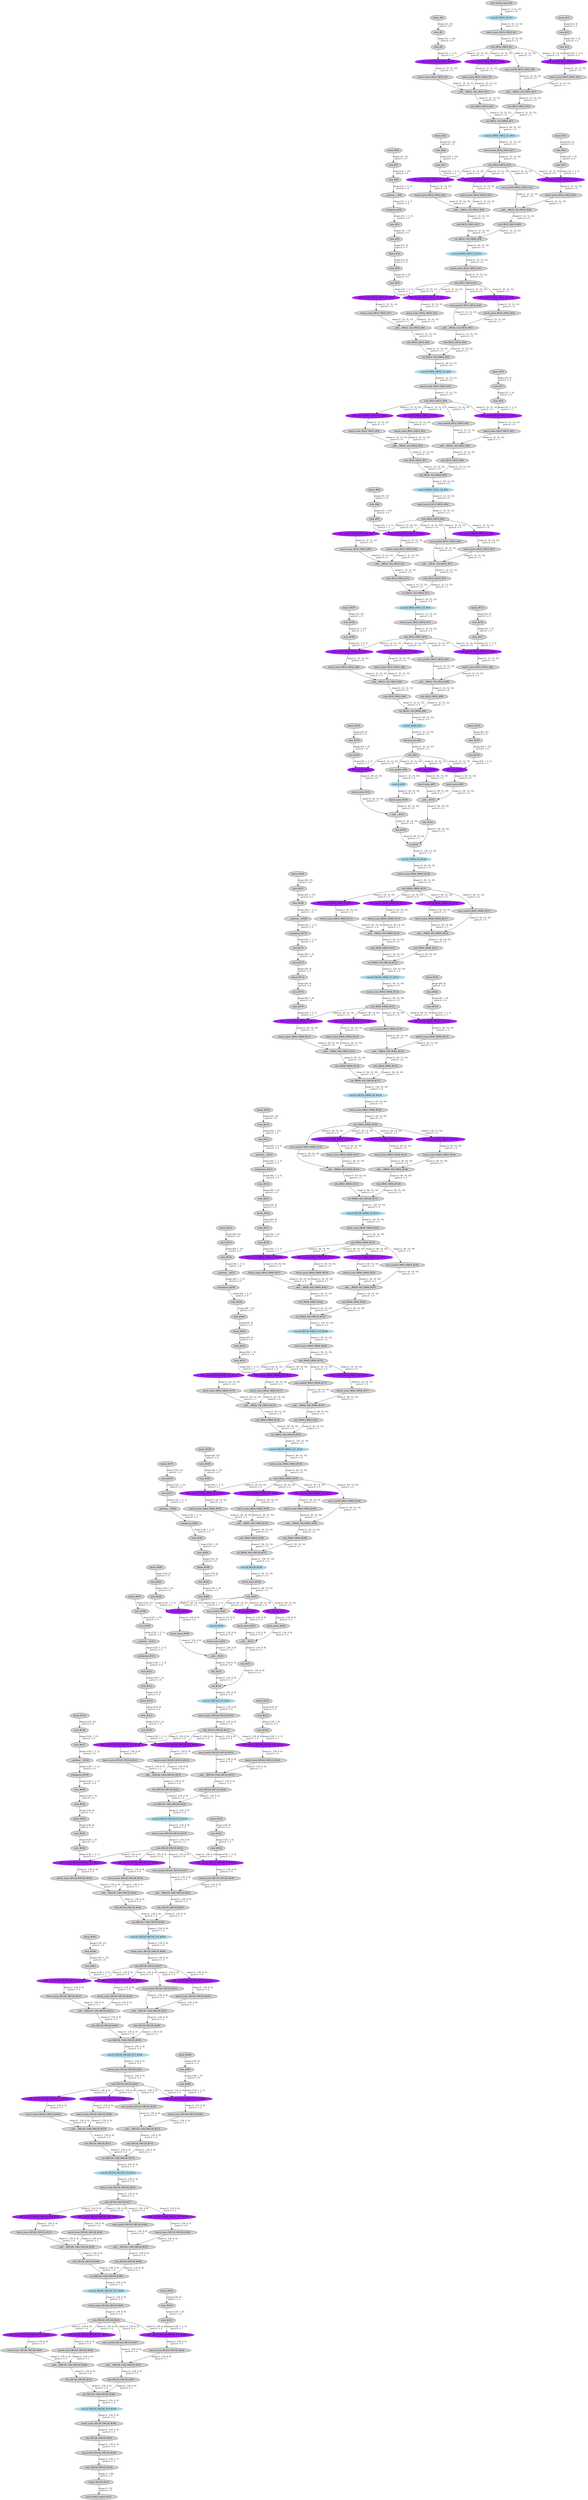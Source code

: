 strict digraph  {
"0 /nncf_model_input_0" [id=0, label="nncf_model_input_#0", style=filled, type=nncf_model_input];
"1 PNASNet/NNCFConv2d[conv1]/conv2d_0" [color=lightblue, id=1, label="conv2d_OW32_G0_#1", style=filled, type=conv2d];
"2 PNASNet/NNCFBatchNorm2d[bn1]/batch_norm_0" [id=2, label="batch_norm_IW32_OW32_#2", style=filled, type=batch_norm];
"3 PNASNet/relu_0" [id=3, label="relu_IW32_OW32_#3", style=filled, type=relu];
"4 PNASNet/Sequential[layer1]/CellB[0]/SepConv[sep_conv1]/NNCFConv2d[conv1]/ModuleDict[pre_ops]/UpdateWeight[3]/ElasticKernelConv2DOp[op]/linear_0" [id=4, label="linear_#4", style=filled, type=linear];
"5 PNASNet/Sequential[layer1]/CellB[0]/SepConv[sep_conv1]/NNCFConv2d[conv1]/ModuleDict[pre_ops]/UpdateWeight[3]/ElasticKernelConv2DOp[op]/view_0" [id=5, label="view_#5", style=filled, type=view];
"6 PNASNet/Sequential[layer1]/CellB[0]/SepConv[sep_conv1]/NNCFConv2d[conv1]/ModuleDict[pre_ops]/UpdateWeight[3]/ElasticKernelConv2DOp[op]/view_1" [id=6, label="view_#6", style=filled, type=view];
"7 PNASNet/Sequential[layer1]/CellB[0]/SepConv[sep_conv1]/NNCFConv2d[conv1]/conv2d_0" [color=purple, id=7, label="DW_conv2d_IW32_OW32_G0_#4", style=filled, type=conv2d];
"8 PNASNet/Sequential[layer1]/CellB[0]/SepConv[sep_conv1]/NNCFBatchNorm2d[bn1]/batch_norm_0" [id=8, label="batch_norm_IW32_OW32_#5", style=filled, type=batch_norm];
"9 PNASNet/Sequential[layer1]/CellB[0]/SepConv[sep_conv2]/NNCFConv2d[conv1]/conv2d_0" [color=purple, id=9, label="DW_conv2d_IW32_OW32_G0_#6", style=filled, type=conv2d];
"10 PNASNet/Sequential[layer1]/CellB[0]/SepConv[sep_conv2]/NNCFBatchNorm2d[bn1]/batch_norm_0" [id=10, label="batch_norm_IW32_OW32_#7", style=filled, type=batch_norm];
"11 PNASNet/Sequential[layer1]/CellB[0]/max_pool2d_0" [id=11, label="max_pool2d_IW32_OW32_#8", style=filled, type=max_pool2d];
"12 PNASNet/Sequential[layer1]/CellB[0]/SepConv[sep_conv3]/NNCFConv2d[conv1]/ModuleDict[pre_ops]/UpdateWeight[3]/ElasticKernelConv2DOp[op]/linear_0" [id=12, label="linear_#12", style=filled, type=linear];
"13 PNASNet/Sequential[layer1]/CellB[0]/SepConv[sep_conv3]/NNCFConv2d[conv1]/ModuleDict[pre_ops]/UpdateWeight[3]/ElasticKernelConv2DOp[op]/view_0" [id=13, label="view_#13", style=filled, type=view];
"14 PNASNet/Sequential[layer1]/CellB[0]/SepConv[sep_conv3]/NNCFConv2d[conv1]/ModuleDict[pre_ops]/UpdateWeight[3]/ElasticKernelConv2DOp[op]/view_1" [id=14, label="view_#14", style=filled, type=view];
"15 PNASNet/Sequential[layer1]/CellB[0]/SepConv[sep_conv3]/NNCFConv2d[conv1]/conv2d_0" [color=purple, id=15, label="DW_conv2d_IW32_OW32_G0_#9", style=filled, type=conv2d];
"16 PNASNet/Sequential[layer1]/CellB[0]/SepConv[sep_conv3]/NNCFBatchNorm2d[bn1]/batch_norm_0" [id=16, label="batch_norm_IW32_OW32_#10", style=filled, type=batch_norm];
"17 PNASNet/Sequential[layer1]/CellB[0]/__add___0" [id=17, label="__add___IW[32, 32]_OW32_#11", style=filled, type=__add__];
"18 PNASNet/Sequential[layer1]/CellB[0]/relu_0" [id=18, label="relu_IW32_OW32_#12", style=filled, type=relu];
"19 PNASNet/Sequential[layer1]/CellB[0]/__add___1" [id=19, label="__add___IW[32, 32]_OW32_#13", style=filled, type=__add__];
"20 PNASNet/Sequential[layer1]/CellB[0]/relu_1" [id=20, label="relu_IW32_OW32_#14", style=filled, type=relu];
"21 PNASNet/Sequential[layer1]/CellB[0]/cat_0" [id=21, label="cat_IW[32, 32]_OW64_#15", style=filled, type=cat];
"22 PNASNet/Sequential[layer1]/CellB[0]/NNCFConv2d[conv2]/conv2d_0" [color=lightblue, id=22, label="conv2d_IW64_OW32_G1_#16", style=filled, type=conv2d];
"23 PNASNet/Sequential[layer1]/CellB[0]/NNCFBatchNorm2d[bn2]/batch_norm_0" [id=23, label="batch_norm_IW32_OW32_#17", style=filled, type=batch_norm];
"24 PNASNet/Sequential[layer1]/CellB[0]/relu_2" [id=24, label="relu_IW32_OW32_#18", style=filled, type=relu];
"25 PNASNet/Sequential[layer1]/CellB[1]/SepConv[sep_conv1]/NNCFConv2d[conv1]/ModuleDict[pre_ops]/UpdateWeight[3]/ElasticKernelConv2DOp[op]/linear_0" [id=25, label="linear_#25", style=filled, type=linear];
"26 PNASNet/Sequential[layer1]/CellB[1]/SepConv[sep_conv1]/NNCFConv2d[conv1]/ModuleDict[pre_ops]/UpdateWeight[3]/ElasticKernelConv2DOp[op]/view_0" [id=26, label="view_#26", style=filled, type=view];
"27 PNASNet/Sequential[layer1]/CellB[1]/SepConv[sep_conv1]/NNCFConv2d[conv1]/ModuleDict[pre_ops]/UpdateWeight[3]/ElasticKernelConv2DOp[op]/view_1" [id=27, label="view_#27", style=filled, type=view];
"28 PNASNet/Sequential[layer1]/CellB[1]/SepConv[sep_conv1]/NNCFConv2d[conv1]/conv2d_0" [color=purple, id=28, label="DW_conv2d_IW32_OW32_G1_#19", style=filled, type=conv2d];
"29 PNASNet/Sequential[layer1]/CellB[1]/SepConv[sep_conv1]/NNCFBatchNorm2d[bn1]/batch_norm_0" [id=29, label="batch_norm_IW32_OW32_#20", style=filled, type=batch_norm];
"30 PNASNet/Sequential[layer1]/CellB[1]/SepConv[sep_conv2]/NNCFConv2d[conv1]/conv2d_0" [color=purple, id=30, label="DW_conv2d_IW32_OW32_G1_#21", style=filled, type=conv2d];
"31 PNASNet/Sequential[layer1]/CellB[1]/SepConv[sep_conv2]/NNCFBatchNorm2d[bn1]/batch_norm_0" [id=31, label="batch_norm_IW32_OW32_#22", style=filled, type=batch_norm];
"32 PNASNet/Sequential[layer1]/CellB[1]/max_pool2d_0" [id=32, label="max_pool2d_IW32_OW32_#23", style=filled, type=max_pool2d];
"33 PNASNet/Sequential[layer1]/CellB[1]/SepConv[sep_conv3]/NNCFConv2d[conv1]/ModuleDict[pre_ops]/UpdateWeight[3]/ElasticKernelConv2DOp[op]/linear_0" [id=33, label="linear_#33", style=filled, type=linear];
"34 PNASNet/Sequential[layer1]/CellB[1]/SepConv[sep_conv3]/NNCFConv2d[conv1]/ModuleDict[pre_ops]/UpdateWeight[3]/ElasticKernelConv2DOp[op]/view_0" [id=34, label="view_#34", style=filled, type=view];
"35 PNASNet/Sequential[layer1]/CellB[1]/SepConv[sep_conv3]/NNCFConv2d[conv1]/ModuleDict[pre_ops]/UpdateWeight[3]/ElasticKernelConv2DOp[op]/view_1" [id=35, label="view_#35", style=filled, type=view];
"36 PNASNet/Sequential[layer1]/CellB[1]/SepConv[sep_conv3]/NNCFConv2d[conv1]/conv2d_0" [color=purple, id=36, label="DW_conv2d_IW32_OW32_G1_#24", style=filled, type=conv2d];
"37 PNASNet/Sequential[layer1]/CellB[1]/SepConv[sep_conv3]/NNCFBatchNorm2d[bn1]/batch_norm_0" [id=37, label="batch_norm_IW32_OW32_#25", style=filled, type=batch_norm];
"38 PNASNet/Sequential[layer1]/CellB[1]/__add___0" [id=38, label="__add___IW[32, 32]_OW32_#26", style=filled, type=__add__];
"39 PNASNet/Sequential[layer1]/CellB[1]/relu_0" [id=39, label="relu_IW32_OW32_#27", style=filled, type=relu];
"40 PNASNet/Sequential[layer1]/CellB[1]/__add___1" [id=40, label="__add___IW[32, 32]_OW32_#28", style=filled, type=__add__];
"41 PNASNet/Sequential[layer1]/CellB[1]/relu_1" [id=41, label="relu_IW32_OW32_#29", style=filled, type=relu];
"42 PNASNet/Sequential[layer1]/CellB[1]/cat_0" [id=42, label="cat_IW[32, 32]_OW64_#30", style=filled, type=cat];
"43 PNASNet/Sequential[layer1]/CellB[1]/NNCFConv2d[conv2]/conv2d_0" [color=lightblue, id=43, label="conv2d_IW64_OW32_G2_#31", style=filled, type=conv2d];
"44 PNASNet/Sequential[layer1]/CellB[1]/NNCFBatchNorm2d[bn2]/batch_norm_0" [id=44, label="batch_norm_IW32_OW32_#32", style=filled, type=batch_norm];
"45 PNASNet/Sequential[layer1]/CellB[1]/relu_2" [id=45, label="relu_IW32_OW32_#33", style=filled, type=relu];
"46 PNASNet/Sequential[layer1]/CellB[2]/SepConv[sep_conv1]/NNCFConv2d[conv1]/ModuleDict[pre_ops]/UpdateWeight[3]/ElasticKernelConv2DOp[op]/linear_0" [id=46, label="linear_#46", style=filled, type=linear];
"47 PNASNet/Sequential[layer1]/CellB[2]/SepConv[sep_conv1]/NNCFConv2d[conv1]/ModuleDict[pre_ops]/UpdateWeight[3]/ElasticKernelConv2DOp[op]/view_0" [id=47, label="view_#47", style=filled, type=view];
"48 PNASNet/Sequential[layer1]/CellB[2]/SepConv[sep_conv1]/NNCFConv2d[conv1]/ModuleDict[pre_ops]/UpdateWeight[3]/ElasticKernelConv2DOp[op]/view_1" [id=48, label="view_#48", style=filled, type=view];
"49 PNASNet/Sequential[layer1]/CellB[2]/SepConv[sep_conv1]/NNCFConv2d[conv1]/ModuleDict[pre_ops]/UpdateWeight[3]/ElasticKernelConv2DOp[op]/__getitem___0" [id=49, label="__getitem___#49", style=filled, type=__getitem__];
"50 PNASNet/Sequential[layer1]/CellB[2]/SepConv[sep_conv1]/NNCFConv2d[conv1]/ModuleDict[pre_ops]/UpdateWeight[3]/ElasticKernelConv2DOp[op]/contiguous_0" [id=50, label="contiguous_#50", style=filled, type=contiguous];
"51 PNASNet/Sequential[layer1]/CellB[2]/SepConv[sep_conv1]/NNCFConv2d[conv1]/ModuleDict[pre_ops]/UpdateWeight[3]/ElasticKernelConv2DOp[op]/view_2" [id=51, label="view_#51", style=filled, type=view];
"52 PNASNet/Sequential[layer1]/CellB[2]/SepConv[sep_conv1]/NNCFConv2d[conv1]/ModuleDict[pre_ops]/UpdateWeight[3]/ElasticKernelConv2DOp[op]/view_3" [id=52, label="view_#52", style=filled, type=view];
"53 PNASNet/Sequential[layer1]/CellB[2]/SepConv[sep_conv1]/NNCFConv2d[conv1]/ModuleDict[pre_ops]/UpdateWeight[3]/ElasticKernelConv2DOp[op]/linear_1" [id=53, label="linear_#53", style=filled, type=linear];
"54 PNASNet/Sequential[layer1]/CellB[2]/SepConv[sep_conv1]/NNCFConv2d[conv1]/ModuleDict[pre_ops]/UpdateWeight[3]/ElasticKernelConv2DOp[op]/view_4" [id=54, label="view_#54", style=filled, type=view];
"55 PNASNet/Sequential[layer1]/CellB[2]/SepConv[sep_conv1]/NNCFConv2d[conv1]/ModuleDict[pre_ops]/UpdateWeight[3]/ElasticKernelConv2DOp[op]/view_5" [id=55, label="view_#55", style=filled, type=view];
"56 PNASNet/Sequential[layer1]/CellB[2]/SepConv[sep_conv1]/NNCFConv2d[conv1]/conv2d_0" [color=purple, id=56, label="DW_conv2d_IW32_OW32_G2_#34", style=filled, type=conv2d];
"57 PNASNet/Sequential[layer1]/CellB[2]/SepConv[sep_conv1]/NNCFBatchNorm2d[bn1]/batch_norm_0" [id=57, label="batch_norm_IW32_OW32_#35", style=filled, type=batch_norm];
"58 PNASNet/Sequential[layer1]/CellB[2]/SepConv[sep_conv2]/NNCFConv2d[conv1]/conv2d_0" [color=purple, id=58, label="DW_conv2d_IW32_OW32_G2_#36", style=filled, type=conv2d];
"59 PNASNet/Sequential[layer1]/CellB[2]/SepConv[sep_conv2]/NNCFBatchNorm2d[bn1]/batch_norm_0" [id=59, label="batch_norm_IW32_OW32_#37", style=filled, type=batch_norm];
"60 PNASNet/Sequential[layer1]/CellB[2]/max_pool2d_0" [id=60, label="max_pool2d_IW32_OW32_#38", style=filled, type=max_pool2d];
"61 PNASNet/Sequential[layer1]/CellB[2]/SepConv[sep_conv3]/NNCFConv2d[conv1]/conv2d_0" [color=purple, id=61, label="DW_conv2d_IW32_OW32_G2_#39", style=filled, type=conv2d];
"62 PNASNet/Sequential[layer1]/CellB[2]/SepConv[sep_conv3]/NNCFBatchNorm2d[bn1]/batch_norm_0" [id=62, label="batch_norm_IW32_OW32_#40", style=filled, type=batch_norm];
"63 PNASNet/Sequential[layer1]/CellB[2]/__add___0" [id=63, label="__add___IW[32, 32]_OW32_#41", style=filled, type=__add__];
"64 PNASNet/Sequential[layer1]/CellB[2]/relu_0" [id=64, label="relu_IW32_OW32_#42", style=filled, type=relu];
"65 PNASNet/Sequential[layer1]/CellB[2]/__add___1" [id=65, label="__add___IW[32, 32]_OW32_#43", style=filled, type=__add__];
"66 PNASNet/Sequential[layer1]/CellB[2]/relu_1" [id=66, label="relu_IW32_OW32_#44", style=filled, type=relu];
"67 PNASNet/Sequential[layer1]/CellB[2]/cat_0" [id=67, label="cat_IW[32, 32]_OW64_#45", style=filled, type=cat];
"68 PNASNet/Sequential[layer1]/CellB[2]/NNCFConv2d[conv2]/conv2d_0" [color=lightblue, id=68, label="conv2d_IW64_OW32_G3_#46", style=filled, type=conv2d];
"69 PNASNet/Sequential[layer1]/CellB[2]/NNCFBatchNorm2d[bn2]/batch_norm_0" [id=69, label="batch_norm_IW32_OW32_#47", style=filled, type=batch_norm];
"70 PNASNet/Sequential[layer1]/CellB[2]/relu_2" [id=70, label="relu_IW32_OW32_#48", style=filled, type=relu];
"71 PNASNet/Sequential[layer1]/CellB[3]/SepConv[sep_conv1]/NNCFConv2d[conv1]/conv2d_0" [color=purple, id=71, label="DW_conv2d_IW32_OW32_G3_#49", style=filled, type=conv2d];
"72 PNASNet/Sequential[layer1]/CellB[3]/SepConv[sep_conv1]/NNCFBatchNorm2d[bn1]/batch_norm_0" [id=72, label="batch_norm_IW32_OW32_#50", style=filled, type=batch_norm];
"73 PNASNet/Sequential[layer1]/CellB[3]/SepConv[sep_conv2]/NNCFConv2d[conv1]/conv2d_0" [color=purple, id=73, label="DW_conv2d_IW32_OW32_G3_#51", style=filled, type=conv2d];
"74 PNASNet/Sequential[layer1]/CellB[3]/SepConv[sep_conv2]/NNCFBatchNorm2d[bn1]/batch_norm_0" [id=74, label="batch_norm_IW32_OW32_#52", style=filled, type=batch_norm];
"75 PNASNet/Sequential[layer1]/CellB[3]/max_pool2d_0" [id=75, label="max_pool2d_IW32_OW32_#53", style=filled, type=max_pool2d];
"76 PNASNet/Sequential[layer1]/CellB[3]/SepConv[sep_conv3]/NNCFConv2d[conv1]/ModuleDict[pre_ops]/UpdateWeight[3]/ElasticKernelConv2DOp[op]/linear_0" [id=76, label="linear_#76", style=filled, type=linear];
"77 PNASNet/Sequential[layer1]/CellB[3]/SepConv[sep_conv3]/NNCFConv2d[conv1]/ModuleDict[pre_ops]/UpdateWeight[3]/ElasticKernelConv2DOp[op]/view_0" [id=77, label="view_#77", style=filled, type=view];
"78 PNASNet/Sequential[layer1]/CellB[3]/SepConv[sep_conv3]/NNCFConv2d[conv1]/ModuleDict[pre_ops]/UpdateWeight[3]/ElasticKernelConv2DOp[op]/view_1" [id=78, label="view_#78", style=filled, type=view];
"79 PNASNet/Sequential[layer1]/CellB[3]/SepConv[sep_conv3]/NNCFConv2d[conv1]/conv2d_0" [color=purple, id=79, label="DW_conv2d_IW32_OW32_G3_#54", style=filled, type=conv2d];
"80 PNASNet/Sequential[layer1]/CellB[3]/SepConv[sep_conv3]/NNCFBatchNorm2d[bn1]/batch_norm_0" [id=80, label="batch_norm_IW32_OW32_#55", style=filled, type=batch_norm];
"81 PNASNet/Sequential[layer1]/CellB[3]/__add___0" [id=81, label="__add___IW[32, 32]_OW32_#56", style=filled, type=__add__];
"82 PNASNet/Sequential[layer1]/CellB[3]/relu_0" [id=82, label="relu_IW32_OW32_#57", style=filled, type=relu];
"83 PNASNet/Sequential[layer1]/CellB[3]/__add___1" [id=83, label="__add___IW[32, 32]_OW32_#58", style=filled, type=__add__];
"84 PNASNet/Sequential[layer1]/CellB[3]/relu_1" [id=84, label="relu_IW32_OW32_#59", style=filled, type=relu];
"85 PNASNet/Sequential[layer1]/CellB[3]/cat_0" [id=85, label="cat_IW[32, 32]_OW64_#60", style=filled, type=cat];
"86 PNASNet/Sequential[layer1]/CellB[3]/NNCFConv2d[conv2]/conv2d_0" [color=lightblue, id=86, label="conv2d_IW64_OW32_G4_#61", style=filled, type=conv2d];
"87 PNASNet/Sequential[layer1]/CellB[3]/NNCFBatchNorm2d[bn2]/batch_norm_0" [id=87, label="batch_norm_IW32_OW32_#62", style=filled, type=batch_norm];
"88 PNASNet/Sequential[layer1]/CellB[3]/relu_2" [id=88, label="relu_IW32_OW32_#63", style=filled, type=relu];
"89 PNASNet/Sequential[layer1]/CellB[4]/SepConv[sep_conv1]/NNCFConv2d[conv1]/ModuleDict[pre_ops]/UpdateWeight[3]/ElasticKernelConv2DOp[op]/linear_0" [id=89, label="linear_#89", style=filled, type=linear];
"90 PNASNet/Sequential[layer1]/CellB[4]/SepConv[sep_conv1]/NNCFConv2d[conv1]/ModuleDict[pre_ops]/UpdateWeight[3]/ElasticKernelConv2DOp[op]/view_0" [id=90, label="view_#90", style=filled, type=view];
"91 PNASNet/Sequential[layer1]/CellB[4]/SepConv[sep_conv1]/NNCFConv2d[conv1]/ModuleDict[pre_ops]/UpdateWeight[3]/ElasticKernelConv2DOp[op]/view_1" [id=91, label="view_#91", style=filled, type=view];
"92 PNASNet/Sequential[layer1]/CellB[4]/SepConv[sep_conv1]/NNCFConv2d[conv1]/conv2d_0" [color=purple, id=92, label="DW_conv2d_IW32_OW32_G4_#64", style=filled, type=conv2d];
"93 PNASNet/Sequential[layer1]/CellB[4]/SepConv[sep_conv1]/NNCFBatchNorm2d[bn1]/batch_norm_0" [id=93, label="batch_norm_IW32_OW32_#65", style=filled, type=batch_norm];
"94 PNASNet/Sequential[layer1]/CellB[4]/SepConv[sep_conv2]/NNCFConv2d[conv1]/conv2d_0" [color=purple, id=94, label="DW_conv2d_IW32_OW32_G4_#66", style=filled, type=conv2d];
"95 PNASNet/Sequential[layer1]/CellB[4]/SepConv[sep_conv2]/NNCFBatchNorm2d[bn1]/batch_norm_0" [id=95, label="batch_norm_IW32_OW32_#67", style=filled, type=batch_norm];
"96 PNASNet/Sequential[layer1]/CellB[4]/max_pool2d_0" [id=96, label="max_pool2d_IW32_OW32_#68", style=filled, type=max_pool2d];
"97 PNASNet/Sequential[layer1]/CellB[4]/SepConv[sep_conv3]/NNCFConv2d[conv1]/conv2d_0" [color=purple, id=97, label="DW_conv2d_IW32_OW32_G4_#69", style=filled, type=conv2d];
"98 PNASNet/Sequential[layer1]/CellB[4]/SepConv[sep_conv3]/NNCFBatchNorm2d[bn1]/batch_norm_0" [id=98, label="batch_norm_IW32_OW32_#70", style=filled, type=batch_norm];
"99 PNASNet/Sequential[layer1]/CellB[4]/__add___0" [id=99, label="__add___IW[32, 32]_OW32_#71", style=filled, type=__add__];
"100 PNASNet/Sequential[layer1]/CellB[4]/relu_0" [id=100, label="relu_IW32_OW32_#72", style=filled, type=relu];
"101 PNASNet/Sequential[layer1]/CellB[4]/__add___1" [id=101, label="__add___IW[32, 32]_OW32_#73", style=filled, type=__add__];
"102 PNASNet/Sequential[layer1]/CellB[4]/relu_1" [id=102, label="relu_IW32_OW32_#74", style=filled, type=relu];
"103 PNASNet/Sequential[layer1]/CellB[4]/cat_0" [id=103, label="cat_IW[32, 32]_OW64_#75", style=filled, type=cat];
"104 PNASNet/Sequential[layer1]/CellB[4]/NNCFConv2d[conv2]/conv2d_0" [color=lightblue, id=104, label="conv2d_IW64_OW32_G5_#76", style=filled, type=conv2d];
"105 PNASNet/Sequential[layer1]/CellB[4]/NNCFBatchNorm2d[bn2]/batch_norm_0" [id=105, label="batch_norm_IW32_OW32_#77", style=filled, type=batch_norm];
"106 PNASNet/Sequential[layer1]/CellB[4]/relu_2" [id=106, label="relu_IW32_OW32_#78", style=filled, type=relu];
"107 PNASNet/Sequential[layer1]/CellB[5]/SepConv[sep_conv1]/NNCFConv2d[conv1]/ModuleDict[pre_ops]/UpdateWeight[3]/ElasticKernelConv2DOp[op]/linear_0" [id=107, label="linear_#107", style=filled, type=linear];
"108 PNASNet/Sequential[layer1]/CellB[5]/SepConv[sep_conv1]/NNCFConv2d[conv1]/ModuleDict[pre_ops]/UpdateWeight[3]/ElasticKernelConv2DOp[op]/view_0" [id=108, label="view_#108", style=filled, type=view];
"109 PNASNet/Sequential[layer1]/CellB[5]/SepConv[sep_conv1]/NNCFConv2d[conv1]/ModuleDict[pre_ops]/UpdateWeight[3]/ElasticKernelConv2DOp[op]/view_1" [id=109, label="view_#109", style=filled, type=view];
"110 PNASNet/Sequential[layer1]/CellB[5]/SepConv[sep_conv1]/NNCFConv2d[conv1]/conv2d_0" [color=purple, id=110, label="DW_conv2d_IW32_OW32_G5_#79", style=filled, type=conv2d];
"111 PNASNet/Sequential[layer1]/CellB[5]/SepConv[sep_conv1]/NNCFBatchNorm2d[bn1]/batch_norm_0" [id=111, label="batch_norm_IW32_OW32_#80", style=filled, type=batch_norm];
"112 PNASNet/Sequential[layer1]/CellB[5]/SepConv[sep_conv2]/NNCFConv2d[conv1]/conv2d_0" [color=purple, id=112, label="DW_conv2d_IW32_OW32_G5_#81", style=filled, type=conv2d];
"113 PNASNet/Sequential[layer1]/CellB[5]/SepConv[sep_conv2]/NNCFBatchNorm2d[bn1]/batch_norm_0" [id=113, label="batch_norm_IW32_OW32_#82", style=filled, type=batch_norm];
"114 PNASNet/Sequential[layer1]/CellB[5]/max_pool2d_0" [id=114, label="max_pool2d_IW32_OW32_#83", style=filled, type=max_pool2d];
"115 PNASNet/Sequential[layer1]/CellB[5]/SepConv[sep_conv3]/NNCFConv2d[conv1]/ModuleDict[pre_ops]/UpdateWeight[3]/ElasticKernelConv2DOp[op]/linear_0" [id=115, label="linear_#115", style=filled, type=linear];
"116 PNASNet/Sequential[layer1]/CellB[5]/SepConv[sep_conv3]/NNCFConv2d[conv1]/ModuleDict[pre_ops]/UpdateWeight[3]/ElasticKernelConv2DOp[op]/view_0" [id=116, label="view_#116", style=filled, type=view];
"117 PNASNet/Sequential[layer1]/CellB[5]/SepConv[sep_conv3]/NNCFConv2d[conv1]/ModuleDict[pre_ops]/UpdateWeight[3]/ElasticKernelConv2DOp[op]/view_1" [id=117, label="view_#117", style=filled, type=view];
"118 PNASNet/Sequential[layer1]/CellB[5]/SepConv[sep_conv3]/NNCFConv2d[conv1]/conv2d_0" [color=purple, id=118, label="DW_conv2d_IW32_OW32_G5_#84", style=filled, type=conv2d];
"119 PNASNet/Sequential[layer1]/CellB[5]/SepConv[sep_conv3]/NNCFBatchNorm2d[bn1]/batch_norm_0" [id=119, label="batch_norm_IW32_OW32_#85", style=filled, type=batch_norm];
"120 PNASNet/Sequential[layer1]/CellB[5]/__add___0" [id=120, label="__add___IW[32, 32]_OW32_#86", style=filled, type=__add__];
"121 PNASNet/Sequential[layer1]/CellB[5]/relu_0" [id=121, label="relu_IW32_OW32_#87", style=filled, type=relu];
"122 PNASNet/Sequential[layer1]/CellB[5]/__add___1" [id=122, label="__add___IW[32, 32]_OW32_#88", style=filled, type=__add__];
"123 PNASNet/Sequential[layer1]/CellB[5]/relu_1" [id=123, label="relu_IW32_OW32_#89", style=filled, type=relu];
"124 PNASNet/Sequential[layer1]/CellB[5]/cat_0" [id=124, label="cat_IW[32, 32]_OW64_#90", style=filled, type=cat];
"125 PNASNet/Sequential[layer1]/CellB[5]/NNCFConv2d[conv2]/conv2d_0" [color=lightblue, id=125, label="conv2d_IW64_#91", style=filled, type=conv2d];
"126 PNASNet/Sequential[layer1]/CellB[5]/NNCFBatchNorm2d[bn2]/batch_norm_0" [id=126, label="batch_norm_#92", style=filled, type=batch_norm];
"127 PNASNet/Sequential[layer1]/CellB[5]/relu_2" [id=127, label="relu_#93", style=filled, type=relu];
"128 PNASNet/CellB[layer2]/SepConv[sep_conv1]/NNCFConv2d[conv1]/ModuleDict[pre_ops]/UpdateWeight[2]/ElasticKernelConv2DOp[op]/linear_0" [id=128, label="linear_#128", style=filled, type=linear];
"129 PNASNet/CellB[layer2]/SepConv[sep_conv1]/NNCFConv2d[conv1]/ModuleDict[pre_ops]/UpdateWeight[2]/ElasticKernelConv2DOp[op]/view_0" [id=129, label="view_#129", style=filled, type=view];
"130 PNASNet/CellB[layer2]/SepConv[sep_conv1]/NNCFConv2d[conv1]/ModuleDict[pre_ops]/UpdateWeight[2]/ElasticKernelConv2DOp[op]/view_1" [id=130, label="view_#130", style=filled, type=view];
"131 PNASNet/CellB[layer2]/SepConv[sep_conv1]/NNCFConv2d[conv1]/conv2d_0" [color=purple, id=131, label="DW_conv2d_#94", style=filled, type=conv2d];
"132 PNASNet/CellB[layer2]/SepConv[sep_conv1]/NNCFBatchNorm2d[bn1]/batch_norm_0" [id=132, label="batch_norm_#95", style=filled, type=batch_norm];
"133 PNASNet/CellB[layer2]/SepConv[sep_conv2]/NNCFConv2d[conv1]/conv2d_0" [color=purple, id=133, label="DW_conv2d_#96", style=filled, type=conv2d];
"134 PNASNet/CellB[layer2]/SepConv[sep_conv2]/NNCFBatchNorm2d[bn1]/batch_norm_0" [id=134, label="batch_norm_#97", style=filled, type=batch_norm];
"135 PNASNet/CellB[layer2]/max_pool2d_0" [id=135, label="max_pool2d_#98", style=filled, type=max_pool2d];
"136 PNASNet/CellB[layer2]/NNCFConv2d[conv1]/conv2d_0" [color=lightblue, id=136, label="conv2d_#99", style=filled, type=conv2d];
"137 PNASNet/CellB[layer2]/NNCFBatchNorm2d[bn1]/batch_norm_0" [id=137, label="batch_norm_#100", style=filled, type=batch_norm];
"138 PNASNet/CellB[layer2]/SepConv[sep_conv3]/NNCFConv2d[conv1]/ModuleDict[pre_ops]/UpdateWeight[2]/ElasticKernelConv2DOp[op]/linear_0" [id=138, label="linear_#138", style=filled, type=linear];
"139 PNASNet/CellB[layer2]/SepConv[sep_conv3]/NNCFConv2d[conv1]/ModuleDict[pre_ops]/UpdateWeight[2]/ElasticKernelConv2DOp[op]/view_0" [id=139, label="view_#139", style=filled, type=view];
"140 PNASNet/CellB[layer2]/SepConv[sep_conv3]/NNCFConv2d[conv1]/ModuleDict[pre_ops]/UpdateWeight[2]/ElasticKernelConv2DOp[op]/view_1" [id=140, label="view_#140", style=filled, type=view];
"141 PNASNet/CellB[layer2]/SepConv[sep_conv3]/NNCFConv2d[conv1]/conv2d_0" [color=purple, id=141, label="DW_conv2d_#101", style=filled, type=conv2d];
"142 PNASNet/CellB[layer2]/SepConv[sep_conv3]/NNCFBatchNorm2d[bn1]/batch_norm_0" [id=142, label="batch_norm_#102", style=filled, type=batch_norm];
"143 PNASNet/CellB[layer2]/__add___0" [id=143, label="__add___#103", style=filled, type=__add__];
"144 PNASNet/CellB[layer2]/relu_0" [id=144, label="relu_#104", style=filled, type=relu];
"145 PNASNet/CellB[layer2]/__add___1" [id=145, label="__add___#105", style=filled, type=__add__];
"146 PNASNet/CellB[layer2]/relu_1" [id=146, label="relu_#106", style=filled, type=relu];
"147 PNASNet/CellB[layer2]/cat_0" [id=147, label="cat_#107", style=filled, type=cat];
"148 PNASNet/CellB[layer2]/NNCFConv2d[conv2]/conv2d_0" [color=lightblue, id=148, label="conv2d_OW64_G6_#108", style=filled, type=conv2d];
"149 PNASNet/CellB[layer2]/NNCFBatchNorm2d[bn2]/batch_norm_0" [id=149, label="batch_norm_IW64_OW64_#109", style=filled, type=batch_norm];
"150 PNASNet/CellB[layer2]/relu_2" [id=150, label="relu_IW64_OW64_#110", style=filled, type=relu];
"151 PNASNet/Sequential[layer3]/CellB[0]/SepConv[sep_conv1]/NNCFConv2d[conv1]/conv2d_0" [color=purple, id=151, label="DW_conv2d_IW64_OW64_G6_#111", style=filled, type=conv2d];
"152 PNASNet/Sequential[layer3]/CellB[0]/SepConv[sep_conv1]/NNCFBatchNorm2d[bn1]/batch_norm_0" [id=152, label="batch_norm_IW64_OW64_#112", style=filled, type=batch_norm];
"153 PNASNet/Sequential[layer3]/CellB[0]/SepConv[sep_conv2]/NNCFConv2d[conv1]/conv2d_0" [color=purple, id=153, label="DW_conv2d_IW64_OW64_G6_#113", style=filled, type=conv2d];
"154 PNASNet/Sequential[layer3]/CellB[0]/SepConv[sep_conv2]/NNCFBatchNorm2d[bn1]/batch_norm_0" [id=154, label="batch_norm_IW64_OW64_#114", style=filled, type=batch_norm];
"155 PNASNet/Sequential[layer3]/CellB[0]/max_pool2d_0" [id=155, label="max_pool2d_IW64_OW64_#115", style=filled, type=max_pool2d];
"156 PNASNet/Sequential[layer3]/CellB[0]/SepConv[sep_conv3]/NNCFConv2d[conv1]/conv2d_0" [color=purple, id=156, label="DW_conv2d_IW64_OW64_G6_#116", style=filled, type=conv2d];
"157 PNASNet/Sequential[layer3]/CellB[0]/SepConv[sep_conv3]/NNCFBatchNorm2d[bn1]/batch_norm_0" [id=157, label="batch_norm_IW64_OW64_#117", style=filled, type=batch_norm];
"158 PNASNet/Sequential[layer3]/CellB[0]/__add___0" [id=158, label="__add___IW[64, 64]_OW64_#118", style=filled, type=__add__];
"159 PNASNet/Sequential[layer3]/CellB[0]/relu_0" [id=159, label="relu_IW64_OW64_#119", style=filled, type=relu];
"160 PNASNet/Sequential[layer3]/CellB[0]/__add___1" [id=160, label="__add___IW[64, 64]_OW64_#120", style=filled, type=__add__];
"161 PNASNet/Sequential[layer3]/CellB[0]/relu_1" [id=161, label="relu_IW64_OW64_#121", style=filled, type=relu];
"162 PNASNet/Sequential[layer3]/CellB[0]/cat_0" [id=162, label="cat_IW[64, 64]_OW128_#122", style=filled, type=cat];
"163 PNASNet/Sequential[layer3]/CellB[0]/NNCFConv2d[conv2]/conv2d_0" [color=lightblue, id=163, label="conv2d_IW128_OW64_G7_#123", style=filled, type=conv2d];
"164 PNASNet/Sequential[layer3]/CellB[0]/NNCFBatchNorm2d[bn2]/batch_norm_0" [id=164, label="batch_norm_IW64_OW64_#124", style=filled, type=batch_norm];
"165 PNASNet/Sequential[layer3]/CellB[0]/relu_2" [id=165, label="relu_IW64_OW64_#125", style=filled, type=relu];
"166 PNASNet/Sequential[layer3]/CellB[1]/SepConv[sep_conv1]/NNCFConv2d[conv1]/ModuleDict[pre_ops]/UpdateWeight[3]/ElasticKernelConv2DOp[op]/linear_0" [id=166, label="linear_#166", style=filled, type=linear];
"167 PNASNet/Sequential[layer3]/CellB[1]/SepConv[sep_conv1]/NNCFConv2d[conv1]/ModuleDict[pre_ops]/UpdateWeight[3]/ElasticKernelConv2DOp[op]/view_0" [id=167, label="view_#167", style=filled, type=view];
"168 PNASNet/Sequential[layer3]/CellB[1]/SepConv[sep_conv1]/NNCFConv2d[conv1]/ModuleDict[pre_ops]/UpdateWeight[3]/ElasticKernelConv2DOp[op]/view_1" [id=168, label="view_#168", style=filled, type=view];
"169 PNASNet/Sequential[layer3]/CellB[1]/SepConv[sep_conv1]/NNCFConv2d[conv1]/ModuleDict[pre_ops]/UpdateWeight[3]/ElasticKernelConv2DOp[op]/__getitem___0" [id=169, label="__getitem___#169", style=filled, type=__getitem__];
"170 PNASNet/Sequential[layer3]/CellB[1]/SepConv[sep_conv1]/NNCFConv2d[conv1]/ModuleDict[pre_ops]/UpdateWeight[3]/ElasticKernelConv2DOp[op]/contiguous_0" [id=170, label="contiguous_#170", style=filled, type=contiguous];
"171 PNASNet/Sequential[layer3]/CellB[1]/SepConv[sep_conv1]/NNCFConv2d[conv1]/ModuleDict[pre_ops]/UpdateWeight[3]/ElasticKernelConv2DOp[op]/view_2" [id=171, label="view_#171", style=filled, type=view];
"172 PNASNet/Sequential[layer3]/CellB[1]/SepConv[sep_conv1]/NNCFConv2d[conv1]/ModuleDict[pre_ops]/UpdateWeight[3]/ElasticKernelConv2DOp[op]/view_3" [id=172, label="view_#172", style=filled, type=view];
"173 PNASNet/Sequential[layer3]/CellB[1]/SepConv[sep_conv1]/NNCFConv2d[conv1]/ModuleDict[pre_ops]/UpdateWeight[3]/ElasticKernelConv2DOp[op]/linear_1" [id=173, label="linear_#173", style=filled, type=linear];
"174 PNASNet/Sequential[layer3]/CellB[1]/SepConv[sep_conv1]/NNCFConv2d[conv1]/ModuleDict[pre_ops]/UpdateWeight[3]/ElasticKernelConv2DOp[op]/view_4" [id=174, label="view_#174", style=filled, type=view];
"175 PNASNet/Sequential[layer3]/CellB[1]/SepConv[sep_conv1]/NNCFConv2d[conv1]/ModuleDict[pre_ops]/UpdateWeight[3]/ElasticKernelConv2DOp[op]/view_5" [id=175, label="view_#175", style=filled, type=view];
"176 PNASNet/Sequential[layer3]/CellB[1]/SepConv[sep_conv1]/NNCFConv2d[conv1]/conv2d_0" [color=purple, id=176, label="DW_conv2d_IW64_OW64_G7_#126", style=filled, type=conv2d];
"177 PNASNet/Sequential[layer3]/CellB[1]/SepConv[sep_conv1]/NNCFBatchNorm2d[bn1]/batch_norm_0" [id=177, label="batch_norm_IW64_OW64_#127", style=filled, type=batch_norm];
"178 PNASNet/Sequential[layer3]/CellB[1]/SepConv[sep_conv2]/NNCFConv2d[conv1]/conv2d_0" [color=purple, id=178, label="DW_conv2d_IW64_OW64_G7_#128", style=filled, type=conv2d];
"179 PNASNet/Sequential[layer3]/CellB[1]/SepConv[sep_conv2]/NNCFBatchNorm2d[bn1]/batch_norm_0" [id=179, label="batch_norm_IW64_OW64_#129", style=filled, type=batch_norm];
"180 PNASNet/Sequential[layer3]/CellB[1]/max_pool2d_0" [id=180, label="max_pool2d_IW64_OW64_#130", style=filled, type=max_pool2d];
"181 PNASNet/Sequential[layer3]/CellB[1]/SepConv[sep_conv3]/NNCFConv2d[conv1]/ModuleDict[pre_ops]/UpdateWeight[3]/ElasticKernelConv2DOp[op]/linear_0" [id=181, label="linear_#181", style=filled, type=linear];
"182 PNASNet/Sequential[layer3]/CellB[1]/SepConv[sep_conv3]/NNCFConv2d[conv1]/ModuleDict[pre_ops]/UpdateWeight[3]/ElasticKernelConv2DOp[op]/view_0" [id=182, label="view_#182", style=filled, type=view];
"183 PNASNet/Sequential[layer3]/CellB[1]/SepConv[sep_conv3]/NNCFConv2d[conv1]/ModuleDict[pre_ops]/UpdateWeight[3]/ElasticKernelConv2DOp[op]/view_1" [id=183, label="view_#183", style=filled, type=view];
"184 PNASNet/Sequential[layer3]/CellB[1]/SepConv[sep_conv3]/NNCFConv2d[conv1]/conv2d_0" [color=purple, id=184, label="DW_conv2d_IW64_OW64_G7_#131", style=filled, type=conv2d];
"185 PNASNet/Sequential[layer3]/CellB[1]/SepConv[sep_conv3]/NNCFBatchNorm2d[bn1]/batch_norm_0" [id=185, label="batch_norm_IW64_OW64_#132", style=filled, type=batch_norm];
"186 PNASNet/Sequential[layer3]/CellB[1]/__add___0" [id=186, label="__add___IW[64, 64]_OW64_#133", style=filled, type=__add__];
"187 PNASNet/Sequential[layer3]/CellB[1]/relu_0" [id=187, label="relu_IW64_OW64_#134", style=filled, type=relu];
"188 PNASNet/Sequential[layer3]/CellB[1]/__add___1" [id=188, label="__add___IW[64, 64]_OW64_#135", style=filled, type=__add__];
"189 PNASNet/Sequential[layer3]/CellB[1]/relu_1" [id=189, label="relu_IW64_OW64_#136", style=filled, type=relu];
"190 PNASNet/Sequential[layer3]/CellB[1]/cat_0" [id=190, label="cat_IW[64, 64]_OW128_#137", style=filled, type=cat];
"191 PNASNet/Sequential[layer3]/CellB[1]/NNCFConv2d[conv2]/conv2d_0" [color=lightblue, id=191, label="conv2d_IW128_OW64_G8_#138", style=filled, type=conv2d];
"192 PNASNet/Sequential[layer3]/CellB[1]/NNCFBatchNorm2d[bn2]/batch_norm_0" [id=192, label="batch_norm_IW64_OW64_#139", style=filled, type=batch_norm];
"193 PNASNet/Sequential[layer3]/CellB[1]/relu_2" [id=193, label="relu_IW64_OW64_#140", style=filled, type=relu];
"194 PNASNet/Sequential[layer3]/CellB[2]/SepConv[sep_conv1]/NNCFConv2d[conv1]/conv2d_0" [color=purple, id=194, label="DW_conv2d_IW64_OW64_G8_#141", style=filled, type=conv2d];
"195 PNASNet/Sequential[layer3]/CellB[2]/SepConv[sep_conv1]/NNCFBatchNorm2d[bn1]/batch_norm_0" [id=195, label="batch_norm_IW64_OW64_#142", style=filled, type=batch_norm];
"196 PNASNet/Sequential[layer3]/CellB[2]/SepConv[sep_conv2]/NNCFConv2d[conv1]/conv2d_0" [color=purple, id=196, label="DW_conv2d_IW64_OW64_G8_#143", style=filled, type=conv2d];
"197 PNASNet/Sequential[layer3]/CellB[2]/SepConv[sep_conv2]/NNCFBatchNorm2d[bn1]/batch_norm_0" [id=197, label="batch_norm_IW64_OW64_#144", style=filled, type=batch_norm];
"198 PNASNet/Sequential[layer3]/CellB[2]/max_pool2d_0" [id=198, label="max_pool2d_IW64_OW64_#145", style=filled, type=max_pool2d];
"199 PNASNet/Sequential[layer3]/CellB[2]/SepConv[sep_conv3]/NNCFConv2d[conv1]/conv2d_0" [color=purple, id=199, label="DW_conv2d_IW64_OW64_G8_#146", style=filled, type=conv2d];
"200 PNASNet/Sequential[layer3]/CellB[2]/SepConv[sep_conv3]/NNCFBatchNorm2d[bn1]/batch_norm_0" [id=200, label="batch_norm_IW64_OW64_#147", style=filled, type=batch_norm];
"201 PNASNet/Sequential[layer3]/CellB[2]/__add___0" [id=201, label="__add___IW[64, 64]_OW64_#148", style=filled, type=__add__];
"202 PNASNet/Sequential[layer3]/CellB[2]/relu_0" [id=202, label="relu_IW64_OW64_#149", style=filled, type=relu];
"203 PNASNet/Sequential[layer3]/CellB[2]/__add___1" [id=203, label="__add___IW[64, 64]_OW64_#150", style=filled, type=__add__];
"204 PNASNet/Sequential[layer3]/CellB[2]/relu_1" [id=204, label="relu_IW64_OW64_#151", style=filled, type=relu];
"205 PNASNet/Sequential[layer3]/CellB[2]/cat_0" [id=205, label="cat_IW[64, 64]_OW128_#152", style=filled, type=cat];
"206 PNASNet/Sequential[layer3]/CellB[2]/NNCFConv2d[conv2]/conv2d_0" [color=lightblue, id=206, label="conv2d_IW128_OW64_G9_#153", style=filled, type=conv2d];
"207 PNASNet/Sequential[layer3]/CellB[2]/NNCFBatchNorm2d[bn2]/batch_norm_0" [id=207, label="batch_norm_IW64_OW64_#154", style=filled, type=batch_norm];
"208 PNASNet/Sequential[layer3]/CellB[2]/relu_2" [id=208, label="relu_IW64_OW64_#155", style=filled, type=relu];
"209 PNASNet/Sequential[layer3]/CellB[3]/SepConv[sep_conv1]/NNCFConv2d[conv1]/ModuleDict[pre_ops]/UpdateWeight[3]/ElasticKernelConv2DOp[op]/linear_0" [id=209, label="linear_#209", style=filled, type=linear];
"210 PNASNet/Sequential[layer3]/CellB[3]/SepConv[sep_conv1]/NNCFConv2d[conv1]/ModuleDict[pre_ops]/UpdateWeight[3]/ElasticKernelConv2DOp[op]/view_0" [id=210, label="view_#210", style=filled, type=view];
"211 PNASNet/Sequential[layer3]/CellB[3]/SepConv[sep_conv1]/NNCFConv2d[conv1]/ModuleDict[pre_ops]/UpdateWeight[3]/ElasticKernelConv2DOp[op]/view_1" [id=211, label="view_#211", style=filled, type=view];
"212 PNASNet/Sequential[layer3]/CellB[3]/SepConv[sep_conv1]/NNCFConv2d[conv1]/ModuleDict[pre_ops]/UpdateWeight[3]/ElasticKernelConv2DOp[op]/__getitem___0" [id=212, label="__getitem___#212", style=filled, type=__getitem__];
"213 PNASNet/Sequential[layer3]/CellB[3]/SepConv[sep_conv1]/NNCFConv2d[conv1]/ModuleDict[pre_ops]/UpdateWeight[3]/ElasticKernelConv2DOp[op]/contiguous_0" [id=213, label="contiguous_#213", style=filled, type=contiguous];
"214 PNASNet/Sequential[layer3]/CellB[3]/SepConv[sep_conv1]/NNCFConv2d[conv1]/ModuleDict[pre_ops]/UpdateWeight[3]/ElasticKernelConv2DOp[op]/view_2" [id=214, label="view_#214", style=filled, type=view];
"215 PNASNet/Sequential[layer3]/CellB[3]/SepConv[sep_conv1]/NNCFConv2d[conv1]/ModuleDict[pre_ops]/UpdateWeight[3]/ElasticKernelConv2DOp[op]/view_3" [id=215, label="view_#215", style=filled, type=view];
"216 PNASNet/Sequential[layer3]/CellB[3]/SepConv[sep_conv1]/NNCFConv2d[conv1]/ModuleDict[pre_ops]/UpdateWeight[3]/ElasticKernelConv2DOp[op]/linear_1" [id=216, label="linear_#216", style=filled, type=linear];
"217 PNASNet/Sequential[layer3]/CellB[3]/SepConv[sep_conv1]/NNCFConv2d[conv1]/ModuleDict[pre_ops]/UpdateWeight[3]/ElasticKernelConv2DOp[op]/view_4" [id=217, label="view_#217", style=filled, type=view];
"218 PNASNet/Sequential[layer3]/CellB[3]/SepConv[sep_conv1]/NNCFConv2d[conv1]/ModuleDict[pre_ops]/UpdateWeight[3]/ElasticKernelConv2DOp[op]/view_5" [id=218, label="view_#218", style=filled, type=view];
"219 PNASNet/Sequential[layer3]/CellB[3]/SepConv[sep_conv1]/NNCFConv2d[conv1]/conv2d_0" [color=purple, id=219, label="DW_conv2d_IW64_OW64_G9_#156", style=filled, type=conv2d];
"220 PNASNet/Sequential[layer3]/CellB[3]/SepConv[sep_conv1]/NNCFBatchNorm2d[bn1]/batch_norm_0" [id=220, label="batch_norm_IW64_OW64_#157", style=filled, type=batch_norm];
"221 PNASNet/Sequential[layer3]/CellB[3]/SepConv[sep_conv2]/NNCFConv2d[conv1]/conv2d_0" [color=purple, id=221, label="DW_conv2d_IW64_OW64_G9_#158", style=filled, type=conv2d];
"222 PNASNet/Sequential[layer3]/CellB[3]/SepConv[sep_conv2]/NNCFBatchNorm2d[bn1]/batch_norm_0" [id=222, label="batch_norm_IW64_OW64_#159", style=filled, type=batch_norm];
"223 PNASNet/Sequential[layer3]/CellB[3]/max_pool2d_0" [id=223, label="max_pool2d_IW64_OW64_#160", style=filled, type=max_pool2d];
"224 PNASNet/Sequential[layer3]/CellB[3]/SepConv[sep_conv3]/NNCFConv2d[conv1]/conv2d_0" [color=purple, id=224, label="DW_conv2d_IW64_OW64_G9_#161", style=filled, type=conv2d];
"225 PNASNet/Sequential[layer3]/CellB[3]/SepConv[sep_conv3]/NNCFBatchNorm2d[bn1]/batch_norm_0" [id=225, label="batch_norm_IW64_OW64_#162", style=filled, type=batch_norm];
"226 PNASNet/Sequential[layer3]/CellB[3]/__add___0" [id=226, label="__add___IW[64, 64]_OW64_#163", style=filled, type=__add__];
"227 PNASNet/Sequential[layer3]/CellB[3]/relu_0" [id=227, label="relu_IW64_OW64_#164", style=filled, type=relu];
"228 PNASNet/Sequential[layer3]/CellB[3]/__add___1" [id=228, label="__add___IW[64, 64]_OW64_#165", style=filled, type=__add__];
"229 PNASNet/Sequential[layer3]/CellB[3]/relu_1" [id=229, label="relu_IW64_OW64_#166", style=filled, type=relu];
"230 PNASNet/Sequential[layer3]/CellB[3]/cat_0" [id=230, label="cat_IW[64, 64]_OW128_#167", style=filled, type=cat];
"231 PNASNet/Sequential[layer3]/CellB[3]/NNCFConv2d[conv2]/conv2d_0" [color=lightblue, id=231, label="conv2d_IW128_OW64_G10_#168", style=filled, type=conv2d];
"232 PNASNet/Sequential[layer3]/CellB[3]/NNCFBatchNorm2d[bn2]/batch_norm_0" [id=232, label="batch_norm_IW64_OW64_#169", style=filled, type=batch_norm];
"233 PNASNet/Sequential[layer3]/CellB[3]/relu_2" [id=233, label="relu_IW64_OW64_#170", style=filled, type=relu];
"234 PNASNet/Sequential[layer3]/CellB[4]/SepConv[sep_conv1]/NNCFConv2d[conv1]/ModuleDict[pre_ops]/UpdateWeight[3]/ElasticKernelConv2DOp[op]/linear_0" [id=234, label="linear_#234", style=filled, type=linear];
"235 PNASNet/Sequential[layer3]/CellB[4]/SepConv[sep_conv1]/NNCFConv2d[conv1]/ModuleDict[pre_ops]/UpdateWeight[3]/ElasticKernelConv2DOp[op]/view_0" [id=235, label="view_#235", style=filled, type=view];
"236 PNASNet/Sequential[layer3]/CellB[4]/SepConv[sep_conv1]/NNCFConv2d[conv1]/ModuleDict[pre_ops]/UpdateWeight[3]/ElasticKernelConv2DOp[op]/view_1" [id=236, label="view_#236", style=filled, type=view];
"237 PNASNet/Sequential[layer3]/CellB[4]/SepConv[sep_conv1]/NNCFConv2d[conv1]/ModuleDict[pre_ops]/UpdateWeight[3]/ElasticKernelConv2DOp[op]/__getitem___0" [id=237, label="__getitem___#237", style=filled, type=__getitem__];
"238 PNASNet/Sequential[layer3]/CellB[4]/SepConv[sep_conv1]/NNCFConv2d[conv1]/ModuleDict[pre_ops]/UpdateWeight[3]/ElasticKernelConv2DOp[op]/contiguous_0" [id=238, label="contiguous_#238", style=filled, type=contiguous];
"239 PNASNet/Sequential[layer3]/CellB[4]/SepConv[sep_conv1]/NNCFConv2d[conv1]/ModuleDict[pre_ops]/UpdateWeight[3]/ElasticKernelConv2DOp[op]/view_2" [id=239, label="view_#239", style=filled, type=view];
"240 PNASNet/Sequential[layer3]/CellB[4]/SepConv[sep_conv1]/NNCFConv2d[conv1]/ModuleDict[pre_ops]/UpdateWeight[3]/ElasticKernelConv2DOp[op]/view_3" [id=240, label="view_#240", style=filled, type=view];
"241 PNASNet/Sequential[layer3]/CellB[4]/SepConv[sep_conv1]/NNCFConv2d[conv1]/ModuleDict[pre_ops]/UpdateWeight[3]/ElasticKernelConv2DOp[op]/linear_1" [id=241, label="linear_#241", style=filled, type=linear];
"242 PNASNet/Sequential[layer3]/CellB[4]/SepConv[sep_conv1]/NNCFConv2d[conv1]/ModuleDict[pre_ops]/UpdateWeight[3]/ElasticKernelConv2DOp[op]/view_4" [id=242, label="view_#242", style=filled, type=view];
"243 PNASNet/Sequential[layer3]/CellB[4]/SepConv[sep_conv1]/NNCFConv2d[conv1]/ModuleDict[pre_ops]/UpdateWeight[3]/ElasticKernelConv2DOp[op]/view_5" [id=243, label="view_#243", style=filled, type=view];
"244 PNASNet/Sequential[layer3]/CellB[4]/SepConv[sep_conv1]/NNCFConv2d[conv1]/conv2d_0" [color=purple, id=244, label="DW_conv2d_IW64_OW64_G10_#171", style=filled, type=conv2d];
"245 PNASNet/Sequential[layer3]/CellB[4]/SepConv[sep_conv1]/NNCFBatchNorm2d[bn1]/batch_norm_0" [id=245, label="batch_norm_IW64_OW64_#172", style=filled, type=batch_norm];
"246 PNASNet/Sequential[layer3]/CellB[4]/SepConv[sep_conv2]/NNCFConv2d[conv1]/conv2d_0" [color=purple, id=246, label="DW_conv2d_IW64_OW64_G10_#173", style=filled, type=conv2d];
"247 PNASNet/Sequential[layer3]/CellB[4]/SepConv[sep_conv2]/NNCFBatchNorm2d[bn1]/batch_norm_0" [id=247, label="batch_norm_IW64_OW64_#174", style=filled, type=batch_norm];
"248 PNASNet/Sequential[layer3]/CellB[4]/max_pool2d_0" [id=248, label="max_pool2d_IW64_OW64_#175", style=filled, type=max_pool2d];
"249 PNASNet/Sequential[layer3]/CellB[4]/SepConv[sep_conv3]/NNCFConv2d[conv1]/conv2d_0" [color=purple, id=249, label="DW_conv2d_IW64_OW64_G10_#176", style=filled, type=conv2d];
"250 PNASNet/Sequential[layer3]/CellB[4]/SepConv[sep_conv3]/NNCFBatchNorm2d[bn1]/batch_norm_0" [id=250, label="batch_norm_IW64_OW64_#177", style=filled, type=batch_norm];
"251 PNASNet/Sequential[layer3]/CellB[4]/__add___0" [id=251, label="__add___IW[64, 64]_OW64_#178", style=filled, type=__add__];
"252 PNASNet/Sequential[layer3]/CellB[4]/relu_0" [id=252, label="relu_IW64_OW64_#179", style=filled, type=relu];
"253 PNASNet/Sequential[layer3]/CellB[4]/__add___1" [id=253, label="__add___IW[64, 64]_OW64_#180", style=filled, type=__add__];
"254 PNASNet/Sequential[layer3]/CellB[4]/relu_1" [id=254, label="relu_IW64_OW64_#181", style=filled, type=relu];
"255 PNASNet/Sequential[layer3]/CellB[4]/cat_0" [id=255, label="cat_IW[64, 64]_OW128_#182", style=filled, type=cat];
"256 PNASNet/Sequential[layer3]/CellB[4]/NNCFConv2d[conv2]/conv2d_0" [color=lightblue, id=256, label="conv2d_IW128_OW64_G11_#183", style=filled, type=conv2d];
"257 PNASNet/Sequential[layer3]/CellB[4]/NNCFBatchNorm2d[bn2]/batch_norm_0" [id=257, label="batch_norm_IW64_OW64_#184", style=filled, type=batch_norm];
"258 PNASNet/Sequential[layer3]/CellB[4]/relu_2" [id=258, label="relu_IW64_OW64_#185", style=filled, type=relu];
"259 PNASNet/Sequential[layer3]/CellB[5]/SepConv[sep_conv1]/NNCFConv2d[conv1]/ModuleDict[pre_ops]/UpdateWeight[3]/ElasticKernelConv2DOp[op]/linear_0" [id=259, label="linear_#259", style=filled, type=linear];
"260 PNASNet/Sequential[layer3]/CellB[5]/SepConv[sep_conv1]/NNCFConv2d[conv1]/ModuleDict[pre_ops]/UpdateWeight[3]/ElasticKernelConv2DOp[op]/view_0" [id=260, label="view_#260", style=filled, type=view];
"261 PNASNet/Sequential[layer3]/CellB[5]/SepConv[sep_conv1]/NNCFConv2d[conv1]/ModuleDict[pre_ops]/UpdateWeight[3]/ElasticKernelConv2DOp[op]/view_1" [id=261, label="view_#261", style=filled, type=view];
"262 PNASNet/Sequential[layer3]/CellB[5]/SepConv[sep_conv1]/NNCFConv2d[conv1]/conv2d_0" [color=purple, id=262, label="DW_conv2d_IW64_OW64_G11_#186", style=filled, type=conv2d];
"263 PNASNet/Sequential[layer3]/CellB[5]/SepConv[sep_conv1]/NNCFBatchNorm2d[bn1]/batch_norm_0" [id=263, label="batch_norm_IW64_OW64_#187", style=filled, type=batch_norm];
"264 PNASNet/Sequential[layer3]/CellB[5]/SepConv[sep_conv2]/NNCFConv2d[conv1]/conv2d_0" [color=purple, id=264, label="DW_conv2d_IW64_OW64_G11_#188", style=filled, type=conv2d];
"265 PNASNet/Sequential[layer3]/CellB[5]/SepConv[sep_conv2]/NNCFBatchNorm2d[bn1]/batch_norm_0" [id=265, label="batch_norm_IW64_OW64_#189", style=filled, type=batch_norm];
"266 PNASNet/Sequential[layer3]/CellB[5]/max_pool2d_0" [id=266, label="max_pool2d_IW64_OW64_#190", style=filled, type=max_pool2d];
"267 PNASNet/Sequential[layer3]/CellB[5]/SepConv[sep_conv3]/NNCFConv2d[conv1]/conv2d_0" [color=purple, id=267, label="DW_conv2d_IW64_OW64_G11_#191", style=filled, type=conv2d];
"268 PNASNet/Sequential[layer3]/CellB[5]/SepConv[sep_conv3]/NNCFBatchNorm2d[bn1]/batch_norm_0" [id=268, label="batch_norm_IW64_OW64_#192", style=filled, type=batch_norm];
"269 PNASNet/Sequential[layer3]/CellB[5]/__add___0" [id=269, label="__add___IW[64, 64]_OW64_#193", style=filled, type=__add__];
"270 PNASNet/Sequential[layer3]/CellB[5]/relu_0" [id=270, label="relu_IW64_OW64_#194", style=filled, type=relu];
"271 PNASNet/Sequential[layer3]/CellB[5]/__add___1" [id=271, label="__add___IW[64, 64]_OW64_#195", style=filled, type=__add__];
"272 PNASNet/Sequential[layer3]/CellB[5]/relu_1" [id=272, label="relu_IW64_OW64_#196", style=filled, type=relu];
"273 PNASNet/Sequential[layer3]/CellB[5]/cat_0" [id=273, label="cat_IW[64, 64]_OW128_#197", style=filled, type=cat];
"274 PNASNet/Sequential[layer3]/CellB[5]/NNCFConv2d[conv2]/conv2d_0" [color=lightblue, id=274, label="conv2d_IW128_#198", style=filled, type=conv2d];
"275 PNASNet/Sequential[layer3]/CellB[5]/NNCFBatchNorm2d[bn2]/batch_norm_0" [id=275, label="batch_norm_#199", style=filled, type=batch_norm];
"276 PNASNet/Sequential[layer3]/CellB[5]/relu_2" [id=276, label="relu_#200", style=filled, type=relu];
"277 PNASNet/CellB[layer4]/SepConv[sep_conv1]/NNCFConv2d[conv1]/ModuleDict[pre_ops]/UpdateWeight[2]/ElasticKernelConv2DOp[op]/linear_0" [id=277, label="linear_#277", style=filled, type=linear];
"278 PNASNet/CellB[layer4]/SepConv[sep_conv1]/NNCFConv2d[conv1]/ModuleDict[pre_ops]/UpdateWeight[2]/ElasticKernelConv2DOp[op]/view_0" [id=278, label="view_#278", style=filled, type=view];
"279 PNASNet/CellB[layer4]/SepConv[sep_conv1]/NNCFConv2d[conv1]/ModuleDict[pre_ops]/UpdateWeight[2]/ElasticKernelConv2DOp[op]/view_1" [id=279, label="view_#279", style=filled, type=view];
"280 PNASNet/CellB[layer4]/SepConv[sep_conv1]/NNCFConv2d[conv1]/ModuleDict[pre_ops]/UpdateWeight[2]/ElasticKernelConv2DOp[op]/__getitem___0" [id=280, label="__getitem___#280", style=filled, type=__getitem__];
"281 PNASNet/CellB[layer4]/SepConv[sep_conv1]/NNCFConv2d[conv1]/ModuleDict[pre_ops]/UpdateWeight[2]/ElasticKernelConv2DOp[op]/contiguous_0" [id=281, label="contiguous_#281", style=filled, type=contiguous];
"282 PNASNet/CellB[layer4]/SepConv[sep_conv1]/NNCFConv2d[conv1]/ModuleDict[pre_ops]/UpdateWeight[2]/ElasticKernelConv2DOp[op]/view_2" [id=282, label="view_#282", style=filled, type=view];
"283 PNASNet/CellB[layer4]/SepConv[sep_conv1]/NNCFConv2d[conv1]/ModuleDict[pre_ops]/UpdateWeight[2]/ElasticKernelConv2DOp[op]/view_3" [id=283, label="view_#283", style=filled, type=view];
"284 PNASNet/CellB[layer4]/SepConv[sep_conv1]/NNCFConv2d[conv1]/ModuleDict[pre_ops]/UpdateWeight[2]/ElasticKernelConv2DOp[op]/linear_1" [id=284, label="linear_#284", style=filled, type=linear];
"285 PNASNet/CellB[layer4]/SepConv[sep_conv1]/NNCFConv2d[conv1]/ModuleDict[pre_ops]/UpdateWeight[2]/ElasticKernelConv2DOp[op]/view_4" [id=285, label="view_#285", style=filled, type=view];
"286 PNASNet/CellB[layer4]/SepConv[sep_conv1]/NNCFConv2d[conv1]/ModuleDict[pre_ops]/UpdateWeight[2]/ElasticKernelConv2DOp[op]/view_5" [id=286, label="view_#286", style=filled, type=view];
"287 PNASNet/CellB[layer4]/SepConv[sep_conv1]/NNCFConv2d[conv1]/conv2d_0" [color=purple, id=287, label="DW_conv2d_#201", style=filled, type=conv2d];
"288 PNASNet/CellB[layer4]/SepConv[sep_conv1]/NNCFBatchNorm2d[bn1]/batch_norm_0" [id=288, label="batch_norm_#202", style=filled, type=batch_norm];
"289 PNASNet/CellB[layer4]/SepConv[sep_conv2]/NNCFConv2d[conv1]/conv2d_0" [color=purple, id=289, label="DW_conv2d_#203", style=filled, type=conv2d];
"290 PNASNet/CellB[layer4]/SepConv[sep_conv2]/NNCFBatchNorm2d[bn1]/batch_norm_0" [id=290, label="batch_norm_#204", style=filled, type=batch_norm];
"291 PNASNet/CellB[layer4]/max_pool2d_0" [id=291, label="max_pool2d_#205", style=filled, type=max_pool2d];
"292 PNASNet/CellB[layer4]/NNCFConv2d[conv1]/conv2d_0" [color=lightblue, id=292, label="conv2d_#206", style=filled, type=conv2d];
"293 PNASNet/CellB[layer4]/NNCFBatchNorm2d[bn1]/batch_norm_0" [id=293, label="batch_norm_#207", style=filled, type=batch_norm];
"294 PNASNet/CellB[layer4]/SepConv[sep_conv3]/NNCFConv2d[conv1]/ModuleDict[pre_ops]/UpdateWeight[2]/ElasticKernelConv2DOp[op]/linear_0" [id=294, label="linear_#294", style=filled, type=linear];
"295 PNASNet/CellB[layer4]/SepConv[sep_conv3]/NNCFConv2d[conv1]/ModuleDict[pre_ops]/UpdateWeight[2]/ElasticKernelConv2DOp[op]/view_0" [id=295, label="view_#295", style=filled, type=view];
"296 PNASNet/CellB[layer4]/SepConv[sep_conv3]/NNCFConv2d[conv1]/ModuleDict[pre_ops]/UpdateWeight[2]/ElasticKernelConv2DOp[op]/view_1" [id=296, label="view_#296", style=filled, type=view];
"297 PNASNet/CellB[layer4]/SepConv[sep_conv3]/NNCFConv2d[conv1]/conv2d_0" [color=purple, id=297, label="DW_conv2d_#208", style=filled, type=conv2d];
"298 PNASNet/CellB[layer4]/SepConv[sep_conv3]/NNCFBatchNorm2d[bn1]/batch_norm_0" [id=298, label="batch_norm_#209", style=filled, type=batch_norm];
"299 PNASNet/CellB[layer4]/__add___0" [id=299, label="__add___#210", style=filled, type=__add__];
"300 PNASNet/CellB[layer4]/relu_0" [id=300, label="relu_#211", style=filled, type=relu];
"301 PNASNet/CellB[layer4]/__add___1" [id=301, label="__add___#212", style=filled, type=__add__];
"302 PNASNet/CellB[layer4]/relu_1" [id=302, label="relu_#213", style=filled, type=relu];
"303 PNASNet/CellB[layer4]/cat_0" [id=303, label="cat_#214", style=filled, type=cat];
"304 PNASNet/CellB[layer4]/NNCFConv2d[conv2]/conv2d_0" [color=lightblue, id=304, label="conv2d_OW128_G12_#215", style=filled, type=conv2d];
"305 PNASNet/CellB[layer4]/NNCFBatchNorm2d[bn2]/batch_norm_0" [id=305, label="batch_norm_IW128_OW128_#216", style=filled, type=batch_norm];
"306 PNASNet/CellB[layer4]/relu_2" [id=306, label="relu_IW128_OW128_#217", style=filled, type=relu];
"307 PNASNet/Sequential[layer5]/CellB[0]/SepConv[sep_conv1]/NNCFConv2d[conv1]/ModuleDict[pre_ops]/UpdateWeight[3]/ElasticKernelConv2DOp[op]/linear_0" [id=307, label="linear_#307", style=filled, type=linear];
"308 PNASNet/Sequential[layer5]/CellB[0]/SepConv[sep_conv1]/NNCFConv2d[conv1]/ModuleDict[pre_ops]/UpdateWeight[3]/ElasticKernelConv2DOp[op]/view_0" [id=308, label="view_#308", style=filled, type=view];
"309 PNASNet/Sequential[layer5]/CellB[0]/SepConv[sep_conv1]/NNCFConv2d[conv1]/ModuleDict[pre_ops]/UpdateWeight[3]/ElasticKernelConv2DOp[op]/view_1" [id=309, label="view_#309", style=filled, type=view];
"310 PNASNet/Sequential[layer5]/CellB[0]/SepConv[sep_conv1]/NNCFConv2d[conv1]/ModuleDict[pre_ops]/UpdateWeight[3]/ElasticKernelConv2DOp[op]/__getitem___0" [id=310, label="__getitem___#310", style=filled, type=__getitem__];
"311 PNASNet/Sequential[layer5]/CellB[0]/SepConv[sep_conv1]/NNCFConv2d[conv1]/ModuleDict[pre_ops]/UpdateWeight[3]/ElasticKernelConv2DOp[op]/contiguous_0" [id=311, label="contiguous_#311", style=filled, type=contiguous];
"312 PNASNet/Sequential[layer5]/CellB[0]/SepConv[sep_conv1]/NNCFConv2d[conv1]/ModuleDict[pre_ops]/UpdateWeight[3]/ElasticKernelConv2DOp[op]/view_2" [id=312, label="view_#312", style=filled, type=view];
"313 PNASNet/Sequential[layer5]/CellB[0]/SepConv[sep_conv1]/NNCFConv2d[conv1]/ModuleDict[pre_ops]/UpdateWeight[3]/ElasticKernelConv2DOp[op]/view_3" [id=313, label="view_#313", style=filled, type=view];
"314 PNASNet/Sequential[layer5]/CellB[0]/SepConv[sep_conv1]/NNCFConv2d[conv1]/ModuleDict[pre_ops]/UpdateWeight[3]/ElasticKernelConv2DOp[op]/linear_1" [id=314, label="linear_#314", style=filled, type=linear];
"315 PNASNet/Sequential[layer5]/CellB[0]/SepConv[sep_conv1]/NNCFConv2d[conv1]/ModuleDict[pre_ops]/UpdateWeight[3]/ElasticKernelConv2DOp[op]/view_4" [id=315, label="view_#315", style=filled, type=view];
"316 PNASNet/Sequential[layer5]/CellB[0]/SepConv[sep_conv1]/NNCFConv2d[conv1]/ModuleDict[pre_ops]/UpdateWeight[3]/ElasticKernelConv2DOp[op]/view_5" [id=316, label="view_#316", style=filled, type=view];
"317 PNASNet/Sequential[layer5]/CellB[0]/SepConv[sep_conv1]/NNCFConv2d[conv1]/conv2d_0" [color=purple, id=317, label="DW_conv2d_IW128_OW128_G12_#218", style=filled, type=conv2d];
"318 PNASNet/Sequential[layer5]/CellB[0]/SepConv[sep_conv1]/NNCFBatchNorm2d[bn1]/batch_norm_0" [id=318, label="batch_norm_IW128_OW128_#219", style=filled, type=batch_norm];
"319 PNASNet/Sequential[layer5]/CellB[0]/SepConv[sep_conv2]/NNCFConv2d[conv1]/conv2d_0" [color=purple, id=319, label="DW_conv2d_IW128_OW128_G12_#220", style=filled, type=conv2d];
"320 PNASNet/Sequential[layer5]/CellB[0]/SepConv[sep_conv2]/NNCFBatchNorm2d[bn1]/batch_norm_0" [id=320, label="batch_norm_IW128_OW128_#221", style=filled, type=batch_norm];
"321 PNASNet/Sequential[layer5]/CellB[0]/max_pool2d_0" [id=321, label="max_pool2d_IW128_OW128_#222", style=filled, type=max_pool2d];
"322 PNASNet/Sequential[layer5]/CellB[0]/SepConv[sep_conv3]/NNCFConv2d[conv1]/ModuleDict[pre_ops]/UpdateWeight[3]/ElasticKernelConv2DOp[op]/linear_0" [id=322, label="linear_#322", style=filled, type=linear];
"323 PNASNet/Sequential[layer5]/CellB[0]/SepConv[sep_conv3]/NNCFConv2d[conv1]/ModuleDict[pre_ops]/UpdateWeight[3]/ElasticKernelConv2DOp[op]/view_0" [id=323, label="view_#323", style=filled, type=view];
"324 PNASNet/Sequential[layer5]/CellB[0]/SepConv[sep_conv3]/NNCFConv2d[conv1]/ModuleDict[pre_ops]/UpdateWeight[3]/ElasticKernelConv2DOp[op]/view_1" [id=324, label="view_#324", style=filled, type=view];
"325 PNASNet/Sequential[layer5]/CellB[0]/SepConv[sep_conv3]/NNCFConv2d[conv1]/conv2d_0" [color=purple, id=325, label="DW_conv2d_IW128_OW128_G12_#223", style=filled, type=conv2d];
"326 PNASNet/Sequential[layer5]/CellB[0]/SepConv[sep_conv3]/NNCFBatchNorm2d[bn1]/batch_norm_0" [id=326, label="batch_norm_IW128_OW128_#224", style=filled, type=batch_norm];
"327 PNASNet/Sequential[layer5]/CellB[0]/__add___0" [id=327, label="__add___IW[128, 128]_OW128_#225", style=filled, type=__add__];
"328 PNASNet/Sequential[layer5]/CellB[0]/relu_0" [id=328, label="relu_IW128_OW128_#226", style=filled, type=relu];
"329 PNASNet/Sequential[layer5]/CellB[0]/__add___1" [id=329, label="__add___IW[128, 128]_OW128_#227", style=filled, type=__add__];
"330 PNASNet/Sequential[layer5]/CellB[0]/relu_1" [id=330, label="relu_IW128_OW128_#228", style=filled, type=relu];
"331 PNASNet/Sequential[layer5]/CellB[0]/cat_0" [id=331, label="cat_IW[128, 128]_OW256_#229", style=filled, type=cat];
"332 PNASNet/Sequential[layer5]/CellB[0]/NNCFConv2d[conv2]/conv2d_0" [color=lightblue, id=332, label="conv2d_IW256_OW128_G13_#230", style=filled, type=conv2d];
"333 PNASNet/Sequential[layer5]/CellB[0]/NNCFBatchNorm2d[bn2]/batch_norm_0" [id=333, label="batch_norm_IW128_OW128_#231", style=filled, type=batch_norm];
"334 PNASNet/Sequential[layer5]/CellB[0]/relu_2" [id=334, label="relu_IW128_OW128_#232", style=filled, type=relu];
"335 PNASNet/Sequential[layer5]/CellB[1]/SepConv[sep_conv1]/NNCFConv2d[conv1]/ModuleDict[pre_ops]/UpdateWeight[3]/ElasticKernelConv2DOp[op]/linear_0" [id=335, label="linear_#335", style=filled, type=linear];
"336 PNASNet/Sequential[layer5]/CellB[1]/SepConv[sep_conv1]/NNCFConv2d[conv1]/ModuleDict[pre_ops]/UpdateWeight[3]/ElasticKernelConv2DOp[op]/view_0" [id=336, label="view_#336", style=filled, type=view];
"337 PNASNet/Sequential[layer5]/CellB[1]/SepConv[sep_conv1]/NNCFConv2d[conv1]/ModuleDict[pre_ops]/UpdateWeight[3]/ElasticKernelConv2DOp[op]/view_1" [id=337, label="view_#337", style=filled, type=view];
"338 PNASNet/Sequential[layer5]/CellB[1]/SepConv[sep_conv1]/NNCFConv2d[conv1]/ModuleDict[pre_ops]/UpdateWeight[3]/ElasticKernelConv2DOp[op]/__getitem___0" [id=338, label="__getitem___#338", style=filled, type=__getitem__];
"339 PNASNet/Sequential[layer5]/CellB[1]/SepConv[sep_conv1]/NNCFConv2d[conv1]/ModuleDict[pre_ops]/UpdateWeight[3]/ElasticKernelConv2DOp[op]/contiguous_0" [id=339, label="contiguous_#339", style=filled, type=contiguous];
"340 PNASNet/Sequential[layer5]/CellB[1]/SepConv[sep_conv1]/NNCFConv2d[conv1]/ModuleDict[pre_ops]/UpdateWeight[3]/ElasticKernelConv2DOp[op]/view_2" [id=340, label="view_#340", style=filled, type=view];
"341 PNASNet/Sequential[layer5]/CellB[1]/SepConv[sep_conv1]/NNCFConv2d[conv1]/ModuleDict[pre_ops]/UpdateWeight[3]/ElasticKernelConv2DOp[op]/view_3" [id=341, label="view_#341", style=filled, type=view];
"342 PNASNet/Sequential[layer5]/CellB[1]/SepConv[sep_conv1]/NNCFConv2d[conv1]/ModuleDict[pre_ops]/UpdateWeight[3]/ElasticKernelConv2DOp[op]/linear_1" [id=342, label="linear_#342", style=filled, type=linear];
"343 PNASNet/Sequential[layer5]/CellB[1]/SepConv[sep_conv1]/NNCFConv2d[conv1]/ModuleDict[pre_ops]/UpdateWeight[3]/ElasticKernelConv2DOp[op]/view_4" [id=343, label="view_#343", style=filled, type=view];
"344 PNASNet/Sequential[layer5]/CellB[1]/SepConv[sep_conv1]/NNCFConv2d[conv1]/ModuleDict[pre_ops]/UpdateWeight[3]/ElasticKernelConv2DOp[op]/view_5" [id=344, label="view_#344", style=filled, type=view];
"345 PNASNet/Sequential[layer5]/CellB[1]/SepConv[sep_conv1]/NNCFConv2d[conv1]/conv2d_0" [color=purple, id=345, label="DW_conv2d_IW128_OW128_G13_#233", style=filled, type=conv2d];
"346 PNASNet/Sequential[layer5]/CellB[1]/SepConv[sep_conv1]/NNCFBatchNorm2d[bn1]/batch_norm_0" [id=346, label="batch_norm_IW128_OW128_#234", style=filled, type=batch_norm];
"347 PNASNet/Sequential[layer5]/CellB[1]/SepConv[sep_conv2]/NNCFConv2d[conv1]/conv2d_0" [color=purple, id=347, label="DW_conv2d_IW128_OW128_G13_#235", style=filled, type=conv2d];
"348 PNASNet/Sequential[layer5]/CellB[1]/SepConv[sep_conv2]/NNCFBatchNorm2d[bn1]/batch_norm_0" [id=348, label="batch_norm_IW128_OW128_#236", style=filled, type=batch_norm];
"349 PNASNet/Sequential[layer5]/CellB[1]/max_pool2d_0" [id=349, label="max_pool2d_IW128_OW128_#237", style=filled, type=max_pool2d];
"350 PNASNet/Sequential[layer5]/CellB[1]/SepConv[sep_conv3]/NNCFConv2d[conv1]/ModuleDict[pre_ops]/UpdateWeight[3]/ElasticKernelConv2DOp[op]/linear_0" [id=350, label="linear_#350", style=filled, type=linear];
"351 PNASNet/Sequential[layer5]/CellB[1]/SepConv[sep_conv3]/NNCFConv2d[conv1]/ModuleDict[pre_ops]/UpdateWeight[3]/ElasticKernelConv2DOp[op]/view_0" [id=351, label="view_#351", style=filled, type=view];
"352 PNASNet/Sequential[layer5]/CellB[1]/SepConv[sep_conv3]/NNCFConv2d[conv1]/ModuleDict[pre_ops]/UpdateWeight[3]/ElasticKernelConv2DOp[op]/view_1" [id=352, label="view_#352", style=filled, type=view];
"353 PNASNet/Sequential[layer5]/CellB[1]/SepConv[sep_conv3]/NNCFConv2d[conv1]/conv2d_0" [color=purple, id=353, label="DW_conv2d_IW128_OW128_G13_#238", style=filled, type=conv2d];
"354 PNASNet/Sequential[layer5]/CellB[1]/SepConv[sep_conv3]/NNCFBatchNorm2d[bn1]/batch_norm_0" [id=354, label="batch_norm_IW128_OW128_#239", style=filled, type=batch_norm];
"355 PNASNet/Sequential[layer5]/CellB[1]/__add___0" [id=355, label="__add___IW[128, 128]_OW128_#240", style=filled, type=__add__];
"356 PNASNet/Sequential[layer5]/CellB[1]/relu_0" [id=356, label="relu_IW128_OW128_#241", style=filled, type=relu];
"357 PNASNet/Sequential[layer5]/CellB[1]/__add___1" [id=357, label="__add___IW[128, 128]_OW128_#242", style=filled, type=__add__];
"358 PNASNet/Sequential[layer5]/CellB[1]/relu_1" [id=358, label="relu_IW128_OW128_#243", style=filled, type=relu];
"359 PNASNet/Sequential[layer5]/CellB[1]/cat_0" [id=359, label="cat_IW[128, 128]_OW256_#244", style=filled, type=cat];
"360 PNASNet/Sequential[layer5]/CellB[1]/NNCFConv2d[conv2]/conv2d_0" [color=lightblue, id=360, label="conv2d_IW256_OW128_G14_#245", style=filled, type=conv2d];
"361 PNASNet/Sequential[layer5]/CellB[1]/NNCFBatchNorm2d[bn2]/batch_norm_0" [id=361, label="batch_norm_IW128_OW128_#246", style=filled, type=batch_norm];
"362 PNASNet/Sequential[layer5]/CellB[1]/relu_2" [id=362, label="relu_IW128_OW128_#247", style=filled, type=relu];
"363 PNASNet/Sequential[layer5]/CellB[2]/SepConv[sep_conv1]/NNCFConv2d[conv1]/ModuleDict[pre_ops]/UpdateWeight[3]/ElasticKernelConv2DOp[op]/linear_0" [id=363, label="linear_#363", style=filled, type=linear];
"364 PNASNet/Sequential[layer5]/CellB[2]/SepConv[sep_conv1]/NNCFConv2d[conv1]/ModuleDict[pre_ops]/UpdateWeight[3]/ElasticKernelConv2DOp[op]/view_0" [id=364, label="view_#364", style=filled, type=view];
"365 PNASNet/Sequential[layer5]/CellB[2]/SepConv[sep_conv1]/NNCFConv2d[conv1]/ModuleDict[pre_ops]/UpdateWeight[3]/ElasticKernelConv2DOp[op]/view_1" [id=365, label="view_#365", style=filled, type=view];
"366 PNASNet/Sequential[layer5]/CellB[2]/SepConv[sep_conv1]/NNCFConv2d[conv1]/conv2d_0" [color=purple, id=366, label="DW_conv2d_IW128_OW128_G14_#248", style=filled, type=conv2d];
"367 PNASNet/Sequential[layer5]/CellB[2]/SepConv[sep_conv1]/NNCFBatchNorm2d[bn1]/batch_norm_0" [id=367, label="batch_norm_IW128_OW128_#249", style=filled, type=batch_norm];
"368 PNASNet/Sequential[layer5]/CellB[2]/SepConv[sep_conv2]/NNCFConv2d[conv1]/conv2d_0" [color=purple, id=368, label="DW_conv2d_IW128_OW128_G14_#250", style=filled, type=conv2d];
"369 PNASNet/Sequential[layer5]/CellB[2]/SepConv[sep_conv2]/NNCFBatchNorm2d[bn1]/batch_norm_0" [id=369, label="batch_norm_IW128_OW128_#251", style=filled, type=batch_norm];
"370 PNASNet/Sequential[layer5]/CellB[2]/max_pool2d_0" [id=370, label="max_pool2d_IW128_OW128_#252", style=filled, type=max_pool2d];
"371 PNASNet/Sequential[layer5]/CellB[2]/SepConv[sep_conv3]/NNCFConv2d[conv1]/conv2d_0" [color=purple, id=371, label="DW_conv2d_IW128_OW128_G14_#253", style=filled, type=conv2d];
"372 PNASNet/Sequential[layer5]/CellB[2]/SepConv[sep_conv3]/NNCFBatchNorm2d[bn1]/batch_norm_0" [id=372, label="batch_norm_IW128_OW128_#254", style=filled, type=batch_norm];
"373 PNASNet/Sequential[layer5]/CellB[2]/__add___0" [id=373, label="__add___IW[128, 128]_OW128_#255", style=filled, type=__add__];
"374 PNASNet/Sequential[layer5]/CellB[2]/relu_0" [id=374, label="relu_IW128_OW128_#256", style=filled, type=relu];
"375 PNASNet/Sequential[layer5]/CellB[2]/__add___1" [id=375, label="__add___IW[128, 128]_OW128_#257", style=filled, type=__add__];
"376 PNASNet/Sequential[layer5]/CellB[2]/relu_1" [id=376, label="relu_IW128_OW128_#258", style=filled, type=relu];
"377 PNASNet/Sequential[layer5]/CellB[2]/cat_0" [id=377, label="cat_IW[128, 128]_OW256_#259", style=filled, type=cat];
"378 PNASNet/Sequential[layer5]/CellB[2]/NNCFConv2d[conv2]/conv2d_0" [color=lightblue, id=378, label="conv2d_IW256_OW128_G15_#260", style=filled, type=conv2d];
"379 PNASNet/Sequential[layer5]/CellB[2]/NNCFBatchNorm2d[bn2]/batch_norm_0" [id=379, label="batch_norm_IW128_OW128_#261", style=filled, type=batch_norm];
"380 PNASNet/Sequential[layer5]/CellB[2]/relu_2" [id=380, label="relu_IW128_OW128_#262", style=filled, type=relu];
"381 PNASNet/Sequential[layer5]/CellB[3]/SepConv[sep_conv1]/NNCFConv2d[conv1]/conv2d_0" [color=purple, id=381, label="DW_conv2d_IW128_OW128_G15_#263", style=filled, type=conv2d];
"382 PNASNet/Sequential[layer5]/CellB[3]/SepConv[sep_conv1]/NNCFBatchNorm2d[bn1]/batch_norm_0" [id=382, label="batch_norm_IW128_OW128_#264", style=filled, type=batch_norm];
"383 PNASNet/Sequential[layer5]/CellB[3]/SepConv[sep_conv2]/NNCFConv2d[conv1]/conv2d_0" [color=purple, id=383, label="DW_conv2d_IW128_OW128_G15_#265", style=filled, type=conv2d];
"384 PNASNet/Sequential[layer5]/CellB[3]/SepConv[sep_conv2]/NNCFBatchNorm2d[bn1]/batch_norm_0" [id=384, label="batch_norm_IW128_OW128_#266", style=filled, type=batch_norm];
"385 PNASNet/Sequential[layer5]/CellB[3]/max_pool2d_0" [id=385, label="max_pool2d_IW128_OW128_#267", style=filled, type=max_pool2d];
"386 PNASNet/Sequential[layer5]/CellB[3]/SepConv[sep_conv3]/NNCFConv2d[conv1]/ModuleDict[pre_ops]/UpdateWeight[3]/ElasticKernelConv2DOp[op]/linear_0" [id=386, label="linear_#386", style=filled, type=linear];
"387 PNASNet/Sequential[layer5]/CellB[3]/SepConv[sep_conv3]/NNCFConv2d[conv1]/ModuleDict[pre_ops]/UpdateWeight[3]/ElasticKernelConv2DOp[op]/view_0" [id=387, label="view_#387", style=filled, type=view];
"388 PNASNet/Sequential[layer5]/CellB[3]/SepConv[sep_conv3]/NNCFConv2d[conv1]/ModuleDict[pre_ops]/UpdateWeight[3]/ElasticKernelConv2DOp[op]/view_1" [id=388, label="view_#388", style=filled, type=view];
"389 PNASNet/Sequential[layer5]/CellB[3]/SepConv[sep_conv3]/NNCFConv2d[conv1]/conv2d_0" [color=purple, id=389, label="DW_conv2d_IW128_OW128_G15_#268", style=filled, type=conv2d];
"390 PNASNet/Sequential[layer5]/CellB[3]/SepConv[sep_conv3]/NNCFBatchNorm2d[bn1]/batch_norm_0" [id=390, label="batch_norm_IW128_OW128_#269", style=filled, type=batch_norm];
"391 PNASNet/Sequential[layer5]/CellB[3]/__add___0" [id=391, label="__add___IW[128, 128]_OW128_#270", style=filled, type=__add__];
"392 PNASNet/Sequential[layer5]/CellB[3]/relu_0" [id=392, label="relu_IW128_OW128_#271", style=filled, type=relu];
"393 PNASNet/Sequential[layer5]/CellB[3]/__add___1" [id=393, label="__add___IW[128, 128]_OW128_#272", style=filled, type=__add__];
"394 PNASNet/Sequential[layer5]/CellB[3]/relu_1" [id=394, label="relu_IW128_OW128_#273", style=filled, type=relu];
"395 PNASNet/Sequential[layer5]/CellB[3]/cat_0" [id=395, label="cat_IW[128, 128]_OW256_#274", style=filled, type=cat];
"396 PNASNet/Sequential[layer5]/CellB[3]/NNCFConv2d[conv2]/conv2d_0" [color=lightblue, id=396, label="conv2d_IW256_OW128_G16_#275", style=filled, type=conv2d];
"397 PNASNet/Sequential[layer5]/CellB[3]/NNCFBatchNorm2d[bn2]/batch_norm_0" [id=397, label="batch_norm_IW128_OW128_#276", style=filled, type=batch_norm];
"398 PNASNet/Sequential[layer5]/CellB[3]/relu_2" [id=398, label="relu_IW128_OW128_#277", style=filled, type=relu];
"399 PNASNet/Sequential[layer5]/CellB[4]/SepConv[sep_conv1]/NNCFConv2d[conv1]/conv2d_0" [color=purple, id=399, label="DW_conv2d_IW128_OW128_G16_#278", style=filled, type=conv2d];
"400 PNASNet/Sequential[layer5]/CellB[4]/SepConv[sep_conv1]/NNCFBatchNorm2d[bn1]/batch_norm_0" [id=400, label="batch_norm_IW128_OW128_#279", style=filled, type=batch_norm];
"401 PNASNet/Sequential[layer5]/CellB[4]/SepConv[sep_conv2]/NNCFConv2d[conv1]/conv2d_0" [color=purple, id=401, label="DW_conv2d_IW128_OW128_G16_#280", style=filled, type=conv2d];
"402 PNASNet/Sequential[layer5]/CellB[4]/SepConv[sep_conv2]/NNCFBatchNorm2d[bn1]/batch_norm_0" [id=402, label="batch_norm_IW128_OW128_#281", style=filled, type=batch_norm];
"403 PNASNet/Sequential[layer5]/CellB[4]/max_pool2d_0" [id=403, label="max_pool2d_IW128_OW128_#282", style=filled, type=max_pool2d];
"404 PNASNet/Sequential[layer5]/CellB[4]/SepConv[sep_conv3]/NNCFConv2d[conv1]/conv2d_0" [color=purple, id=404, label="DW_conv2d_IW128_OW128_G16_#283", style=filled, type=conv2d];
"405 PNASNet/Sequential[layer5]/CellB[4]/SepConv[sep_conv3]/NNCFBatchNorm2d[bn1]/batch_norm_0" [id=405, label="batch_norm_IW128_OW128_#284", style=filled, type=batch_norm];
"406 PNASNet/Sequential[layer5]/CellB[4]/__add___0" [id=406, label="__add___IW[128, 128]_OW128_#285", style=filled, type=__add__];
"407 PNASNet/Sequential[layer5]/CellB[4]/relu_0" [id=407, label="relu_IW128_OW128_#286", style=filled, type=relu];
"408 PNASNet/Sequential[layer5]/CellB[4]/__add___1" [id=408, label="__add___IW[128, 128]_OW128_#287", style=filled, type=__add__];
"409 PNASNet/Sequential[layer5]/CellB[4]/relu_1" [id=409, label="relu_IW128_OW128_#288", style=filled, type=relu];
"410 PNASNet/Sequential[layer5]/CellB[4]/cat_0" [id=410, label="cat_IW[128, 128]_OW256_#289", style=filled, type=cat];
"411 PNASNet/Sequential[layer5]/CellB[4]/NNCFConv2d[conv2]/conv2d_0" [color=lightblue, id=411, label="conv2d_IW256_OW128_G17_#290", style=filled, type=conv2d];
"412 PNASNet/Sequential[layer5]/CellB[4]/NNCFBatchNorm2d[bn2]/batch_norm_0" [id=412, label="batch_norm_IW128_OW128_#291", style=filled, type=batch_norm];
"413 PNASNet/Sequential[layer5]/CellB[4]/relu_2" [id=413, label="relu_IW128_OW128_#292", style=filled, type=relu];
"414 PNASNet/Sequential[layer5]/CellB[5]/SepConv[sep_conv1]/NNCFConv2d[conv1]/conv2d_0" [color=purple, id=414, label="DW_conv2d_IW128_OW128_G17_#293", style=filled, type=conv2d];
"415 PNASNet/Sequential[layer5]/CellB[5]/SepConv[sep_conv1]/NNCFBatchNorm2d[bn1]/batch_norm_0" [id=415, label="batch_norm_IW128_OW128_#294", style=filled, type=batch_norm];
"416 PNASNet/Sequential[layer5]/CellB[5]/SepConv[sep_conv2]/NNCFConv2d[conv1]/conv2d_0" [color=purple, id=416, label="DW_conv2d_IW128_OW128_G17_#295", style=filled, type=conv2d];
"417 PNASNet/Sequential[layer5]/CellB[5]/SepConv[sep_conv2]/NNCFBatchNorm2d[bn1]/batch_norm_0" [id=417, label="batch_norm_IW128_OW128_#296", style=filled, type=batch_norm];
"418 PNASNet/Sequential[layer5]/CellB[5]/max_pool2d_0" [id=418, label="max_pool2d_IW128_OW128_#297", style=filled, type=max_pool2d];
"419 PNASNet/Sequential[layer5]/CellB[5]/SepConv[sep_conv3]/NNCFConv2d[conv1]/ModuleDict[pre_ops]/UpdateWeight[3]/ElasticKernelConv2DOp[op]/linear_0" [id=419, label="linear_#419", style=filled, type=linear];
"420 PNASNet/Sequential[layer5]/CellB[5]/SepConv[sep_conv3]/NNCFConv2d[conv1]/ModuleDict[pre_ops]/UpdateWeight[3]/ElasticKernelConv2DOp[op]/view_0" [id=420, label="view_#420", style=filled, type=view];
"421 PNASNet/Sequential[layer5]/CellB[5]/SepConv[sep_conv3]/NNCFConv2d[conv1]/ModuleDict[pre_ops]/UpdateWeight[3]/ElasticKernelConv2DOp[op]/view_1" [id=421, label="view_#421", style=filled, type=view];
"422 PNASNet/Sequential[layer5]/CellB[5]/SepConv[sep_conv3]/NNCFConv2d[conv1]/conv2d_0" [color=purple, id=422, label="DW_conv2d_IW128_OW128_G17_#298", style=filled, type=conv2d];
"423 PNASNet/Sequential[layer5]/CellB[5]/SepConv[sep_conv3]/NNCFBatchNorm2d[bn1]/batch_norm_0" [id=423, label="batch_norm_IW128_OW128_#299", style=filled, type=batch_norm];
"424 PNASNet/Sequential[layer5]/CellB[5]/__add___0" [id=424, label="__add___IW[128, 128]_OW128_#300", style=filled, type=__add__];
"425 PNASNet/Sequential[layer5]/CellB[5]/relu_0" [id=425, label="relu_IW128_OW128_#301", style=filled, type=relu];
"426 PNASNet/Sequential[layer5]/CellB[5]/__add___1" [id=426, label="__add___IW[128, 128]_OW128_#302", style=filled, type=__add__];
"427 PNASNet/Sequential[layer5]/CellB[5]/relu_1" [id=427, label="relu_IW128_OW128_#303", style=filled, type=relu];
"428 PNASNet/Sequential[layer5]/CellB[5]/cat_0" [id=428, label="cat_IW[128, 128]_OW256_#304", style=filled, type=cat];
"429 PNASNet/Sequential[layer5]/CellB[5]/NNCFConv2d[conv2]/conv2d_0" [color=lightblue, id=429, label="conv2d_IW256_OW128_G18_#305", style=filled, type=conv2d];
"430 PNASNet/Sequential[layer5]/CellB[5]/NNCFBatchNorm2d[bn2]/batch_norm_0" [id=430, label="batch_norm_IW128_OW128_#306", style=filled, type=batch_norm];
"431 PNASNet/Sequential[layer5]/CellB[5]/relu_2" [id=431, label="relu_IW128_OW128_#307", style=filled, type=relu];
"432 PNASNet/avg_pool2d_0" [id=432, label="avg_pool2d_IW128_OW128_#308", style=filled, type=avg_pool2d];
"433 PNASNet/view_0" [id=433, label="view_IW128_OW128_#309", style=filled, type=view];
"434 PNASNet/NNCFLinear[linear]/linear_0" [id=434, label="linear_IW128_#310", style=filled, type=linear];
"435 /nncf_model_output_0" [id=435, label="nncf_model_output_#311", style=filled, type=nncf_model_output];
"0 /nncf_model_input_0" -> "1 PNASNet/NNCFConv2d[conv1]/conv2d_0"  [label="shape:(1, 3, 32, 32)\nports:0 -> 0", style=solid];
"1 PNASNet/NNCFConv2d[conv1]/conv2d_0" -> "2 PNASNet/NNCFBatchNorm2d[bn1]/batch_norm_0"  [label="shape:(1, 32, 32, 32)\nports:0 -> 0", style=solid];
"2 PNASNet/NNCFBatchNorm2d[bn1]/batch_norm_0" -> "3 PNASNet/relu_0"  [label="shape:(1, 32, 32, 32)\nports:0 -> 0", style=solid];
"3 PNASNet/relu_0" -> "7 PNASNet/Sequential[layer1]/CellB[0]/SepConv[sep_conv1]/NNCFConv2d[conv1]/conv2d_0"  [label="shape:(1, 32, 32, 32)\nports:0 -> 0", style=solid];
"3 PNASNet/relu_0" -> "9 PNASNet/Sequential[layer1]/CellB[0]/SepConv[sep_conv2]/NNCFConv2d[conv1]/conv2d_0"  [label="shape:(1, 32, 32, 32)\nports:0 -> 0", style=solid];
"3 PNASNet/relu_0" -> "11 PNASNet/Sequential[layer1]/CellB[0]/max_pool2d_0"  [label="shape:(1, 32, 32, 32)\nports:0 -> 0", style=solid];
"3 PNASNet/relu_0" -> "15 PNASNet/Sequential[layer1]/CellB[0]/SepConv[sep_conv3]/NNCFConv2d[conv1]/conv2d_0"  [label="shape:(1, 32, 32, 32)\nports:0 -> 0", style=solid];
"4 PNASNet/Sequential[layer1]/CellB[0]/SepConv[sep_conv1]/NNCFConv2d[conv1]/ModuleDict[pre_ops]/UpdateWeight[3]/ElasticKernelConv2DOp[op]/linear_0" -> "5 PNASNet/Sequential[layer1]/CellB[0]/SepConv[sep_conv1]/NNCFConv2d[conv1]/ModuleDict[pre_ops]/UpdateWeight[3]/ElasticKernelConv2DOp[op]/view_0"  [label="shape:(32, 25)\nports:0 -> 0", style=solid];
"5 PNASNet/Sequential[layer1]/CellB[0]/SepConv[sep_conv1]/NNCFConv2d[conv1]/ModuleDict[pre_ops]/UpdateWeight[3]/ElasticKernelConv2DOp[op]/view_0" -> "6 PNASNet/Sequential[layer1]/CellB[0]/SepConv[sep_conv1]/NNCFConv2d[conv1]/ModuleDict[pre_ops]/UpdateWeight[3]/ElasticKernelConv2DOp[op]/view_1"  [label="shape:(32, 1, 25)\nports:0 -> 0", style=solid];
"6 PNASNet/Sequential[layer1]/CellB[0]/SepConv[sep_conv1]/NNCFConv2d[conv1]/ModuleDict[pre_ops]/UpdateWeight[3]/ElasticKernelConv2DOp[op]/view_1" -> "7 PNASNet/Sequential[layer1]/CellB[0]/SepConv[sep_conv1]/NNCFConv2d[conv1]/conv2d_0"  [label="shape:(32, 1, 5, 5)\nports:0 -> 1", style=solid];
"7 PNASNet/Sequential[layer1]/CellB[0]/SepConv[sep_conv1]/NNCFConv2d[conv1]/conv2d_0" -> "8 PNASNet/Sequential[layer1]/CellB[0]/SepConv[sep_conv1]/NNCFBatchNorm2d[bn1]/batch_norm_0"  [label="shape:(1, 32, 32, 32)\nports:0 -> 0", style=solid];
"8 PNASNet/Sequential[layer1]/CellB[0]/SepConv[sep_conv1]/NNCFBatchNorm2d[bn1]/batch_norm_0" -> "17 PNASNet/Sequential[layer1]/CellB[0]/__add___0"  [label="shape:(1, 32, 32, 32)\nports:0 -> 0", style=solid];
"9 PNASNet/Sequential[layer1]/CellB[0]/SepConv[sep_conv2]/NNCFConv2d[conv1]/conv2d_0" -> "10 PNASNet/Sequential[layer1]/CellB[0]/SepConv[sep_conv2]/NNCFBatchNorm2d[bn1]/batch_norm_0"  [label="shape:(1, 32, 32, 32)\nports:0 -> 0", style=solid];
"10 PNASNet/Sequential[layer1]/CellB[0]/SepConv[sep_conv2]/NNCFBatchNorm2d[bn1]/batch_norm_0" -> "17 PNASNet/Sequential[layer1]/CellB[0]/__add___0"  [label="shape:(1, 32, 32, 32)\nports:0 -> 1", style=solid];
"11 PNASNet/Sequential[layer1]/CellB[0]/max_pool2d_0" -> "19 PNASNet/Sequential[layer1]/CellB[0]/__add___1"  [label="shape:(1, 32, 32, 32)\nports:0 -> 0", style=solid];
"12 PNASNet/Sequential[layer1]/CellB[0]/SepConv[sep_conv3]/NNCFConv2d[conv1]/ModuleDict[pre_ops]/UpdateWeight[3]/ElasticKernelConv2DOp[op]/linear_0" -> "13 PNASNet/Sequential[layer1]/CellB[0]/SepConv[sep_conv3]/NNCFConv2d[conv1]/ModuleDict[pre_ops]/UpdateWeight[3]/ElasticKernelConv2DOp[op]/view_0"  [label="shape:(32, 9)\nports:0 -> 0", style=solid];
"13 PNASNet/Sequential[layer1]/CellB[0]/SepConv[sep_conv3]/NNCFConv2d[conv1]/ModuleDict[pre_ops]/UpdateWeight[3]/ElasticKernelConv2DOp[op]/view_0" -> "14 PNASNet/Sequential[layer1]/CellB[0]/SepConv[sep_conv3]/NNCFConv2d[conv1]/ModuleDict[pre_ops]/UpdateWeight[3]/ElasticKernelConv2DOp[op]/view_1"  [label="shape:(32, 1, 9)\nports:0 -> 0", style=solid];
"14 PNASNet/Sequential[layer1]/CellB[0]/SepConv[sep_conv3]/NNCFConv2d[conv1]/ModuleDict[pre_ops]/UpdateWeight[3]/ElasticKernelConv2DOp[op]/view_1" -> "15 PNASNet/Sequential[layer1]/CellB[0]/SepConv[sep_conv3]/NNCFConv2d[conv1]/conv2d_0"  [label="shape:(32, 1, 3, 3)\nports:0 -> 1", style=solid];
"15 PNASNet/Sequential[layer1]/CellB[0]/SepConv[sep_conv3]/NNCFConv2d[conv1]/conv2d_0" -> "16 PNASNet/Sequential[layer1]/CellB[0]/SepConv[sep_conv3]/NNCFBatchNorm2d[bn1]/batch_norm_0"  [label="shape:(1, 32, 32, 32)\nports:0 -> 0", style=solid];
"16 PNASNet/Sequential[layer1]/CellB[0]/SepConv[sep_conv3]/NNCFBatchNorm2d[bn1]/batch_norm_0" -> "19 PNASNet/Sequential[layer1]/CellB[0]/__add___1"  [label="shape:(1, 32, 32, 32)\nports:0 -> 1", style=solid];
"17 PNASNet/Sequential[layer1]/CellB[0]/__add___0" -> "18 PNASNet/Sequential[layer1]/CellB[0]/relu_0"  [label="shape:(1, 32, 32, 32)\nports:0 -> 0", style=solid];
"18 PNASNet/Sequential[layer1]/CellB[0]/relu_0" -> "21 PNASNet/Sequential[layer1]/CellB[0]/cat_0"  [label="shape:(1, 32, 32, 32)\nports:0 -> 0", style=solid];
"19 PNASNet/Sequential[layer1]/CellB[0]/__add___1" -> "20 PNASNet/Sequential[layer1]/CellB[0]/relu_1"  [label="shape:(1, 32, 32, 32)\nports:0 -> 0", style=solid];
"20 PNASNet/Sequential[layer1]/CellB[0]/relu_1" -> "21 PNASNet/Sequential[layer1]/CellB[0]/cat_0"  [label="shape:(1, 32, 32, 32)\nports:0 -> 1", style=solid];
"21 PNASNet/Sequential[layer1]/CellB[0]/cat_0" -> "22 PNASNet/Sequential[layer1]/CellB[0]/NNCFConv2d[conv2]/conv2d_0"  [label="shape:(1, 64, 32, 32)\nports:0 -> 0", style=solid];
"22 PNASNet/Sequential[layer1]/CellB[0]/NNCFConv2d[conv2]/conv2d_0" -> "23 PNASNet/Sequential[layer1]/CellB[0]/NNCFBatchNorm2d[bn2]/batch_norm_0"  [label="shape:(1, 32, 32, 32)\nports:0 -> 0", style=solid];
"23 PNASNet/Sequential[layer1]/CellB[0]/NNCFBatchNorm2d[bn2]/batch_norm_0" -> "24 PNASNet/Sequential[layer1]/CellB[0]/relu_2"  [label="shape:(1, 32, 32, 32)\nports:0 -> 0", style=solid];
"24 PNASNet/Sequential[layer1]/CellB[0]/relu_2" -> "28 PNASNet/Sequential[layer1]/CellB[1]/SepConv[sep_conv1]/NNCFConv2d[conv1]/conv2d_0"  [label="shape:(1, 32, 32, 32)\nports:0 -> 0", style=solid];
"24 PNASNet/Sequential[layer1]/CellB[0]/relu_2" -> "30 PNASNet/Sequential[layer1]/CellB[1]/SepConv[sep_conv2]/NNCFConv2d[conv1]/conv2d_0"  [label="shape:(1, 32, 32, 32)\nports:0 -> 0", style=solid];
"24 PNASNet/Sequential[layer1]/CellB[0]/relu_2" -> "32 PNASNet/Sequential[layer1]/CellB[1]/max_pool2d_0"  [label="shape:(1, 32, 32, 32)\nports:0 -> 0", style=solid];
"24 PNASNet/Sequential[layer1]/CellB[0]/relu_2" -> "36 PNASNet/Sequential[layer1]/CellB[1]/SepConv[sep_conv3]/NNCFConv2d[conv1]/conv2d_0"  [label="shape:(1, 32, 32, 32)\nports:0 -> 0", style=solid];
"25 PNASNet/Sequential[layer1]/CellB[1]/SepConv[sep_conv1]/NNCFConv2d[conv1]/ModuleDict[pre_ops]/UpdateWeight[3]/ElasticKernelConv2DOp[op]/linear_0" -> "26 PNASNet/Sequential[layer1]/CellB[1]/SepConv[sep_conv1]/NNCFConv2d[conv1]/ModuleDict[pre_ops]/UpdateWeight[3]/ElasticKernelConv2DOp[op]/view_0"  [label="shape:(32, 25)\nports:0 -> 0", style=solid];
"26 PNASNet/Sequential[layer1]/CellB[1]/SepConv[sep_conv1]/NNCFConv2d[conv1]/ModuleDict[pre_ops]/UpdateWeight[3]/ElasticKernelConv2DOp[op]/view_0" -> "27 PNASNet/Sequential[layer1]/CellB[1]/SepConv[sep_conv1]/NNCFConv2d[conv1]/ModuleDict[pre_ops]/UpdateWeight[3]/ElasticKernelConv2DOp[op]/view_1"  [label="shape:(32, 1, 25)\nports:0 -> 0", style=solid];
"27 PNASNet/Sequential[layer1]/CellB[1]/SepConv[sep_conv1]/NNCFConv2d[conv1]/ModuleDict[pre_ops]/UpdateWeight[3]/ElasticKernelConv2DOp[op]/view_1" -> "28 PNASNet/Sequential[layer1]/CellB[1]/SepConv[sep_conv1]/NNCFConv2d[conv1]/conv2d_0"  [label="shape:(32, 1, 5, 5)\nports:0 -> 1", style=solid];
"28 PNASNet/Sequential[layer1]/CellB[1]/SepConv[sep_conv1]/NNCFConv2d[conv1]/conv2d_0" -> "29 PNASNet/Sequential[layer1]/CellB[1]/SepConv[sep_conv1]/NNCFBatchNorm2d[bn1]/batch_norm_0"  [label="shape:(1, 32, 32, 32)\nports:0 -> 0", style=solid];
"29 PNASNet/Sequential[layer1]/CellB[1]/SepConv[sep_conv1]/NNCFBatchNorm2d[bn1]/batch_norm_0" -> "38 PNASNet/Sequential[layer1]/CellB[1]/__add___0"  [label="shape:(1, 32, 32, 32)\nports:0 -> 0", style=solid];
"30 PNASNet/Sequential[layer1]/CellB[1]/SepConv[sep_conv2]/NNCFConv2d[conv1]/conv2d_0" -> "31 PNASNet/Sequential[layer1]/CellB[1]/SepConv[sep_conv2]/NNCFBatchNorm2d[bn1]/batch_norm_0"  [label="shape:(1, 32, 32, 32)\nports:0 -> 0", style=solid];
"31 PNASNet/Sequential[layer1]/CellB[1]/SepConv[sep_conv2]/NNCFBatchNorm2d[bn1]/batch_norm_0" -> "38 PNASNet/Sequential[layer1]/CellB[1]/__add___0"  [label="shape:(1, 32, 32, 32)\nports:0 -> 1", style=solid];
"32 PNASNet/Sequential[layer1]/CellB[1]/max_pool2d_0" -> "40 PNASNet/Sequential[layer1]/CellB[1]/__add___1"  [label="shape:(1, 32, 32, 32)\nports:0 -> 0", style=solid];
"33 PNASNet/Sequential[layer1]/CellB[1]/SepConv[sep_conv3]/NNCFConv2d[conv1]/ModuleDict[pre_ops]/UpdateWeight[3]/ElasticKernelConv2DOp[op]/linear_0" -> "34 PNASNet/Sequential[layer1]/CellB[1]/SepConv[sep_conv3]/NNCFConv2d[conv1]/ModuleDict[pre_ops]/UpdateWeight[3]/ElasticKernelConv2DOp[op]/view_0"  [label="shape:(32, 9)\nports:0 -> 0", style=solid];
"34 PNASNet/Sequential[layer1]/CellB[1]/SepConv[sep_conv3]/NNCFConv2d[conv1]/ModuleDict[pre_ops]/UpdateWeight[3]/ElasticKernelConv2DOp[op]/view_0" -> "35 PNASNet/Sequential[layer1]/CellB[1]/SepConv[sep_conv3]/NNCFConv2d[conv1]/ModuleDict[pre_ops]/UpdateWeight[3]/ElasticKernelConv2DOp[op]/view_1"  [label="shape:(32, 1, 9)\nports:0 -> 0", style=solid];
"35 PNASNet/Sequential[layer1]/CellB[1]/SepConv[sep_conv3]/NNCFConv2d[conv1]/ModuleDict[pre_ops]/UpdateWeight[3]/ElasticKernelConv2DOp[op]/view_1" -> "36 PNASNet/Sequential[layer1]/CellB[1]/SepConv[sep_conv3]/NNCFConv2d[conv1]/conv2d_0"  [label="shape:(32, 1, 3, 3)\nports:0 -> 1", style=solid];
"36 PNASNet/Sequential[layer1]/CellB[1]/SepConv[sep_conv3]/NNCFConv2d[conv1]/conv2d_0" -> "37 PNASNet/Sequential[layer1]/CellB[1]/SepConv[sep_conv3]/NNCFBatchNorm2d[bn1]/batch_norm_0"  [label="shape:(1, 32, 32, 32)\nports:0 -> 0", style=solid];
"37 PNASNet/Sequential[layer1]/CellB[1]/SepConv[sep_conv3]/NNCFBatchNorm2d[bn1]/batch_norm_0" -> "40 PNASNet/Sequential[layer1]/CellB[1]/__add___1"  [label="shape:(1, 32, 32, 32)\nports:0 -> 1", style=solid];
"38 PNASNet/Sequential[layer1]/CellB[1]/__add___0" -> "39 PNASNet/Sequential[layer1]/CellB[1]/relu_0"  [label="shape:(1, 32, 32, 32)\nports:0 -> 0", style=solid];
"39 PNASNet/Sequential[layer1]/CellB[1]/relu_0" -> "42 PNASNet/Sequential[layer1]/CellB[1]/cat_0"  [label="shape:(1, 32, 32, 32)\nports:0 -> 0", style=solid];
"40 PNASNet/Sequential[layer1]/CellB[1]/__add___1" -> "41 PNASNet/Sequential[layer1]/CellB[1]/relu_1"  [label="shape:(1, 32, 32, 32)\nports:0 -> 0", style=solid];
"41 PNASNet/Sequential[layer1]/CellB[1]/relu_1" -> "42 PNASNet/Sequential[layer1]/CellB[1]/cat_0"  [label="shape:(1, 32, 32, 32)\nports:0 -> 1", style=solid];
"42 PNASNet/Sequential[layer1]/CellB[1]/cat_0" -> "43 PNASNet/Sequential[layer1]/CellB[1]/NNCFConv2d[conv2]/conv2d_0"  [label="shape:(1, 64, 32, 32)\nports:0 -> 0", style=solid];
"43 PNASNet/Sequential[layer1]/CellB[1]/NNCFConv2d[conv2]/conv2d_0" -> "44 PNASNet/Sequential[layer1]/CellB[1]/NNCFBatchNorm2d[bn2]/batch_norm_0"  [label="shape:(1, 32, 32, 32)\nports:0 -> 0", style=solid];
"44 PNASNet/Sequential[layer1]/CellB[1]/NNCFBatchNorm2d[bn2]/batch_norm_0" -> "45 PNASNet/Sequential[layer1]/CellB[1]/relu_2"  [label="shape:(1, 32, 32, 32)\nports:0 -> 0", style=solid];
"45 PNASNet/Sequential[layer1]/CellB[1]/relu_2" -> "56 PNASNet/Sequential[layer1]/CellB[2]/SepConv[sep_conv1]/NNCFConv2d[conv1]/conv2d_0"  [label="shape:(1, 32, 32, 32)\nports:0 -> 0", style=solid];
"45 PNASNet/Sequential[layer1]/CellB[1]/relu_2" -> "58 PNASNet/Sequential[layer1]/CellB[2]/SepConv[sep_conv2]/NNCFConv2d[conv1]/conv2d_0"  [label="shape:(1, 32, 32, 32)\nports:0 -> 0", style=solid];
"45 PNASNet/Sequential[layer1]/CellB[1]/relu_2" -> "60 PNASNet/Sequential[layer1]/CellB[2]/max_pool2d_0"  [label="shape:(1, 32, 32, 32)\nports:0 -> 0", style=solid];
"45 PNASNet/Sequential[layer1]/CellB[1]/relu_2" -> "61 PNASNet/Sequential[layer1]/CellB[2]/SepConv[sep_conv3]/NNCFConv2d[conv1]/conv2d_0"  [label="shape:(1, 32, 32, 32)\nports:0 -> 0", style=solid];
"46 PNASNet/Sequential[layer1]/CellB[2]/SepConv[sep_conv1]/NNCFConv2d[conv1]/ModuleDict[pre_ops]/UpdateWeight[3]/ElasticKernelConv2DOp[op]/linear_0" -> "47 PNASNet/Sequential[layer1]/CellB[2]/SepConv[sep_conv1]/NNCFConv2d[conv1]/ModuleDict[pre_ops]/UpdateWeight[3]/ElasticKernelConv2DOp[op]/view_0"  [label="shape:(32, 25)\nports:0 -> 0", style=solid];
"47 PNASNet/Sequential[layer1]/CellB[2]/SepConv[sep_conv1]/NNCFConv2d[conv1]/ModuleDict[pre_ops]/UpdateWeight[3]/ElasticKernelConv2DOp[op]/view_0" -> "48 PNASNet/Sequential[layer1]/CellB[2]/SepConv[sep_conv1]/NNCFConv2d[conv1]/ModuleDict[pre_ops]/UpdateWeight[3]/ElasticKernelConv2DOp[op]/view_1"  [label="shape:(32, 1, 25)\nports:0 -> 0", style=solid];
"48 PNASNet/Sequential[layer1]/CellB[2]/SepConv[sep_conv1]/NNCFConv2d[conv1]/ModuleDict[pre_ops]/UpdateWeight[3]/ElasticKernelConv2DOp[op]/view_1" -> "49 PNASNet/Sequential[layer1]/CellB[2]/SepConv[sep_conv1]/NNCFConv2d[conv1]/ModuleDict[pre_ops]/UpdateWeight[3]/ElasticKernelConv2DOp[op]/__getitem___0"  [label="shape:(32, 1, 5, 5)\nports:0 -> 0", style=solid];
"49 PNASNet/Sequential[layer1]/CellB[2]/SepConv[sep_conv1]/NNCFConv2d[conv1]/ModuleDict[pre_ops]/UpdateWeight[3]/ElasticKernelConv2DOp[op]/__getitem___0" -> "50 PNASNet/Sequential[layer1]/CellB[2]/SepConv[sep_conv1]/NNCFConv2d[conv1]/ModuleDict[pre_ops]/UpdateWeight[3]/ElasticKernelConv2DOp[op]/contiguous_0"  [label="shape:(32, 1, 3, 3)\nports:0 -> 0", style=solid];
"50 PNASNet/Sequential[layer1]/CellB[2]/SepConv[sep_conv1]/NNCFConv2d[conv1]/ModuleDict[pre_ops]/UpdateWeight[3]/ElasticKernelConv2DOp[op]/contiguous_0" -> "51 PNASNet/Sequential[layer1]/CellB[2]/SepConv[sep_conv1]/NNCFConv2d[conv1]/ModuleDict[pre_ops]/UpdateWeight[3]/ElasticKernelConv2DOp[op]/view_2"  [label="shape:(32, 1, 3, 3)\nports:0 -> 0", style=solid];
"51 PNASNet/Sequential[layer1]/CellB[2]/SepConv[sep_conv1]/NNCFConv2d[conv1]/ModuleDict[pre_ops]/UpdateWeight[3]/ElasticKernelConv2DOp[op]/view_2" -> "52 PNASNet/Sequential[layer1]/CellB[2]/SepConv[sep_conv1]/NNCFConv2d[conv1]/ModuleDict[pre_ops]/UpdateWeight[3]/ElasticKernelConv2DOp[op]/view_3"  [label="shape:(32, 1, 9)\nports:0 -> 0", style=solid];
"52 PNASNet/Sequential[layer1]/CellB[2]/SepConv[sep_conv1]/NNCFConv2d[conv1]/ModuleDict[pre_ops]/UpdateWeight[3]/ElasticKernelConv2DOp[op]/view_3" -> "53 PNASNet/Sequential[layer1]/CellB[2]/SepConv[sep_conv1]/NNCFConv2d[conv1]/ModuleDict[pre_ops]/UpdateWeight[3]/ElasticKernelConv2DOp[op]/linear_1"  [label="shape:(32, 9)\nports:0 -> 0", style=solid];
"53 PNASNet/Sequential[layer1]/CellB[2]/SepConv[sep_conv1]/NNCFConv2d[conv1]/ModuleDict[pre_ops]/UpdateWeight[3]/ElasticKernelConv2DOp[op]/linear_1" -> "54 PNASNet/Sequential[layer1]/CellB[2]/SepConv[sep_conv1]/NNCFConv2d[conv1]/ModuleDict[pre_ops]/UpdateWeight[3]/ElasticKernelConv2DOp[op]/view_4"  [label="shape:(32, 9)\nports:0 -> 0", style=solid];
"54 PNASNet/Sequential[layer1]/CellB[2]/SepConv[sep_conv1]/NNCFConv2d[conv1]/ModuleDict[pre_ops]/UpdateWeight[3]/ElasticKernelConv2DOp[op]/view_4" -> "55 PNASNet/Sequential[layer1]/CellB[2]/SepConv[sep_conv1]/NNCFConv2d[conv1]/ModuleDict[pre_ops]/UpdateWeight[3]/ElasticKernelConv2DOp[op]/view_5"  [label="shape:(32, 1, 9)\nports:0 -> 0", style=solid];
"55 PNASNet/Sequential[layer1]/CellB[2]/SepConv[sep_conv1]/NNCFConv2d[conv1]/ModuleDict[pre_ops]/UpdateWeight[3]/ElasticKernelConv2DOp[op]/view_5" -> "56 PNASNet/Sequential[layer1]/CellB[2]/SepConv[sep_conv1]/NNCFConv2d[conv1]/conv2d_0"  [label="shape:(32, 1, 3, 3)\nports:0 -> 1", style=solid];
"56 PNASNet/Sequential[layer1]/CellB[2]/SepConv[sep_conv1]/NNCFConv2d[conv1]/conv2d_0" -> "57 PNASNet/Sequential[layer1]/CellB[2]/SepConv[sep_conv1]/NNCFBatchNorm2d[bn1]/batch_norm_0"  [label="shape:(1, 32, 32, 32)\nports:0 -> 0", style=solid];
"57 PNASNet/Sequential[layer1]/CellB[2]/SepConv[sep_conv1]/NNCFBatchNorm2d[bn1]/batch_norm_0" -> "63 PNASNet/Sequential[layer1]/CellB[2]/__add___0"  [label="shape:(1, 32, 32, 32)\nports:0 -> 0", style=solid];
"58 PNASNet/Sequential[layer1]/CellB[2]/SepConv[sep_conv2]/NNCFConv2d[conv1]/conv2d_0" -> "59 PNASNet/Sequential[layer1]/CellB[2]/SepConv[sep_conv2]/NNCFBatchNorm2d[bn1]/batch_norm_0"  [label="shape:(1, 32, 32, 32)\nports:0 -> 0", style=solid];
"59 PNASNet/Sequential[layer1]/CellB[2]/SepConv[sep_conv2]/NNCFBatchNorm2d[bn1]/batch_norm_0" -> "63 PNASNet/Sequential[layer1]/CellB[2]/__add___0"  [label="shape:(1, 32, 32, 32)\nports:0 -> 1", style=solid];
"60 PNASNet/Sequential[layer1]/CellB[2]/max_pool2d_0" -> "65 PNASNet/Sequential[layer1]/CellB[2]/__add___1"  [label="shape:(1, 32, 32, 32)\nports:0 -> 0", style=solid];
"61 PNASNet/Sequential[layer1]/CellB[2]/SepConv[sep_conv3]/NNCFConv2d[conv1]/conv2d_0" -> "62 PNASNet/Sequential[layer1]/CellB[2]/SepConv[sep_conv3]/NNCFBatchNorm2d[bn1]/batch_norm_0"  [label="shape:(1, 32, 32, 32)\nports:0 -> 0", style=solid];
"62 PNASNet/Sequential[layer1]/CellB[2]/SepConv[sep_conv3]/NNCFBatchNorm2d[bn1]/batch_norm_0" -> "65 PNASNet/Sequential[layer1]/CellB[2]/__add___1"  [label="shape:(1, 32, 32, 32)\nports:0 -> 1", style=solid];
"63 PNASNet/Sequential[layer1]/CellB[2]/__add___0" -> "64 PNASNet/Sequential[layer1]/CellB[2]/relu_0"  [label="shape:(1, 32, 32, 32)\nports:0 -> 0", style=solid];
"64 PNASNet/Sequential[layer1]/CellB[2]/relu_0" -> "67 PNASNet/Sequential[layer1]/CellB[2]/cat_0"  [label="shape:(1, 32, 32, 32)\nports:0 -> 0", style=solid];
"65 PNASNet/Sequential[layer1]/CellB[2]/__add___1" -> "66 PNASNet/Sequential[layer1]/CellB[2]/relu_1"  [label="shape:(1, 32, 32, 32)\nports:0 -> 0", style=solid];
"66 PNASNet/Sequential[layer1]/CellB[2]/relu_1" -> "67 PNASNet/Sequential[layer1]/CellB[2]/cat_0"  [label="shape:(1, 32, 32, 32)\nports:0 -> 1", style=solid];
"67 PNASNet/Sequential[layer1]/CellB[2]/cat_0" -> "68 PNASNet/Sequential[layer1]/CellB[2]/NNCFConv2d[conv2]/conv2d_0"  [label="shape:(1, 64, 32, 32)\nports:0 -> 0", style=solid];
"68 PNASNet/Sequential[layer1]/CellB[2]/NNCFConv2d[conv2]/conv2d_0" -> "69 PNASNet/Sequential[layer1]/CellB[2]/NNCFBatchNorm2d[bn2]/batch_norm_0"  [label="shape:(1, 32, 32, 32)\nports:0 -> 0", style=solid];
"69 PNASNet/Sequential[layer1]/CellB[2]/NNCFBatchNorm2d[bn2]/batch_norm_0" -> "70 PNASNet/Sequential[layer1]/CellB[2]/relu_2"  [label="shape:(1, 32, 32, 32)\nports:0 -> 0", style=solid];
"70 PNASNet/Sequential[layer1]/CellB[2]/relu_2" -> "71 PNASNet/Sequential[layer1]/CellB[3]/SepConv[sep_conv1]/NNCFConv2d[conv1]/conv2d_0"  [label="shape:(1, 32, 32, 32)\nports:0 -> 0", style=solid];
"70 PNASNet/Sequential[layer1]/CellB[2]/relu_2" -> "73 PNASNet/Sequential[layer1]/CellB[3]/SepConv[sep_conv2]/NNCFConv2d[conv1]/conv2d_0"  [label="shape:(1, 32, 32, 32)\nports:0 -> 0", style=solid];
"70 PNASNet/Sequential[layer1]/CellB[2]/relu_2" -> "75 PNASNet/Sequential[layer1]/CellB[3]/max_pool2d_0"  [label="shape:(1, 32, 32, 32)\nports:0 -> 0", style=solid];
"70 PNASNet/Sequential[layer1]/CellB[2]/relu_2" -> "79 PNASNet/Sequential[layer1]/CellB[3]/SepConv[sep_conv3]/NNCFConv2d[conv1]/conv2d_0"  [label="shape:(1, 32, 32, 32)\nports:0 -> 0", style=solid];
"71 PNASNet/Sequential[layer1]/CellB[3]/SepConv[sep_conv1]/NNCFConv2d[conv1]/conv2d_0" -> "72 PNASNet/Sequential[layer1]/CellB[3]/SepConv[sep_conv1]/NNCFBatchNorm2d[bn1]/batch_norm_0"  [label="shape:(1, 32, 32, 32)\nports:0 -> 0", style=solid];
"72 PNASNet/Sequential[layer1]/CellB[3]/SepConv[sep_conv1]/NNCFBatchNorm2d[bn1]/batch_norm_0" -> "81 PNASNet/Sequential[layer1]/CellB[3]/__add___0"  [label="shape:(1, 32, 32, 32)\nports:0 -> 0", style=solid];
"73 PNASNet/Sequential[layer1]/CellB[3]/SepConv[sep_conv2]/NNCFConv2d[conv1]/conv2d_0" -> "74 PNASNet/Sequential[layer1]/CellB[3]/SepConv[sep_conv2]/NNCFBatchNorm2d[bn1]/batch_norm_0"  [label="shape:(1, 32, 32, 32)\nports:0 -> 0", style=solid];
"74 PNASNet/Sequential[layer1]/CellB[3]/SepConv[sep_conv2]/NNCFBatchNorm2d[bn1]/batch_norm_0" -> "81 PNASNet/Sequential[layer1]/CellB[3]/__add___0"  [label="shape:(1, 32, 32, 32)\nports:0 -> 1", style=solid];
"75 PNASNet/Sequential[layer1]/CellB[3]/max_pool2d_0" -> "83 PNASNet/Sequential[layer1]/CellB[3]/__add___1"  [label="shape:(1, 32, 32, 32)\nports:0 -> 0", style=solid];
"76 PNASNet/Sequential[layer1]/CellB[3]/SepConv[sep_conv3]/NNCFConv2d[conv1]/ModuleDict[pre_ops]/UpdateWeight[3]/ElasticKernelConv2DOp[op]/linear_0" -> "77 PNASNet/Sequential[layer1]/CellB[3]/SepConv[sep_conv3]/NNCFConv2d[conv1]/ModuleDict[pre_ops]/UpdateWeight[3]/ElasticKernelConv2DOp[op]/view_0"  [label="shape:(32, 9)\nports:0 -> 0", style=solid];
"77 PNASNet/Sequential[layer1]/CellB[3]/SepConv[sep_conv3]/NNCFConv2d[conv1]/ModuleDict[pre_ops]/UpdateWeight[3]/ElasticKernelConv2DOp[op]/view_0" -> "78 PNASNet/Sequential[layer1]/CellB[3]/SepConv[sep_conv3]/NNCFConv2d[conv1]/ModuleDict[pre_ops]/UpdateWeight[3]/ElasticKernelConv2DOp[op]/view_1"  [label="shape:(32, 1, 9)\nports:0 -> 0", style=solid];
"78 PNASNet/Sequential[layer1]/CellB[3]/SepConv[sep_conv3]/NNCFConv2d[conv1]/ModuleDict[pre_ops]/UpdateWeight[3]/ElasticKernelConv2DOp[op]/view_1" -> "79 PNASNet/Sequential[layer1]/CellB[3]/SepConv[sep_conv3]/NNCFConv2d[conv1]/conv2d_0"  [label="shape:(32, 1, 3, 3)\nports:0 -> 1", style=solid];
"79 PNASNet/Sequential[layer1]/CellB[3]/SepConv[sep_conv3]/NNCFConv2d[conv1]/conv2d_0" -> "80 PNASNet/Sequential[layer1]/CellB[3]/SepConv[sep_conv3]/NNCFBatchNorm2d[bn1]/batch_norm_0"  [label="shape:(1, 32, 32, 32)\nports:0 -> 0", style=solid];
"80 PNASNet/Sequential[layer1]/CellB[3]/SepConv[sep_conv3]/NNCFBatchNorm2d[bn1]/batch_norm_0" -> "83 PNASNet/Sequential[layer1]/CellB[3]/__add___1"  [label="shape:(1, 32, 32, 32)\nports:0 -> 1", style=solid];
"81 PNASNet/Sequential[layer1]/CellB[3]/__add___0" -> "82 PNASNet/Sequential[layer1]/CellB[3]/relu_0"  [label="shape:(1, 32, 32, 32)\nports:0 -> 0", style=solid];
"82 PNASNet/Sequential[layer1]/CellB[3]/relu_0" -> "85 PNASNet/Sequential[layer1]/CellB[3]/cat_0"  [label="shape:(1, 32, 32, 32)\nports:0 -> 0", style=solid];
"83 PNASNet/Sequential[layer1]/CellB[3]/__add___1" -> "84 PNASNet/Sequential[layer1]/CellB[3]/relu_1"  [label="shape:(1, 32, 32, 32)\nports:0 -> 0", style=solid];
"84 PNASNet/Sequential[layer1]/CellB[3]/relu_1" -> "85 PNASNet/Sequential[layer1]/CellB[3]/cat_0"  [label="shape:(1, 32, 32, 32)\nports:0 -> 1", style=solid];
"85 PNASNet/Sequential[layer1]/CellB[3]/cat_0" -> "86 PNASNet/Sequential[layer1]/CellB[3]/NNCFConv2d[conv2]/conv2d_0"  [label="shape:(1, 64, 32, 32)\nports:0 -> 0", style=solid];
"86 PNASNet/Sequential[layer1]/CellB[3]/NNCFConv2d[conv2]/conv2d_0" -> "87 PNASNet/Sequential[layer1]/CellB[3]/NNCFBatchNorm2d[bn2]/batch_norm_0"  [label="shape:(1, 32, 32, 32)\nports:0 -> 0", style=solid];
"87 PNASNet/Sequential[layer1]/CellB[3]/NNCFBatchNorm2d[bn2]/batch_norm_0" -> "88 PNASNet/Sequential[layer1]/CellB[3]/relu_2"  [label="shape:(1, 32, 32, 32)\nports:0 -> 0", style=solid];
"88 PNASNet/Sequential[layer1]/CellB[3]/relu_2" -> "92 PNASNet/Sequential[layer1]/CellB[4]/SepConv[sep_conv1]/NNCFConv2d[conv1]/conv2d_0"  [label="shape:(1, 32, 32, 32)\nports:0 -> 0", style=solid];
"88 PNASNet/Sequential[layer1]/CellB[3]/relu_2" -> "94 PNASNet/Sequential[layer1]/CellB[4]/SepConv[sep_conv2]/NNCFConv2d[conv1]/conv2d_0"  [label="shape:(1, 32, 32, 32)\nports:0 -> 0", style=solid];
"88 PNASNet/Sequential[layer1]/CellB[3]/relu_2" -> "96 PNASNet/Sequential[layer1]/CellB[4]/max_pool2d_0"  [label="shape:(1, 32, 32, 32)\nports:0 -> 0", style=solid];
"88 PNASNet/Sequential[layer1]/CellB[3]/relu_2" -> "97 PNASNet/Sequential[layer1]/CellB[4]/SepConv[sep_conv3]/NNCFConv2d[conv1]/conv2d_0"  [label="shape:(1, 32, 32, 32)\nports:0 -> 0", style=solid];
"89 PNASNet/Sequential[layer1]/CellB[4]/SepConv[sep_conv1]/NNCFConv2d[conv1]/ModuleDict[pre_ops]/UpdateWeight[3]/ElasticKernelConv2DOp[op]/linear_0" -> "90 PNASNet/Sequential[layer1]/CellB[4]/SepConv[sep_conv1]/NNCFConv2d[conv1]/ModuleDict[pre_ops]/UpdateWeight[3]/ElasticKernelConv2DOp[op]/view_0"  [label="shape:(32, 25)\nports:0 -> 0", style=solid];
"90 PNASNet/Sequential[layer1]/CellB[4]/SepConv[sep_conv1]/NNCFConv2d[conv1]/ModuleDict[pre_ops]/UpdateWeight[3]/ElasticKernelConv2DOp[op]/view_0" -> "91 PNASNet/Sequential[layer1]/CellB[4]/SepConv[sep_conv1]/NNCFConv2d[conv1]/ModuleDict[pre_ops]/UpdateWeight[3]/ElasticKernelConv2DOp[op]/view_1"  [label="shape:(32, 1, 25)\nports:0 -> 0", style=solid];
"91 PNASNet/Sequential[layer1]/CellB[4]/SepConv[sep_conv1]/NNCFConv2d[conv1]/ModuleDict[pre_ops]/UpdateWeight[3]/ElasticKernelConv2DOp[op]/view_1" -> "92 PNASNet/Sequential[layer1]/CellB[4]/SepConv[sep_conv1]/NNCFConv2d[conv1]/conv2d_0"  [label="shape:(32, 1, 5, 5)\nports:0 -> 1", style=solid];
"92 PNASNet/Sequential[layer1]/CellB[4]/SepConv[sep_conv1]/NNCFConv2d[conv1]/conv2d_0" -> "93 PNASNet/Sequential[layer1]/CellB[4]/SepConv[sep_conv1]/NNCFBatchNorm2d[bn1]/batch_norm_0"  [label="shape:(1, 32, 32, 32)\nports:0 -> 0", style=solid];
"93 PNASNet/Sequential[layer1]/CellB[4]/SepConv[sep_conv1]/NNCFBatchNorm2d[bn1]/batch_norm_0" -> "99 PNASNet/Sequential[layer1]/CellB[4]/__add___0"  [label="shape:(1, 32, 32, 32)\nports:0 -> 0", style=solid];
"94 PNASNet/Sequential[layer1]/CellB[4]/SepConv[sep_conv2]/NNCFConv2d[conv1]/conv2d_0" -> "95 PNASNet/Sequential[layer1]/CellB[4]/SepConv[sep_conv2]/NNCFBatchNorm2d[bn1]/batch_norm_0"  [label="shape:(1, 32, 32, 32)\nports:0 -> 0", style=solid];
"95 PNASNet/Sequential[layer1]/CellB[4]/SepConv[sep_conv2]/NNCFBatchNorm2d[bn1]/batch_norm_0" -> "99 PNASNet/Sequential[layer1]/CellB[4]/__add___0"  [label="shape:(1, 32, 32, 32)\nports:0 -> 1", style=solid];
"96 PNASNet/Sequential[layer1]/CellB[4]/max_pool2d_0" -> "101 PNASNet/Sequential[layer1]/CellB[4]/__add___1"  [label="shape:(1, 32, 32, 32)\nports:0 -> 0", style=solid];
"97 PNASNet/Sequential[layer1]/CellB[4]/SepConv[sep_conv3]/NNCFConv2d[conv1]/conv2d_0" -> "98 PNASNet/Sequential[layer1]/CellB[4]/SepConv[sep_conv3]/NNCFBatchNorm2d[bn1]/batch_norm_0"  [label="shape:(1, 32, 32, 32)\nports:0 -> 0", style=solid];
"98 PNASNet/Sequential[layer1]/CellB[4]/SepConv[sep_conv3]/NNCFBatchNorm2d[bn1]/batch_norm_0" -> "101 PNASNet/Sequential[layer1]/CellB[4]/__add___1"  [label="shape:(1, 32, 32, 32)\nports:0 -> 1", style=solid];
"99 PNASNet/Sequential[layer1]/CellB[4]/__add___0" -> "100 PNASNet/Sequential[layer1]/CellB[4]/relu_0"  [label="shape:(1, 32, 32, 32)\nports:0 -> 0", style=solid];
"100 PNASNet/Sequential[layer1]/CellB[4]/relu_0" -> "103 PNASNet/Sequential[layer1]/CellB[4]/cat_0"  [label="shape:(1, 32, 32, 32)\nports:0 -> 0", style=solid];
"101 PNASNet/Sequential[layer1]/CellB[4]/__add___1" -> "102 PNASNet/Sequential[layer1]/CellB[4]/relu_1"  [label="shape:(1, 32, 32, 32)\nports:0 -> 0", style=solid];
"102 PNASNet/Sequential[layer1]/CellB[4]/relu_1" -> "103 PNASNet/Sequential[layer1]/CellB[4]/cat_0"  [label="shape:(1, 32, 32, 32)\nports:0 -> 1", style=solid];
"103 PNASNet/Sequential[layer1]/CellB[4]/cat_0" -> "104 PNASNet/Sequential[layer1]/CellB[4]/NNCFConv2d[conv2]/conv2d_0"  [label="shape:(1, 64, 32, 32)\nports:0 -> 0", style=solid];
"104 PNASNet/Sequential[layer1]/CellB[4]/NNCFConv2d[conv2]/conv2d_0" -> "105 PNASNet/Sequential[layer1]/CellB[4]/NNCFBatchNorm2d[bn2]/batch_norm_0"  [label="shape:(1, 32, 32, 32)\nports:0 -> 0", style=solid];
"105 PNASNet/Sequential[layer1]/CellB[4]/NNCFBatchNorm2d[bn2]/batch_norm_0" -> "106 PNASNet/Sequential[layer1]/CellB[4]/relu_2"  [label="shape:(1, 32, 32, 32)\nports:0 -> 0", style=solid];
"106 PNASNet/Sequential[layer1]/CellB[4]/relu_2" -> "110 PNASNet/Sequential[layer1]/CellB[5]/SepConv[sep_conv1]/NNCFConv2d[conv1]/conv2d_0"  [label="shape:(1, 32, 32, 32)\nports:0 -> 0", style=solid];
"106 PNASNet/Sequential[layer1]/CellB[4]/relu_2" -> "112 PNASNet/Sequential[layer1]/CellB[5]/SepConv[sep_conv2]/NNCFConv2d[conv1]/conv2d_0"  [label="shape:(1, 32, 32, 32)\nports:0 -> 0", style=solid];
"106 PNASNet/Sequential[layer1]/CellB[4]/relu_2" -> "114 PNASNet/Sequential[layer1]/CellB[5]/max_pool2d_0"  [label="shape:(1, 32, 32, 32)\nports:0 -> 0", style=solid];
"106 PNASNet/Sequential[layer1]/CellB[4]/relu_2" -> "118 PNASNet/Sequential[layer1]/CellB[5]/SepConv[sep_conv3]/NNCFConv2d[conv1]/conv2d_0"  [label="shape:(1, 32, 32, 32)\nports:0 -> 0", style=solid];
"107 PNASNet/Sequential[layer1]/CellB[5]/SepConv[sep_conv1]/NNCFConv2d[conv1]/ModuleDict[pre_ops]/UpdateWeight[3]/ElasticKernelConv2DOp[op]/linear_0" -> "108 PNASNet/Sequential[layer1]/CellB[5]/SepConv[sep_conv1]/NNCFConv2d[conv1]/ModuleDict[pre_ops]/UpdateWeight[3]/ElasticKernelConv2DOp[op]/view_0"  [label="shape:(32, 25)\nports:0 -> 0", style=solid];
"108 PNASNet/Sequential[layer1]/CellB[5]/SepConv[sep_conv1]/NNCFConv2d[conv1]/ModuleDict[pre_ops]/UpdateWeight[3]/ElasticKernelConv2DOp[op]/view_0" -> "109 PNASNet/Sequential[layer1]/CellB[5]/SepConv[sep_conv1]/NNCFConv2d[conv1]/ModuleDict[pre_ops]/UpdateWeight[3]/ElasticKernelConv2DOp[op]/view_1"  [label="shape:(32, 1, 25)\nports:0 -> 0", style=solid];
"109 PNASNet/Sequential[layer1]/CellB[5]/SepConv[sep_conv1]/NNCFConv2d[conv1]/ModuleDict[pre_ops]/UpdateWeight[3]/ElasticKernelConv2DOp[op]/view_1" -> "110 PNASNet/Sequential[layer1]/CellB[5]/SepConv[sep_conv1]/NNCFConv2d[conv1]/conv2d_0"  [label="shape:(32, 1, 5, 5)\nports:0 -> 1", style=solid];
"110 PNASNet/Sequential[layer1]/CellB[5]/SepConv[sep_conv1]/NNCFConv2d[conv1]/conv2d_0" -> "111 PNASNet/Sequential[layer1]/CellB[5]/SepConv[sep_conv1]/NNCFBatchNorm2d[bn1]/batch_norm_0"  [label="shape:(1, 32, 32, 32)\nports:0 -> 0", style=solid];
"111 PNASNet/Sequential[layer1]/CellB[5]/SepConv[sep_conv1]/NNCFBatchNorm2d[bn1]/batch_norm_0" -> "120 PNASNet/Sequential[layer1]/CellB[5]/__add___0"  [label="shape:(1, 32, 32, 32)\nports:0 -> 0", style=solid];
"112 PNASNet/Sequential[layer1]/CellB[5]/SepConv[sep_conv2]/NNCFConv2d[conv1]/conv2d_0" -> "113 PNASNet/Sequential[layer1]/CellB[5]/SepConv[sep_conv2]/NNCFBatchNorm2d[bn1]/batch_norm_0"  [label="shape:(1, 32, 32, 32)\nports:0 -> 0", style=solid];
"113 PNASNet/Sequential[layer1]/CellB[5]/SepConv[sep_conv2]/NNCFBatchNorm2d[bn1]/batch_norm_0" -> "120 PNASNet/Sequential[layer1]/CellB[5]/__add___0"  [label="shape:(1, 32, 32, 32)\nports:0 -> 1", style=solid];
"114 PNASNet/Sequential[layer1]/CellB[5]/max_pool2d_0" -> "122 PNASNet/Sequential[layer1]/CellB[5]/__add___1"  [label="shape:(1, 32, 32, 32)\nports:0 -> 0", style=solid];
"115 PNASNet/Sequential[layer1]/CellB[5]/SepConv[sep_conv3]/NNCFConv2d[conv1]/ModuleDict[pre_ops]/UpdateWeight[3]/ElasticKernelConv2DOp[op]/linear_0" -> "116 PNASNet/Sequential[layer1]/CellB[5]/SepConv[sep_conv3]/NNCFConv2d[conv1]/ModuleDict[pre_ops]/UpdateWeight[3]/ElasticKernelConv2DOp[op]/view_0"  [label="shape:(32, 9)\nports:0 -> 0", style=solid];
"116 PNASNet/Sequential[layer1]/CellB[5]/SepConv[sep_conv3]/NNCFConv2d[conv1]/ModuleDict[pre_ops]/UpdateWeight[3]/ElasticKernelConv2DOp[op]/view_0" -> "117 PNASNet/Sequential[layer1]/CellB[5]/SepConv[sep_conv3]/NNCFConv2d[conv1]/ModuleDict[pre_ops]/UpdateWeight[3]/ElasticKernelConv2DOp[op]/view_1"  [label="shape:(32, 1, 9)\nports:0 -> 0", style=solid];
"117 PNASNet/Sequential[layer1]/CellB[5]/SepConv[sep_conv3]/NNCFConv2d[conv1]/ModuleDict[pre_ops]/UpdateWeight[3]/ElasticKernelConv2DOp[op]/view_1" -> "118 PNASNet/Sequential[layer1]/CellB[5]/SepConv[sep_conv3]/NNCFConv2d[conv1]/conv2d_0"  [label="shape:(32, 1, 3, 3)\nports:0 -> 1", style=solid];
"118 PNASNet/Sequential[layer1]/CellB[5]/SepConv[sep_conv3]/NNCFConv2d[conv1]/conv2d_0" -> "119 PNASNet/Sequential[layer1]/CellB[5]/SepConv[sep_conv3]/NNCFBatchNorm2d[bn1]/batch_norm_0"  [label="shape:(1, 32, 32, 32)\nports:0 -> 0", style=solid];
"119 PNASNet/Sequential[layer1]/CellB[5]/SepConv[sep_conv3]/NNCFBatchNorm2d[bn1]/batch_norm_0" -> "122 PNASNet/Sequential[layer1]/CellB[5]/__add___1"  [label="shape:(1, 32, 32, 32)\nports:0 -> 1", style=solid];
"120 PNASNet/Sequential[layer1]/CellB[5]/__add___0" -> "121 PNASNet/Sequential[layer1]/CellB[5]/relu_0"  [label="shape:(1, 32, 32, 32)\nports:0 -> 0", style=solid];
"121 PNASNet/Sequential[layer1]/CellB[5]/relu_0" -> "124 PNASNet/Sequential[layer1]/CellB[5]/cat_0"  [label="shape:(1, 32, 32, 32)\nports:0 -> 0", style=solid];
"122 PNASNet/Sequential[layer1]/CellB[5]/__add___1" -> "123 PNASNet/Sequential[layer1]/CellB[5]/relu_1"  [label="shape:(1, 32, 32, 32)\nports:0 -> 0", style=solid];
"123 PNASNet/Sequential[layer1]/CellB[5]/relu_1" -> "124 PNASNet/Sequential[layer1]/CellB[5]/cat_0"  [label="shape:(1, 32, 32, 32)\nports:0 -> 1", style=solid];
"124 PNASNet/Sequential[layer1]/CellB[5]/cat_0" -> "125 PNASNet/Sequential[layer1]/CellB[5]/NNCFConv2d[conv2]/conv2d_0"  [label="shape:(1, 64, 32, 32)\nports:0 -> 0", style=solid];
"125 PNASNet/Sequential[layer1]/CellB[5]/NNCFConv2d[conv2]/conv2d_0" -> "126 PNASNet/Sequential[layer1]/CellB[5]/NNCFBatchNorm2d[bn2]/batch_norm_0"  [label="shape:(1, 32, 32, 32)\nports:0 -> 0", style=solid];
"126 PNASNet/Sequential[layer1]/CellB[5]/NNCFBatchNorm2d[bn2]/batch_norm_0" -> "127 PNASNet/Sequential[layer1]/CellB[5]/relu_2"  [label="shape:(1, 32, 32, 32)\nports:0 -> 0", style=solid];
"127 PNASNet/Sequential[layer1]/CellB[5]/relu_2" -> "131 PNASNet/CellB[layer2]/SepConv[sep_conv1]/NNCFConv2d[conv1]/conv2d_0"  [label="shape:(1, 32, 32, 32)\nports:0 -> 0", style=solid];
"127 PNASNet/Sequential[layer1]/CellB[5]/relu_2" -> "133 PNASNet/CellB[layer2]/SepConv[sep_conv2]/NNCFConv2d[conv1]/conv2d_0"  [label="shape:(1, 32, 32, 32)\nports:0 -> 0", style=solid];
"127 PNASNet/Sequential[layer1]/CellB[5]/relu_2" -> "135 PNASNet/CellB[layer2]/max_pool2d_0"  [label="shape:(1, 32, 32, 32)\nports:0 -> 0", style=solid];
"127 PNASNet/Sequential[layer1]/CellB[5]/relu_2" -> "141 PNASNet/CellB[layer2]/SepConv[sep_conv3]/NNCFConv2d[conv1]/conv2d_0"  [label="shape:(1, 32, 32, 32)\nports:0 -> 0", style=solid];
"128 PNASNet/CellB[layer2]/SepConv[sep_conv1]/NNCFConv2d[conv1]/ModuleDict[pre_ops]/UpdateWeight[2]/ElasticKernelConv2DOp[op]/linear_0" -> "129 PNASNet/CellB[layer2]/SepConv[sep_conv1]/NNCFConv2d[conv1]/ModuleDict[pre_ops]/UpdateWeight[2]/ElasticKernelConv2DOp[op]/view_0"  [label="shape:(64, 25)\nports:0 -> 0", style=solid];
"129 PNASNet/CellB[layer2]/SepConv[sep_conv1]/NNCFConv2d[conv1]/ModuleDict[pre_ops]/UpdateWeight[2]/ElasticKernelConv2DOp[op]/view_0" -> "130 PNASNet/CellB[layer2]/SepConv[sep_conv1]/NNCFConv2d[conv1]/ModuleDict[pre_ops]/UpdateWeight[2]/ElasticKernelConv2DOp[op]/view_1"  [label="shape:(64, 1, 25)\nports:0 -> 0", style=solid];
"130 PNASNet/CellB[layer2]/SepConv[sep_conv1]/NNCFConv2d[conv1]/ModuleDict[pre_ops]/UpdateWeight[2]/ElasticKernelConv2DOp[op]/view_1" -> "131 PNASNet/CellB[layer2]/SepConv[sep_conv1]/NNCFConv2d[conv1]/conv2d_0"  [label="shape:(64, 1, 5, 5)\nports:0 -> 1", style=solid];
"131 PNASNet/CellB[layer2]/SepConv[sep_conv1]/NNCFConv2d[conv1]/conv2d_0" -> "132 PNASNet/CellB[layer2]/SepConv[sep_conv1]/NNCFBatchNorm2d[bn1]/batch_norm_0"  [label="shape:(1, 64, 16, 16)\nports:0 -> 0", style=solid];
"132 PNASNet/CellB[layer2]/SepConv[sep_conv1]/NNCFBatchNorm2d[bn1]/batch_norm_0" -> "143 PNASNet/CellB[layer2]/__add___0"  [label="shape:(1, 64, 16, 16)\nports:0 -> 0", style=solid];
"133 PNASNet/CellB[layer2]/SepConv[sep_conv2]/NNCFConv2d[conv1]/conv2d_0" -> "134 PNASNet/CellB[layer2]/SepConv[sep_conv2]/NNCFBatchNorm2d[bn1]/batch_norm_0"  [label="shape:(1, 64, 16, 16)\nports:0 -> 0", style=solid];
"134 PNASNet/CellB[layer2]/SepConv[sep_conv2]/NNCFBatchNorm2d[bn1]/batch_norm_0" -> "143 PNASNet/CellB[layer2]/__add___0"  [label="shape:(1, 64, 16, 16)\nports:0 -> 1", style=solid];
"135 PNASNet/CellB[layer2]/max_pool2d_0" -> "136 PNASNet/CellB[layer2]/NNCFConv2d[conv1]/conv2d_0"  [label="shape:(1, 32, 16, 16)\nports:0 -> 0", style=solid];
"136 PNASNet/CellB[layer2]/NNCFConv2d[conv1]/conv2d_0" -> "137 PNASNet/CellB[layer2]/NNCFBatchNorm2d[bn1]/batch_norm_0"  [label="shape:(1, 64, 16, 16)\nports:0 -> 0", style=solid];
"137 PNASNet/CellB[layer2]/NNCFBatchNorm2d[bn1]/batch_norm_0" -> "145 PNASNet/CellB[layer2]/__add___1"  [label="shape:(1, 64, 16, 16)\nports:0 -> 0", style=solid];
"138 PNASNet/CellB[layer2]/SepConv[sep_conv3]/NNCFConv2d[conv1]/ModuleDict[pre_ops]/UpdateWeight[2]/ElasticKernelConv2DOp[op]/linear_0" -> "139 PNASNet/CellB[layer2]/SepConv[sep_conv3]/NNCFConv2d[conv1]/ModuleDict[pre_ops]/UpdateWeight[2]/ElasticKernelConv2DOp[op]/view_0"  [label="shape:(64, 9)\nports:0 -> 0", style=solid];
"139 PNASNet/CellB[layer2]/SepConv[sep_conv3]/NNCFConv2d[conv1]/ModuleDict[pre_ops]/UpdateWeight[2]/ElasticKernelConv2DOp[op]/view_0" -> "140 PNASNet/CellB[layer2]/SepConv[sep_conv3]/NNCFConv2d[conv1]/ModuleDict[pre_ops]/UpdateWeight[2]/ElasticKernelConv2DOp[op]/view_1"  [label="shape:(64, 1, 9)\nports:0 -> 0", style=solid];
"140 PNASNet/CellB[layer2]/SepConv[sep_conv3]/NNCFConv2d[conv1]/ModuleDict[pre_ops]/UpdateWeight[2]/ElasticKernelConv2DOp[op]/view_1" -> "141 PNASNet/CellB[layer2]/SepConv[sep_conv3]/NNCFConv2d[conv1]/conv2d_0"  [label="shape:(64, 1, 3, 3)\nports:0 -> 1", style=solid];
"141 PNASNet/CellB[layer2]/SepConv[sep_conv3]/NNCFConv2d[conv1]/conv2d_0" -> "142 PNASNet/CellB[layer2]/SepConv[sep_conv3]/NNCFBatchNorm2d[bn1]/batch_norm_0"  [label="shape:(1, 64, 16, 16)\nports:0 -> 0", style=solid];
"142 PNASNet/CellB[layer2]/SepConv[sep_conv3]/NNCFBatchNorm2d[bn1]/batch_norm_0" -> "145 PNASNet/CellB[layer2]/__add___1"  [label="shape:(1, 64, 16, 16)\nports:0 -> 1", style=solid];
"143 PNASNet/CellB[layer2]/__add___0" -> "144 PNASNet/CellB[layer2]/relu_0"  [label="shape:(1, 64, 16, 16)\nports:0 -> 0", style=solid];
"144 PNASNet/CellB[layer2]/relu_0" -> "147 PNASNet/CellB[layer2]/cat_0"  [label="shape:(1, 64, 16, 16)\nports:0 -> 0", style=solid];
"145 PNASNet/CellB[layer2]/__add___1" -> "146 PNASNet/CellB[layer2]/relu_1"  [label="shape:(1, 64, 16, 16)\nports:0 -> 0", style=solid];
"146 PNASNet/CellB[layer2]/relu_1" -> "147 PNASNet/CellB[layer2]/cat_0"  [label="shape:(1, 64, 16, 16)\nports:0 -> 1", style=solid];
"147 PNASNet/CellB[layer2]/cat_0" -> "148 PNASNet/CellB[layer2]/NNCFConv2d[conv2]/conv2d_0"  [label="shape:(1, 128, 16, 16)\nports:0 -> 0", style=solid];
"148 PNASNet/CellB[layer2]/NNCFConv2d[conv2]/conv2d_0" -> "149 PNASNet/CellB[layer2]/NNCFBatchNorm2d[bn2]/batch_norm_0"  [label="shape:(1, 64, 16, 16)\nports:0 -> 0", style=solid];
"149 PNASNet/CellB[layer2]/NNCFBatchNorm2d[bn2]/batch_norm_0" -> "150 PNASNet/CellB[layer2]/relu_2"  [label="shape:(1, 64, 16, 16)\nports:0 -> 0", style=solid];
"150 PNASNet/CellB[layer2]/relu_2" -> "151 PNASNet/Sequential[layer3]/CellB[0]/SepConv[sep_conv1]/NNCFConv2d[conv1]/conv2d_0"  [label="shape:(1, 64, 16, 16)\nports:0 -> 0", style=solid];
"150 PNASNet/CellB[layer2]/relu_2" -> "153 PNASNet/Sequential[layer3]/CellB[0]/SepConv[sep_conv2]/NNCFConv2d[conv1]/conv2d_0"  [label="shape:(1, 64, 16, 16)\nports:0 -> 0", style=solid];
"150 PNASNet/CellB[layer2]/relu_2" -> "155 PNASNet/Sequential[layer3]/CellB[0]/max_pool2d_0"  [label="shape:(1, 64, 16, 16)\nports:0 -> 0", style=solid];
"150 PNASNet/CellB[layer2]/relu_2" -> "156 PNASNet/Sequential[layer3]/CellB[0]/SepConv[sep_conv3]/NNCFConv2d[conv1]/conv2d_0"  [label="shape:(1, 64, 16, 16)\nports:0 -> 0", style=solid];
"151 PNASNet/Sequential[layer3]/CellB[0]/SepConv[sep_conv1]/NNCFConv2d[conv1]/conv2d_0" -> "152 PNASNet/Sequential[layer3]/CellB[0]/SepConv[sep_conv1]/NNCFBatchNorm2d[bn1]/batch_norm_0"  [label="shape:(1, 64, 16, 16)\nports:0 -> 0", style=solid];
"152 PNASNet/Sequential[layer3]/CellB[0]/SepConv[sep_conv1]/NNCFBatchNorm2d[bn1]/batch_norm_0" -> "158 PNASNet/Sequential[layer3]/CellB[0]/__add___0"  [label="shape:(1, 64, 16, 16)\nports:0 -> 0", style=solid];
"153 PNASNet/Sequential[layer3]/CellB[0]/SepConv[sep_conv2]/NNCFConv2d[conv1]/conv2d_0" -> "154 PNASNet/Sequential[layer3]/CellB[0]/SepConv[sep_conv2]/NNCFBatchNorm2d[bn1]/batch_norm_0"  [label="shape:(1, 64, 16, 16)\nports:0 -> 0", style=solid];
"154 PNASNet/Sequential[layer3]/CellB[0]/SepConv[sep_conv2]/NNCFBatchNorm2d[bn1]/batch_norm_0" -> "158 PNASNet/Sequential[layer3]/CellB[0]/__add___0"  [label="shape:(1, 64, 16, 16)\nports:0 -> 1", style=solid];
"155 PNASNet/Sequential[layer3]/CellB[0]/max_pool2d_0" -> "160 PNASNet/Sequential[layer3]/CellB[0]/__add___1"  [label="shape:(1, 64, 16, 16)\nports:0 -> 0", style=solid];
"156 PNASNet/Sequential[layer3]/CellB[0]/SepConv[sep_conv3]/NNCFConv2d[conv1]/conv2d_0" -> "157 PNASNet/Sequential[layer3]/CellB[0]/SepConv[sep_conv3]/NNCFBatchNorm2d[bn1]/batch_norm_0"  [label="shape:(1, 64, 16, 16)\nports:0 -> 0", style=solid];
"157 PNASNet/Sequential[layer3]/CellB[0]/SepConv[sep_conv3]/NNCFBatchNorm2d[bn1]/batch_norm_0" -> "160 PNASNet/Sequential[layer3]/CellB[0]/__add___1"  [label="shape:(1, 64, 16, 16)\nports:0 -> 1", style=solid];
"158 PNASNet/Sequential[layer3]/CellB[0]/__add___0" -> "159 PNASNet/Sequential[layer3]/CellB[0]/relu_0"  [label="shape:(1, 64, 16, 16)\nports:0 -> 0", style=solid];
"159 PNASNet/Sequential[layer3]/CellB[0]/relu_0" -> "162 PNASNet/Sequential[layer3]/CellB[0]/cat_0"  [label="shape:(1, 64, 16, 16)\nports:0 -> 0", style=solid];
"160 PNASNet/Sequential[layer3]/CellB[0]/__add___1" -> "161 PNASNet/Sequential[layer3]/CellB[0]/relu_1"  [label="shape:(1, 64, 16, 16)\nports:0 -> 0", style=solid];
"161 PNASNet/Sequential[layer3]/CellB[0]/relu_1" -> "162 PNASNet/Sequential[layer3]/CellB[0]/cat_0"  [label="shape:(1, 64, 16, 16)\nports:0 -> 1", style=solid];
"162 PNASNet/Sequential[layer3]/CellB[0]/cat_0" -> "163 PNASNet/Sequential[layer3]/CellB[0]/NNCFConv2d[conv2]/conv2d_0"  [label="shape:(1, 128, 16, 16)\nports:0 -> 0", style=solid];
"163 PNASNet/Sequential[layer3]/CellB[0]/NNCFConv2d[conv2]/conv2d_0" -> "164 PNASNet/Sequential[layer3]/CellB[0]/NNCFBatchNorm2d[bn2]/batch_norm_0"  [label="shape:(1, 64, 16, 16)\nports:0 -> 0", style=solid];
"164 PNASNet/Sequential[layer3]/CellB[0]/NNCFBatchNorm2d[bn2]/batch_norm_0" -> "165 PNASNet/Sequential[layer3]/CellB[0]/relu_2"  [label="shape:(1, 64, 16, 16)\nports:0 -> 0", style=solid];
"165 PNASNet/Sequential[layer3]/CellB[0]/relu_2" -> "176 PNASNet/Sequential[layer3]/CellB[1]/SepConv[sep_conv1]/NNCFConv2d[conv1]/conv2d_0"  [label="shape:(1, 64, 16, 16)\nports:0 -> 0", style=solid];
"165 PNASNet/Sequential[layer3]/CellB[0]/relu_2" -> "178 PNASNet/Sequential[layer3]/CellB[1]/SepConv[sep_conv2]/NNCFConv2d[conv1]/conv2d_0"  [label="shape:(1, 64, 16, 16)\nports:0 -> 0", style=solid];
"165 PNASNet/Sequential[layer3]/CellB[0]/relu_2" -> "180 PNASNet/Sequential[layer3]/CellB[1]/max_pool2d_0"  [label="shape:(1, 64, 16, 16)\nports:0 -> 0", style=solid];
"165 PNASNet/Sequential[layer3]/CellB[0]/relu_2" -> "184 PNASNet/Sequential[layer3]/CellB[1]/SepConv[sep_conv3]/NNCFConv2d[conv1]/conv2d_0"  [label="shape:(1, 64, 16, 16)\nports:0 -> 0", style=solid];
"166 PNASNet/Sequential[layer3]/CellB[1]/SepConv[sep_conv1]/NNCFConv2d[conv1]/ModuleDict[pre_ops]/UpdateWeight[3]/ElasticKernelConv2DOp[op]/linear_0" -> "167 PNASNet/Sequential[layer3]/CellB[1]/SepConv[sep_conv1]/NNCFConv2d[conv1]/ModuleDict[pre_ops]/UpdateWeight[3]/ElasticKernelConv2DOp[op]/view_0"  [label="shape:(64, 25)\nports:0 -> 0", style=solid];
"167 PNASNet/Sequential[layer3]/CellB[1]/SepConv[sep_conv1]/NNCFConv2d[conv1]/ModuleDict[pre_ops]/UpdateWeight[3]/ElasticKernelConv2DOp[op]/view_0" -> "168 PNASNet/Sequential[layer3]/CellB[1]/SepConv[sep_conv1]/NNCFConv2d[conv1]/ModuleDict[pre_ops]/UpdateWeight[3]/ElasticKernelConv2DOp[op]/view_1"  [label="shape:(64, 1, 25)\nports:0 -> 0", style=solid];
"168 PNASNet/Sequential[layer3]/CellB[1]/SepConv[sep_conv1]/NNCFConv2d[conv1]/ModuleDict[pre_ops]/UpdateWeight[3]/ElasticKernelConv2DOp[op]/view_1" -> "169 PNASNet/Sequential[layer3]/CellB[1]/SepConv[sep_conv1]/NNCFConv2d[conv1]/ModuleDict[pre_ops]/UpdateWeight[3]/ElasticKernelConv2DOp[op]/__getitem___0"  [label="shape:(64, 1, 5, 5)\nports:0 -> 0", style=solid];
"169 PNASNet/Sequential[layer3]/CellB[1]/SepConv[sep_conv1]/NNCFConv2d[conv1]/ModuleDict[pre_ops]/UpdateWeight[3]/ElasticKernelConv2DOp[op]/__getitem___0" -> "170 PNASNet/Sequential[layer3]/CellB[1]/SepConv[sep_conv1]/NNCFConv2d[conv1]/ModuleDict[pre_ops]/UpdateWeight[3]/ElasticKernelConv2DOp[op]/contiguous_0"  [label="shape:(64, 1, 3, 3)\nports:0 -> 0", style=solid];
"170 PNASNet/Sequential[layer3]/CellB[1]/SepConv[sep_conv1]/NNCFConv2d[conv1]/ModuleDict[pre_ops]/UpdateWeight[3]/ElasticKernelConv2DOp[op]/contiguous_0" -> "171 PNASNet/Sequential[layer3]/CellB[1]/SepConv[sep_conv1]/NNCFConv2d[conv1]/ModuleDict[pre_ops]/UpdateWeight[3]/ElasticKernelConv2DOp[op]/view_2"  [label="shape:(64, 1, 3, 3)\nports:0 -> 0", style=solid];
"171 PNASNet/Sequential[layer3]/CellB[1]/SepConv[sep_conv1]/NNCFConv2d[conv1]/ModuleDict[pre_ops]/UpdateWeight[3]/ElasticKernelConv2DOp[op]/view_2" -> "172 PNASNet/Sequential[layer3]/CellB[1]/SepConv[sep_conv1]/NNCFConv2d[conv1]/ModuleDict[pre_ops]/UpdateWeight[3]/ElasticKernelConv2DOp[op]/view_3"  [label="shape:(64, 1, 9)\nports:0 -> 0", style=solid];
"172 PNASNet/Sequential[layer3]/CellB[1]/SepConv[sep_conv1]/NNCFConv2d[conv1]/ModuleDict[pre_ops]/UpdateWeight[3]/ElasticKernelConv2DOp[op]/view_3" -> "173 PNASNet/Sequential[layer3]/CellB[1]/SepConv[sep_conv1]/NNCFConv2d[conv1]/ModuleDict[pre_ops]/UpdateWeight[3]/ElasticKernelConv2DOp[op]/linear_1"  [label="shape:(64, 9)\nports:0 -> 0", style=solid];
"173 PNASNet/Sequential[layer3]/CellB[1]/SepConv[sep_conv1]/NNCFConv2d[conv1]/ModuleDict[pre_ops]/UpdateWeight[3]/ElasticKernelConv2DOp[op]/linear_1" -> "174 PNASNet/Sequential[layer3]/CellB[1]/SepConv[sep_conv1]/NNCFConv2d[conv1]/ModuleDict[pre_ops]/UpdateWeight[3]/ElasticKernelConv2DOp[op]/view_4"  [label="shape:(64, 9)\nports:0 -> 0", style=solid];
"174 PNASNet/Sequential[layer3]/CellB[1]/SepConv[sep_conv1]/NNCFConv2d[conv1]/ModuleDict[pre_ops]/UpdateWeight[3]/ElasticKernelConv2DOp[op]/view_4" -> "175 PNASNet/Sequential[layer3]/CellB[1]/SepConv[sep_conv1]/NNCFConv2d[conv1]/ModuleDict[pre_ops]/UpdateWeight[3]/ElasticKernelConv2DOp[op]/view_5"  [label="shape:(64, 1, 9)\nports:0 -> 0", style=solid];
"175 PNASNet/Sequential[layer3]/CellB[1]/SepConv[sep_conv1]/NNCFConv2d[conv1]/ModuleDict[pre_ops]/UpdateWeight[3]/ElasticKernelConv2DOp[op]/view_5" -> "176 PNASNet/Sequential[layer3]/CellB[1]/SepConv[sep_conv1]/NNCFConv2d[conv1]/conv2d_0"  [label="shape:(64, 1, 3, 3)\nports:0 -> 1", style=solid];
"176 PNASNet/Sequential[layer3]/CellB[1]/SepConv[sep_conv1]/NNCFConv2d[conv1]/conv2d_0" -> "177 PNASNet/Sequential[layer3]/CellB[1]/SepConv[sep_conv1]/NNCFBatchNorm2d[bn1]/batch_norm_0"  [label="shape:(1, 64, 16, 16)\nports:0 -> 0", style=solid];
"177 PNASNet/Sequential[layer3]/CellB[1]/SepConv[sep_conv1]/NNCFBatchNorm2d[bn1]/batch_norm_0" -> "186 PNASNet/Sequential[layer3]/CellB[1]/__add___0"  [label="shape:(1, 64, 16, 16)\nports:0 -> 0", style=solid];
"178 PNASNet/Sequential[layer3]/CellB[1]/SepConv[sep_conv2]/NNCFConv2d[conv1]/conv2d_0" -> "179 PNASNet/Sequential[layer3]/CellB[1]/SepConv[sep_conv2]/NNCFBatchNorm2d[bn1]/batch_norm_0"  [label="shape:(1, 64, 16, 16)\nports:0 -> 0", style=solid];
"179 PNASNet/Sequential[layer3]/CellB[1]/SepConv[sep_conv2]/NNCFBatchNorm2d[bn1]/batch_norm_0" -> "186 PNASNet/Sequential[layer3]/CellB[1]/__add___0"  [label="shape:(1, 64, 16, 16)\nports:0 -> 1", style=solid];
"180 PNASNet/Sequential[layer3]/CellB[1]/max_pool2d_0" -> "188 PNASNet/Sequential[layer3]/CellB[1]/__add___1"  [label="shape:(1, 64, 16, 16)\nports:0 -> 0", style=solid];
"181 PNASNet/Sequential[layer3]/CellB[1]/SepConv[sep_conv3]/NNCFConv2d[conv1]/ModuleDict[pre_ops]/UpdateWeight[3]/ElasticKernelConv2DOp[op]/linear_0" -> "182 PNASNet/Sequential[layer3]/CellB[1]/SepConv[sep_conv3]/NNCFConv2d[conv1]/ModuleDict[pre_ops]/UpdateWeight[3]/ElasticKernelConv2DOp[op]/view_0"  [label="shape:(64, 9)\nports:0 -> 0", style=solid];
"182 PNASNet/Sequential[layer3]/CellB[1]/SepConv[sep_conv3]/NNCFConv2d[conv1]/ModuleDict[pre_ops]/UpdateWeight[3]/ElasticKernelConv2DOp[op]/view_0" -> "183 PNASNet/Sequential[layer3]/CellB[1]/SepConv[sep_conv3]/NNCFConv2d[conv1]/ModuleDict[pre_ops]/UpdateWeight[3]/ElasticKernelConv2DOp[op]/view_1"  [label="shape:(64, 1, 9)\nports:0 -> 0", style=solid];
"183 PNASNet/Sequential[layer3]/CellB[1]/SepConv[sep_conv3]/NNCFConv2d[conv1]/ModuleDict[pre_ops]/UpdateWeight[3]/ElasticKernelConv2DOp[op]/view_1" -> "184 PNASNet/Sequential[layer3]/CellB[1]/SepConv[sep_conv3]/NNCFConv2d[conv1]/conv2d_0"  [label="shape:(64, 1, 3, 3)\nports:0 -> 1", style=solid];
"184 PNASNet/Sequential[layer3]/CellB[1]/SepConv[sep_conv3]/NNCFConv2d[conv1]/conv2d_0" -> "185 PNASNet/Sequential[layer3]/CellB[1]/SepConv[sep_conv3]/NNCFBatchNorm2d[bn1]/batch_norm_0"  [label="shape:(1, 64, 16, 16)\nports:0 -> 0", style=solid];
"185 PNASNet/Sequential[layer3]/CellB[1]/SepConv[sep_conv3]/NNCFBatchNorm2d[bn1]/batch_norm_0" -> "188 PNASNet/Sequential[layer3]/CellB[1]/__add___1"  [label="shape:(1, 64, 16, 16)\nports:0 -> 1", style=solid];
"186 PNASNet/Sequential[layer3]/CellB[1]/__add___0" -> "187 PNASNet/Sequential[layer3]/CellB[1]/relu_0"  [label="shape:(1, 64, 16, 16)\nports:0 -> 0", style=solid];
"187 PNASNet/Sequential[layer3]/CellB[1]/relu_0" -> "190 PNASNet/Sequential[layer3]/CellB[1]/cat_0"  [label="shape:(1, 64, 16, 16)\nports:0 -> 0", style=solid];
"188 PNASNet/Sequential[layer3]/CellB[1]/__add___1" -> "189 PNASNet/Sequential[layer3]/CellB[1]/relu_1"  [label="shape:(1, 64, 16, 16)\nports:0 -> 0", style=solid];
"189 PNASNet/Sequential[layer3]/CellB[1]/relu_1" -> "190 PNASNet/Sequential[layer3]/CellB[1]/cat_0"  [label="shape:(1, 64, 16, 16)\nports:0 -> 1", style=solid];
"190 PNASNet/Sequential[layer3]/CellB[1]/cat_0" -> "191 PNASNet/Sequential[layer3]/CellB[1]/NNCFConv2d[conv2]/conv2d_0"  [label="shape:(1, 128, 16, 16)\nports:0 -> 0", style=solid];
"191 PNASNet/Sequential[layer3]/CellB[1]/NNCFConv2d[conv2]/conv2d_0" -> "192 PNASNet/Sequential[layer3]/CellB[1]/NNCFBatchNorm2d[bn2]/batch_norm_0"  [label="shape:(1, 64, 16, 16)\nports:0 -> 0", style=solid];
"192 PNASNet/Sequential[layer3]/CellB[1]/NNCFBatchNorm2d[bn2]/batch_norm_0" -> "193 PNASNet/Sequential[layer3]/CellB[1]/relu_2"  [label="shape:(1, 64, 16, 16)\nports:0 -> 0", style=solid];
"193 PNASNet/Sequential[layer3]/CellB[1]/relu_2" -> "194 PNASNet/Sequential[layer3]/CellB[2]/SepConv[sep_conv1]/NNCFConv2d[conv1]/conv2d_0"  [label="shape:(1, 64, 16, 16)\nports:0 -> 0", style=solid];
"193 PNASNet/Sequential[layer3]/CellB[1]/relu_2" -> "196 PNASNet/Sequential[layer3]/CellB[2]/SepConv[sep_conv2]/NNCFConv2d[conv1]/conv2d_0"  [label="shape:(1, 64, 16, 16)\nports:0 -> 0", style=solid];
"193 PNASNet/Sequential[layer3]/CellB[1]/relu_2" -> "198 PNASNet/Sequential[layer3]/CellB[2]/max_pool2d_0"  [label="shape:(1, 64, 16, 16)\nports:0 -> 0", style=solid];
"193 PNASNet/Sequential[layer3]/CellB[1]/relu_2" -> "199 PNASNet/Sequential[layer3]/CellB[2]/SepConv[sep_conv3]/NNCFConv2d[conv1]/conv2d_0"  [label="shape:(1, 64, 16, 16)\nports:0 -> 0", style=solid];
"194 PNASNet/Sequential[layer3]/CellB[2]/SepConv[sep_conv1]/NNCFConv2d[conv1]/conv2d_0" -> "195 PNASNet/Sequential[layer3]/CellB[2]/SepConv[sep_conv1]/NNCFBatchNorm2d[bn1]/batch_norm_0"  [label="shape:(1, 64, 16, 16)\nports:0 -> 0", style=solid];
"195 PNASNet/Sequential[layer3]/CellB[2]/SepConv[sep_conv1]/NNCFBatchNorm2d[bn1]/batch_norm_0" -> "201 PNASNet/Sequential[layer3]/CellB[2]/__add___0"  [label="shape:(1, 64, 16, 16)\nports:0 -> 0", style=solid];
"196 PNASNet/Sequential[layer3]/CellB[2]/SepConv[sep_conv2]/NNCFConv2d[conv1]/conv2d_0" -> "197 PNASNet/Sequential[layer3]/CellB[2]/SepConv[sep_conv2]/NNCFBatchNorm2d[bn1]/batch_norm_0"  [label="shape:(1, 64, 16, 16)\nports:0 -> 0", style=solid];
"197 PNASNet/Sequential[layer3]/CellB[2]/SepConv[sep_conv2]/NNCFBatchNorm2d[bn1]/batch_norm_0" -> "201 PNASNet/Sequential[layer3]/CellB[2]/__add___0"  [label="shape:(1, 64, 16, 16)\nports:0 -> 1", style=solid];
"198 PNASNet/Sequential[layer3]/CellB[2]/max_pool2d_0" -> "203 PNASNet/Sequential[layer3]/CellB[2]/__add___1"  [label="shape:(1, 64, 16, 16)\nports:0 -> 0", style=solid];
"199 PNASNet/Sequential[layer3]/CellB[2]/SepConv[sep_conv3]/NNCFConv2d[conv1]/conv2d_0" -> "200 PNASNet/Sequential[layer3]/CellB[2]/SepConv[sep_conv3]/NNCFBatchNorm2d[bn1]/batch_norm_0"  [label="shape:(1, 64, 16, 16)\nports:0 -> 0", style=solid];
"200 PNASNet/Sequential[layer3]/CellB[2]/SepConv[sep_conv3]/NNCFBatchNorm2d[bn1]/batch_norm_0" -> "203 PNASNet/Sequential[layer3]/CellB[2]/__add___1"  [label="shape:(1, 64, 16, 16)\nports:0 -> 1", style=solid];
"201 PNASNet/Sequential[layer3]/CellB[2]/__add___0" -> "202 PNASNet/Sequential[layer3]/CellB[2]/relu_0"  [label="shape:(1, 64, 16, 16)\nports:0 -> 0", style=solid];
"202 PNASNet/Sequential[layer3]/CellB[2]/relu_0" -> "205 PNASNet/Sequential[layer3]/CellB[2]/cat_0"  [label="shape:(1, 64, 16, 16)\nports:0 -> 0", style=solid];
"203 PNASNet/Sequential[layer3]/CellB[2]/__add___1" -> "204 PNASNet/Sequential[layer3]/CellB[2]/relu_1"  [label="shape:(1, 64, 16, 16)\nports:0 -> 0", style=solid];
"204 PNASNet/Sequential[layer3]/CellB[2]/relu_1" -> "205 PNASNet/Sequential[layer3]/CellB[2]/cat_0"  [label="shape:(1, 64, 16, 16)\nports:0 -> 1", style=solid];
"205 PNASNet/Sequential[layer3]/CellB[2]/cat_0" -> "206 PNASNet/Sequential[layer3]/CellB[2]/NNCFConv2d[conv2]/conv2d_0"  [label="shape:(1, 128, 16, 16)\nports:0 -> 0", style=solid];
"206 PNASNet/Sequential[layer3]/CellB[2]/NNCFConv2d[conv2]/conv2d_0" -> "207 PNASNet/Sequential[layer3]/CellB[2]/NNCFBatchNorm2d[bn2]/batch_norm_0"  [label="shape:(1, 64, 16, 16)\nports:0 -> 0", style=solid];
"207 PNASNet/Sequential[layer3]/CellB[2]/NNCFBatchNorm2d[bn2]/batch_norm_0" -> "208 PNASNet/Sequential[layer3]/CellB[2]/relu_2"  [label="shape:(1, 64, 16, 16)\nports:0 -> 0", style=solid];
"208 PNASNet/Sequential[layer3]/CellB[2]/relu_2" -> "219 PNASNet/Sequential[layer3]/CellB[3]/SepConv[sep_conv1]/NNCFConv2d[conv1]/conv2d_0"  [label="shape:(1, 64, 16, 16)\nports:0 -> 0", style=solid];
"208 PNASNet/Sequential[layer3]/CellB[2]/relu_2" -> "221 PNASNet/Sequential[layer3]/CellB[3]/SepConv[sep_conv2]/NNCFConv2d[conv1]/conv2d_0"  [label="shape:(1, 64, 16, 16)\nports:0 -> 0", style=solid];
"208 PNASNet/Sequential[layer3]/CellB[2]/relu_2" -> "223 PNASNet/Sequential[layer3]/CellB[3]/max_pool2d_0"  [label="shape:(1, 64, 16, 16)\nports:0 -> 0", style=solid];
"208 PNASNet/Sequential[layer3]/CellB[2]/relu_2" -> "224 PNASNet/Sequential[layer3]/CellB[3]/SepConv[sep_conv3]/NNCFConv2d[conv1]/conv2d_0"  [label="shape:(1, 64, 16, 16)\nports:0 -> 0", style=solid];
"209 PNASNet/Sequential[layer3]/CellB[3]/SepConv[sep_conv1]/NNCFConv2d[conv1]/ModuleDict[pre_ops]/UpdateWeight[3]/ElasticKernelConv2DOp[op]/linear_0" -> "210 PNASNet/Sequential[layer3]/CellB[3]/SepConv[sep_conv1]/NNCFConv2d[conv1]/ModuleDict[pre_ops]/UpdateWeight[3]/ElasticKernelConv2DOp[op]/view_0"  [label="shape:(64, 25)\nports:0 -> 0", style=solid];
"210 PNASNet/Sequential[layer3]/CellB[3]/SepConv[sep_conv1]/NNCFConv2d[conv1]/ModuleDict[pre_ops]/UpdateWeight[3]/ElasticKernelConv2DOp[op]/view_0" -> "211 PNASNet/Sequential[layer3]/CellB[3]/SepConv[sep_conv1]/NNCFConv2d[conv1]/ModuleDict[pre_ops]/UpdateWeight[3]/ElasticKernelConv2DOp[op]/view_1"  [label="shape:(64, 1, 25)\nports:0 -> 0", style=solid];
"211 PNASNet/Sequential[layer3]/CellB[3]/SepConv[sep_conv1]/NNCFConv2d[conv1]/ModuleDict[pre_ops]/UpdateWeight[3]/ElasticKernelConv2DOp[op]/view_1" -> "212 PNASNet/Sequential[layer3]/CellB[3]/SepConv[sep_conv1]/NNCFConv2d[conv1]/ModuleDict[pre_ops]/UpdateWeight[3]/ElasticKernelConv2DOp[op]/__getitem___0"  [label="shape:(64, 1, 5, 5)\nports:0 -> 0", style=solid];
"212 PNASNet/Sequential[layer3]/CellB[3]/SepConv[sep_conv1]/NNCFConv2d[conv1]/ModuleDict[pre_ops]/UpdateWeight[3]/ElasticKernelConv2DOp[op]/__getitem___0" -> "213 PNASNet/Sequential[layer3]/CellB[3]/SepConv[sep_conv1]/NNCFConv2d[conv1]/ModuleDict[pre_ops]/UpdateWeight[3]/ElasticKernelConv2DOp[op]/contiguous_0"  [label="shape:(64, 1, 3, 3)\nports:0 -> 0", style=solid];
"213 PNASNet/Sequential[layer3]/CellB[3]/SepConv[sep_conv1]/NNCFConv2d[conv1]/ModuleDict[pre_ops]/UpdateWeight[3]/ElasticKernelConv2DOp[op]/contiguous_0" -> "214 PNASNet/Sequential[layer3]/CellB[3]/SepConv[sep_conv1]/NNCFConv2d[conv1]/ModuleDict[pre_ops]/UpdateWeight[3]/ElasticKernelConv2DOp[op]/view_2"  [label="shape:(64, 1, 3, 3)\nports:0 -> 0", style=solid];
"214 PNASNet/Sequential[layer3]/CellB[3]/SepConv[sep_conv1]/NNCFConv2d[conv1]/ModuleDict[pre_ops]/UpdateWeight[3]/ElasticKernelConv2DOp[op]/view_2" -> "215 PNASNet/Sequential[layer3]/CellB[3]/SepConv[sep_conv1]/NNCFConv2d[conv1]/ModuleDict[pre_ops]/UpdateWeight[3]/ElasticKernelConv2DOp[op]/view_3"  [label="shape:(64, 1, 9)\nports:0 -> 0", style=solid];
"215 PNASNet/Sequential[layer3]/CellB[3]/SepConv[sep_conv1]/NNCFConv2d[conv1]/ModuleDict[pre_ops]/UpdateWeight[3]/ElasticKernelConv2DOp[op]/view_3" -> "216 PNASNet/Sequential[layer3]/CellB[3]/SepConv[sep_conv1]/NNCFConv2d[conv1]/ModuleDict[pre_ops]/UpdateWeight[3]/ElasticKernelConv2DOp[op]/linear_1"  [label="shape:(64, 9)\nports:0 -> 0", style=solid];
"216 PNASNet/Sequential[layer3]/CellB[3]/SepConv[sep_conv1]/NNCFConv2d[conv1]/ModuleDict[pre_ops]/UpdateWeight[3]/ElasticKernelConv2DOp[op]/linear_1" -> "217 PNASNet/Sequential[layer3]/CellB[3]/SepConv[sep_conv1]/NNCFConv2d[conv1]/ModuleDict[pre_ops]/UpdateWeight[3]/ElasticKernelConv2DOp[op]/view_4"  [label="shape:(64, 9)\nports:0 -> 0", style=solid];
"217 PNASNet/Sequential[layer3]/CellB[3]/SepConv[sep_conv1]/NNCFConv2d[conv1]/ModuleDict[pre_ops]/UpdateWeight[3]/ElasticKernelConv2DOp[op]/view_4" -> "218 PNASNet/Sequential[layer3]/CellB[3]/SepConv[sep_conv1]/NNCFConv2d[conv1]/ModuleDict[pre_ops]/UpdateWeight[3]/ElasticKernelConv2DOp[op]/view_5"  [label="shape:(64, 1, 9)\nports:0 -> 0", style=solid];
"218 PNASNet/Sequential[layer3]/CellB[3]/SepConv[sep_conv1]/NNCFConv2d[conv1]/ModuleDict[pre_ops]/UpdateWeight[3]/ElasticKernelConv2DOp[op]/view_5" -> "219 PNASNet/Sequential[layer3]/CellB[3]/SepConv[sep_conv1]/NNCFConv2d[conv1]/conv2d_0"  [label="shape:(64, 1, 3, 3)\nports:0 -> 1", style=solid];
"219 PNASNet/Sequential[layer3]/CellB[3]/SepConv[sep_conv1]/NNCFConv2d[conv1]/conv2d_0" -> "220 PNASNet/Sequential[layer3]/CellB[3]/SepConv[sep_conv1]/NNCFBatchNorm2d[bn1]/batch_norm_0"  [label="shape:(1, 64, 16, 16)\nports:0 -> 0", style=solid];
"220 PNASNet/Sequential[layer3]/CellB[3]/SepConv[sep_conv1]/NNCFBatchNorm2d[bn1]/batch_norm_0" -> "226 PNASNet/Sequential[layer3]/CellB[3]/__add___0"  [label="shape:(1, 64, 16, 16)\nports:0 -> 0", style=solid];
"221 PNASNet/Sequential[layer3]/CellB[3]/SepConv[sep_conv2]/NNCFConv2d[conv1]/conv2d_0" -> "222 PNASNet/Sequential[layer3]/CellB[3]/SepConv[sep_conv2]/NNCFBatchNorm2d[bn1]/batch_norm_0"  [label="shape:(1, 64, 16, 16)\nports:0 -> 0", style=solid];
"222 PNASNet/Sequential[layer3]/CellB[3]/SepConv[sep_conv2]/NNCFBatchNorm2d[bn1]/batch_norm_0" -> "226 PNASNet/Sequential[layer3]/CellB[3]/__add___0"  [label="shape:(1, 64, 16, 16)\nports:0 -> 1", style=solid];
"223 PNASNet/Sequential[layer3]/CellB[3]/max_pool2d_0" -> "228 PNASNet/Sequential[layer3]/CellB[3]/__add___1"  [label="shape:(1, 64, 16, 16)\nports:0 -> 0", style=solid];
"224 PNASNet/Sequential[layer3]/CellB[3]/SepConv[sep_conv3]/NNCFConv2d[conv1]/conv2d_0" -> "225 PNASNet/Sequential[layer3]/CellB[3]/SepConv[sep_conv3]/NNCFBatchNorm2d[bn1]/batch_norm_0"  [label="shape:(1, 64, 16, 16)\nports:0 -> 0", style=solid];
"225 PNASNet/Sequential[layer3]/CellB[3]/SepConv[sep_conv3]/NNCFBatchNorm2d[bn1]/batch_norm_0" -> "228 PNASNet/Sequential[layer3]/CellB[3]/__add___1"  [label="shape:(1, 64, 16, 16)\nports:0 -> 1", style=solid];
"226 PNASNet/Sequential[layer3]/CellB[3]/__add___0" -> "227 PNASNet/Sequential[layer3]/CellB[3]/relu_0"  [label="shape:(1, 64, 16, 16)\nports:0 -> 0", style=solid];
"227 PNASNet/Sequential[layer3]/CellB[3]/relu_0" -> "230 PNASNet/Sequential[layer3]/CellB[3]/cat_0"  [label="shape:(1, 64, 16, 16)\nports:0 -> 0", style=solid];
"228 PNASNet/Sequential[layer3]/CellB[3]/__add___1" -> "229 PNASNet/Sequential[layer3]/CellB[3]/relu_1"  [label="shape:(1, 64, 16, 16)\nports:0 -> 0", style=solid];
"229 PNASNet/Sequential[layer3]/CellB[3]/relu_1" -> "230 PNASNet/Sequential[layer3]/CellB[3]/cat_0"  [label="shape:(1, 64, 16, 16)\nports:0 -> 1", style=solid];
"230 PNASNet/Sequential[layer3]/CellB[3]/cat_0" -> "231 PNASNet/Sequential[layer3]/CellB[3]/NNCFConv2d[conv2]/conv2d_0"  [label="shape:(1, 128, 16, 16)\nports:0 -> 0", style=solid];
"231 PNASNet/Sequential[layer3]/CellB[3]/NNCFConv2d[conv2]/conv2d_0" -> "232 PNASNet/Sequential[layer3]/CellB[3]/NNCFBatchNorm2d[bn2]/batch_norm_0"  [label="shape:(1, 64, 16, 16)\nports:0 -> 0", style=solid];
"232 PNASNet/Sequential[layer3]/CellB[3]/NNCFBatchNorm2d[bn2]/batch_norm_0" -> "233 PNASNet/Sequential[layer3]/CellB[3]/relu_2"  [label="shape:(1, 64, 16, 16)\nports:0 -> 0", style=solid];
"233 PNASNet/Sequential[layer3]/CellB[3]/relu_2" -> "244 PNASNet/Sequential[layer3]/CellB[4]/SepConv[sep_conv1]/NNCFConv2d[conv1]/conv2d_0"  [label="shape:(1, 64, 16, 16)\nports:0 -> 0", style=solid];
"233 PNASNet/Sequential[layer3]/CellB[3]/relu_2" -> "246 PNASNet/Sequential[layer3]/CellB[4]/SepConv[sep_conv2]/NNCFConv2d[conv1]/conv2d_0"  [label="shape:(1, 64, 16, 16)\nports:0 -> 0", style=solid];
"233 PNASNet/Sequential[layer3]/CellB[3]/relu_2" -> "248 PNASNet/Sequential[layer3]/CellB[4]/max_pool2d_0"  [label="shape:(1, 64, 16, 16)\nports:0 -> 0", style=solid];
"233 PNASNet/Sequential[layer3]/CellB[3]/relu_2" -> "249 PNASNet/Sequential[layer3]/CellB[4]/SepConv[sep_conv3]/NNCFConv2d[conv1]/conv2d_0"  [label="shape:(1, 64, 16, 16)\nports:0 -> 0", style=solid];
"234 PNASNet/Sequential[layer3]/CellB[4]/SepConv[sep_conv1]/NNCFConv2d[conv1]/ModuleDict[pre_ops]/UpdateWeight[3]/ElasticKernelConv2DOp[op]/linear_0" -> "235 PNASNet/Sequential[layer3]/CellB[4]/SepConv[sep_conv1]/NNCFConv2d[conv1]/ModuleDict[pre_ops]/UpdateWeight[3]/ElasticKernelConv2DOp[op]/view_0"  [label="shape:(64, 25)\nports:0 -> 0", style=solid];
"235 PNASNet/Sequential[layer3]/CellB[4]/SepConv[sep_conv1]/NNCFConv2d[conv1]/ModuleDict[pre_ops]/UpdateWeight[3]/ElasticKernelConv2DOp[op]/view_0" -> "236 PNASNet/Sequential[layer3]/CellB[4]/SepConv[sep_conv1]/NNCFConv2d[conv1]/ModuleDict[pre_ops]/UpdateWeight[3]/ElasticKernelConv2DOp[op]/view_1"  [label="shape:(64, 1, 25)\nports:0 -> 0", style=solid];
"236 PNASNet/Sequential[layer3]/CellB[4]/SepConv[sep_conv1]/NNCFConv2d[conv1]/ModuleDict[pre_ops]/UpdateWeight[3]/ElasticKernelConv2DOp[op]/view_1" -> "237 PNASNet/Sequential[layer3]/CellB[4]/SepConv[sep_conv1]/NNCFConv2d[conv1]/ModuleDict[pre_ops]/UpdateWeight[3]/ElasticKernelConv2DOp[op]/__getitem___0"  [label="shape:(64, 1, 5, 5)\nports:0 -> 0", style=solid];
"237 PNASNet/Sequential[layer3]/CellB[4]/SepConv[sep_conv1]/NNCFConv2d[conv1]/ModuleDict[pre_ops]/UpdateWeight[3]/ElasticKernelConv2DOp[op]/__getitem___0" -> "238 PNASNet/Sequential[layer3]/CellB[4]/SepConv[sep_conv1]/NNCFConv2d[conv1]/ModuleDict[pre_ops]/UpdateWeight[3]/ElasticKernelConv2DOp[op]/contiguous_0"  [label="shape:(64, 1, 3, 3)\nports:0 -> 0", style=solid];
"238 PNASNet/Sequential[layer3]/CellB[4]/SepConv[sep_conv1]/NNCFConv2d[conv1]/ModuleDict[pre_ops]/UpdateWeight[3]/ElasticKernelConv2DOp[op]/contiguous_0" -> "239 PNASNet/Sequential[layer3]/CellB[4]/SepConv[sep_conv1]/NNCFConv2d[conv1]/ModuleDict[pre_ops]/UpdateWeight[3]/ElasticKernelConv2DOp[op]/view_2"  [label="shape:(64, 1, 3, 3)\nports:0 -> 0", style=solid];
"239 PNASNet/Sequential[layer3]/CellB[4]/SepConv[sep_conv1]/NNCFConv2d[conv1]/ModuleDict[pre_ops]/UpdateWeight[3]/ElasticKernelConv2DOp[op]/view_2" -> "240 PNASNet/Sequential[layer3]/CellB[4]/SepConv[sep_conv1]/NNCFConv2d[conv1]/ModuleDict[pre_ops]/UpdateWeight[3]/ElasticKernelConv2DOp[op]/view_3"  [label="shape:(64, 1, 9)\nports:0 -> 0", style=solid];
"240 PNASNet/Sequential[layer3]/CellB[4]/SepConv[sep_conv1]/NNCFConv2d[conv1]/ModuleDict[pre_ops]/UpdateWeight[3]/ElasticKernelConv2DOp[op]/view_3" -> "241 PNASNet/Sequential[layer3]/CellB[4]/SepConv[sep_conv1]/NNCFConv2d[conv1]/ModuleDict[pre_ops]/UpdateWeight[3]/ElasticKernelConv2DOp[op]/linear_1"  [label="shape:(64, 9)\nports:0 -> 0", style=solid];
"241 PNASNet/Sequential[layer3]/CellB[4]/SepConv[sep_conv1]/NNCFConv2d[conv1]/ModuleDict[pre_ops]/UpdateWeight[3]/ElasticKernelConv2DOp[op]/linear_1" -> "242 PNASNet/Sequential[layer3]/CellB[4]/SepConv[sep_conv1]/NNCFConv2d[conv1]/ModuleDict[pre_ops]/UpdateWeight[3]/ElasticKernelConv2DOp[op]/view_4"  [label="shape:(64, 9)\nports:0 -> 0", style=solid];
"242 PNASNet/Sequential[layer3]/CellB[4]/SepConv[sep_conv1]/NNCFConv2d[conv1]/ModuleDict[pre_ops]/UpdateWeight[3]/ElasticKernelConv2DOp[op]/view_4" -> "243 PNASNet/Sequential[layer3]/CellB[4]/SepConv[sep_conv1]/NNCFConv2d[conv1]/ModuleDict[pre_ops]/UpdateWeight[3]/ElasticKernelConv2DOp[op]/view_5"  [label="shape:(64, 1, 9)\nports:0 -> 0", style=solid];
"243 PNASNet/Sequential[layer3]/CellB[4]/SepConv[sep_conv1]/NNCFConv2d[conv1]/ModuleDict[pre_ops]/UpdateWeight[3]/ElasticKernelConv2DOp[op]/view_5" -> "244 PNASNet/Sequential[layer3]/CellB[4]/SepConv[sep_conv1]/NNCFConv2d[conv1]/conv2d_0"  [label="shape:(64, 1, 3, 3)\nports:0 -> 1", style=solid];
"244 PNASNet/Sequential[layer3]/CellB[4]/SepConv[sep_conv1]/NNCFConv2d[conv1]/conv2d_0" -> "245 PNASNet/Sequential[layer3]/CellB[4]/SepConv[sep_conv1]/NNCFBatchNorm2d[bn1]/batch_norm_0"  [label="shape:(1, 64, 16, 16)\nports:0 -> 0", style=solid];
"245 PNASNet/Sequential[layer3]/CellB[4]/SepConv[sep_conv1]/NNCFBatchNorm2d[bn1]/batch_norm_0" -> "251 PNASNet/Sequential[layer3]/CellB[4]/__add___0"  [label="shape:(1, 64, 16, 16)\nports:0 -> 0", style=solid];
"246 PNASNet/Sequential[layer3]/CellB[4]/SepConv[sep_conv2]/NNCFConv2d[conv1]/conv2d_0" -> "247 PNASNet/Sequential[layer3]/CellB[4]/SepConv[sep_conv2]/NNCFBatchNorm2d[bn1]/batch_norm_0"  [label="shape:(1, 64, 16, 16)\nports:0 -> 0", style=solid];
"247 PNASNet/Sequential[layer3]/CellB[4]/SepConv[sep_conv2]/NNCFBatchNorm2d[bn1]/batch_norm_0" -> "251 PNASNet/Sequential[layer3]/CellB[4]/__add___0"  [label="shape:(1, 64, 16, 16)\nports:0 -> 1", style=solid];
"248 PNASNet/Sequential[layer3]/CellB[4]/max_pool2d_0" -> "253 PNASNet/Sequential[layer3]/CellB[4]/__add___1"  [label="shape:(1, 64, 16, 16)\nports:0 -> 0", style=solid];
"249 PNASNet/Sequential[layer3]/CellB[4]/SepConv[sep_conv3]/NNCFConv2d[conv1]/conv2d_0" -> "250 PNASNet/Sequential[layer3]/CellB[4]/SepConv[sep_conv3]/NNCFBatchNorm2d[bn1]/batch_norm_0"  [label="shape:(1, 64, 16, 16)\nports:0 -> 0", style=solid];
"250 PNASNet/Sequential[layer3]/CellB[4]/SepConv[sep_conv3]/NNCFBatchNorm2d[bn1]/batch_norm_0" -> "253 PNASNet/Sequential[layer3]/CellB[4]/__add___1"  [label="shape:(1, 64, 16, 16)\nports:0 -> 1", style=solid];
"251 PNASNet/Sequential[layer3]/CellB[4]/__add___0" -> "252 PNASNet/Sequential[layer3]/CellB[4]/relu_0"  [label="shape:(1, 64, 16, 16)\nports:0 -> 0", style=solid];
"252 PNASNet/Sequential[layer3]/CellB[4]/relu_0" -> "255 PNASNet/Sequential[layer3]/CellB[4]/cat_0"  [label="shape:(1, 64, 16, 16)\nports:0 -> 0", style=solid];
"253 PNASNet/Sequential[layer3]/CellB[4]/__add___1" -> "254 PNASNet/Sequential[layer3]/CellB[4]/relu_1"  [label="shape:(1, 64, 16, 16)\nports:0 -> 0", style=solid];
"254 PNASNet/Sequential[layer3]/CellB[4]/relu_1" -> "255 PNASNet/Sequential[layer3]/CellB[4]/cat_0"  [label="shape:(1, 64, 16, 16)\nports:0 -> 1", style=solid];
"255 PNASNet/Sequential[layer3]/CellB[4]/cat_0" -> "256 PNASNet/Sequential[layer3]/CellB[4]/NNCFConv2d[conv2]/conv2d_0"  [label="shape:(1, 128, 16, 16)\nports:0 -> 0", style=solid];
"256 PNASNet/Sequential[layer3]/CellB[4]/NNCFConv2d[conv2]/conv2d_0" -> "257 PNASNet/Sequential[layer3]/CellB[4]/NNCFBatchNorm2d[bn2]/batch_norm_0"  [label="shape:(1, 64, 16, 16)\nports:0 -> 0", style=solid];
"257 PNASNet/Sequential[layer3]/CellB[4]/NNCFBatchNorm2d[bn2]/batch_norm_0" -> "258 PNASNet/Sequential[layer3]/CellB[4]/relu_2"  [label="shape:(1, 64, 16, 16)\nports:0 -> 0", style=solid];
"258 PNASNet/Sequential[layer3]/CellB[4]/relu_2" -> "262 PNASNet/Sequential[layer3]/CellB[5]/SepConv[sep_conv1]/NNCFConv2d[conv1]/conv2d_0"  [label="shape:(1, 64, 16, 16)\nports:0 -> 0", style=solid];
"258 PNASNet/Sequential[layer3]/CellB[4]/relu_2" -> "264 PNASNet/Sequential[layer3]/CellB[5]/SepConv[sep_conv2]/NNCFConv2d[conv1]/conv2d_0"  [label="shape:(1, 64, 16, 16)\nports:0 -> 0", style=solid];
"258 PNASNet/Sequential[layer3]/CellB[4]/relu_2" -> "266 PNASNet/Sequential[layer3]/CellB[5]/max_pool2d_0"  [label="shape:(1, 64, 16, 16)\nports:0 -> 0", style=solid];
"258 PNASNet/Sequential[layer3]/CellB[4]/relu_2" -> "267 PNASNet/Sequential[layer3]/CellB[5]/SepConv[sep_conv3]/NNCFConv2d[conv1]/conv2d_0"  [label="shape:(1, 64, 16, 16)\nports:0 -> 0", style=solid];
"259 PNASNet/Sequential[layer3]/CellB[5]/SepConv[sep_conv1]/NNCFConv2d[conv1]/ModuleDict[pre_ops]/UpdateWeight[3]/ElasticKernelConv2DOp[op]/linear_0" -> "260 PNASNet/Sequential[layer3]/CellB[5]/SepConv[sep_conv1]/NNCFConv2d[conv1]/ModuleDict[pre_ops]/UpdateWeight[3]/ElasticKernelConv2DOp[op]/view_0"  [label="shape:(64, 25)\nports:0 -> 0", style=solid];
"260 PNASNet/Sequential[layer3]/CellB[5]/SepConv[sep_conv1]/NNCFConv2d[conv1]/ModuleDict[pre_ops]/UpdateWeight[3]/ElasticKernelConv2DOp[op]/view_0" -> "261 PNASNet/Sequential[layer3]/CellB[5]/SepConv[sep_conv1]/NNCFConv2d[conv1]/ModuleDict[pre_ops]/UpdateWeight[3]/ElasticKernelConv2DOp[op]/view_1"  [label="shape:(64, 1, 25)\nports:0 -> 0", style=solid];
"261 PNASNet/Sequential[layer3]/CellB[5]/SepConv[sep_conv1]/NNCFConv2d[conv1]/ModuleDict[pre_ops]/UpdateWeight[3]/ElasticKernelConv2DOp[op]/view_1" -> "262 PNASNet/Sequential[layer3]/CellB[5]/SepConv[sep_conv1]/NNCFConv2d[conv1]/conv2d_0"  [label="shape:(64, 1, 5, 5)\nports:0 -> 1", style=solid];
"262 PNASNet/Sequential[layer3]/CellB[5]/SepConv[sep_conv1]/NNCFConv2d[conv1]/conv2d_0" -> "263 PNASNet/Sequential[layer3]/CellB[5]/SepConv[sep_conv1]/NNCFBatchNorm2d[bn1]/batch_norm_0"  [label="shape:(1, 64, 16, 16)\nports:0 -> 0", style=solid];
"263 PNASNet/Sequential[layer3]/CellB[5]/SepConv[sep_conv1]/NNCFBatchNorm2d[bn1]/batch_norm_0" -> "269 PNASNet/Sequential[layer3]/CellB[5]/__add___0"  [label="shape:(1, 64, 16, 16)\nports:0 -> 0", style=solid];
"264 PNASNet/Sequential[layer3]/CellB[5]/SepConv[sep_conv2]/NNCFConv2d[conv1]/conv2d_0" -> "265 PNASNet/Sequential[layer3]/CellB[5]/SepConv[sep_conv2]/NNCFBatchNorm2d[bn1]/batch_norm_0"  [label="shape:(1, 64, 16, 16)\nports:0 -> 0", style=solid];
"265 PNASNet/Sequential[layer3]/CellB[5]/SepConv[sep_conv2]/NNCFBatchNorm2d[bn1]/batch_norm_0" -> "269 PNASNet/Sequential[layer3]/CellB[5]/__add___0"  [label="shape:(1, 64, 16, 16)\nports:0 -> 1", style=solid];
"266 PNASNet/Sequential[layer3]/CellB[5]/max_pool2d_0" -> "271 PNASNet/Sequential[layer3]/CellB[5]/__add___1"  [label="shape:(1, 64, 16, 16)\nports:0 -> 0", style=solid];
"267 PNASNet/Sequential[layer3]/CellB[5]/SepConv[sep_conv3]/NNCFConv2d[conv1]/conv2d_0" -> "268 PNASNet/Sequential[layer3]/CellB[5]/SepConv[sep_conv3]/NNCFBatchNorm2d[bn1]/batch_norm_0"  [label="shape:(1, 64, 16, 16)\nports:0 -> 0", style=solid];
"268 PNASNet/Sequential[layer3]/CellB[5]/SepConv[sep_conv3]/NNCFBatchNorm2d[bn1]/batch_norm_0" -> "271 PNASNet/Sequential[layer3]/CellB[5]/__add___1"  [label="shape:(1, 64, 16, 16)\nports:0 -> 1", style=solid];
"269 PNASNet/Sequential[layer3]/CellB[5]/__add___0" -> "270 PNASNet/Sequential[layer3]/CellB[5]/relu_0"  [label="shape:(1, 64, 16, 16)\nports:0 -> 0", style=solid];
"270 PNASNet/Sequential[layer3]/CellB[5]/relu_0" -> "273 PNASNet/Sequential[layer3]/CellB[5]/cat_0"  [label="shape:(1, 64, 16, 16)\nports:0 -> 0", style=solid];
"271 PNASNet/Sequential[layer3]/CellB[5]/__add___1" -> "272 PNASNet/Sequential[layer3]/CellB[5]/relu_1"  [label="shape:(1, 64, 16, 16)\nports:0 -> 0", style=solid];
"272 PNASNet/Sequential[layer3]/CellB[5]/relu_1" -> "273 PNASNet/Sequential[layer3]/CellB[5]/cat_0"  [label="shape:(1, 64, 16, 16)\nports:0 -> 1", style=solid];
"273 PNASNet/Sequential[layer3]/CellB[5]/cat_0" -> "274 PNASNet/Sequential[layer3]/CellB[5]/NNCFConv2d[conv2]/conv2d_0"  [label="shape:(1, 128, 16, 16)\nports:0 -> 0", style=solid];
"274 PNASNet/Sequential[layer3]/CellB[5]/NNCFConv2d[conv2]/conv2d_0" -> "275 PNASNet/Sequential[layer3]/CellB[5]/NNCFBatchNorm2d[bn2]/batch_norm_0"  [label="shape:(1, 64, 16, 16)\nports:0 -> 0", style=solid];
"275 PNASNet/Sequential[layer3]/CellB[5]/NNCFBatchNorm2d[bn2]/batch_norm_0" -> "276 PNASNet/Sequential[layer3]/CellB[5]/relu_2"  [label="shape:(1, 64, 16, 16)\nports:0 -> 0", style=solid];
"276 PNASNet/Sequential[layer3]/CellB[5]/relu_2" -> "287 PNASNet/CellB[layer4]/SepConv[sep_conv1]/NNCFConv2d[conv1]/conv2d_0"  [label="shape:(1, 64, 16, 16)\nports:0 -> 0", style=solid];
"276 PNASNet/Sequential[layer3]/CellB[5]/relu_2" -> "289 PNASNet/CellB[layer4]/SepConv[sep_conv2]/NNCFConv2d[conv1]/conv2d_0"  [label="shape:(1, 64, 16, 16)\nports:0 -> 0", style=solid];
"276 PNASNet/Sequential[layer3]/CellB[5]/relu_2" -> "291 PNASNet/CellB[layer4]/max_pool2d_0"  [label="shape:(1, 64, 16, 16)\nports:0 -> 0", style=solid];
"276 PNASNet/Sequential[layer3]/CellB[5]/relu_2" -> "297 PNASNet/CellB[layer4]/SepConv[sep_conv3]/NNCFConv2d[conv1]/conv2d_0"  [label="shape:(1, 64, 16, 16)\nports:0 -> 0", style=solid];
"277 PNASNet/CellB[layer4]/SepConv[sep_conv1]/NNCFConv2d[conv1]/ModuleDict[pre_ops]/UpdateWeight[2]/ElasticKernelConv2DOp[op]/linear_0" -> "278 PNASNet/CellB[layer4]/SepConv[sep_conv1]/NNCFConv2d[conv1]/ModuleDict[pre_ops]/UpdateWeight[2]/ElasticKernelConv2DOp[op]/view_0"  [label="shape:(128, 25)\nports:0 -> 0", style=solid];
"278 PNASNet/CellB[layer4]/SepConv[sep_conv1]/NNCFConv2d[conv1]/ModuleDict[pre_ops]/UpdateWeight[2]/ElasticKernelConv2DOp[op]/view_0" -> "279 PNASNet/CellB[layer4]/SepConv[sep_conv1]/NNCFConv2d[conv1]/ModuleDict[pre_ops]/UpdateWeight[2]/ElasticKernelConv2DOp[op]/view_1"  [label="shape:(128, 1, 25)\nports:0 -> 0", style=solid];
"279 PNASNet/CellB[layer4]/SepConv[sep_conv1]/NNCFConv2d[conv1]/ModuleDict[pre_ops]/UpdateWeight[2]/ElasticKernelConv2DOp[op]/view_1" -> "280 PNASNet/CellB[layer4]/SepConv[sep_conv1]/NNCFConv2d[conv1]/ModuleDict[pre_ops]/UpdateWeight[2]/ElasticKernelConv2DOp[op]/__getitem___0"  [label="shape:(128, 1, 5, 5)\nports:0 -> 0", style=solid];
"280 PNASNet/CellB[layer4]/SepConv[sep_conv1]/NNCFConv2d[conv1]/ModuleDict[pre_ops]/UpdateWeight[2]/ElasticKernelConv2DOp[op]/__getitem___0" -> "281 PNASNet/CellB[layer4]/SepConv[sep_conv1]/NNCFConv2d[conv1]/ModuleDict[pre_ops]/UpdateWeight[2]/ElasticKernelConv2DOp[op]/contiguous_0"  [label="shape:(128, 1, 3, 3)\nports:0 -> 0", style=solid];
"281 PNASNet/CellB[layer4]/SepConv[sep_conv1]/NNCFConv2d[conv1]/ModuleDict[pre_ops]/UpdateWeight[2]/ElasticKernelConv2DOp[op]/contiguous_0" -> "282 PNASNet/CellB[layer4]/SepConv[sep_conv1]/NNCFConv2d[conv1]/ModuleDict[pre_ops]/UpdateWeight[2]/ElasticKernelConv2DOp[op]/view_2"  [label="shape:(128, 1, 3, 3)\nports:0 -> 0", style=solid];
"282 PNASNet/CellB[layer4]/SepConv[sep_conv1]/NNCFConv2d[conv1]/ModuleDict[pre_ops]/UpdateWeight[2]/ElasticKernelConv2DOp[op]/view_2" -> "283 PNASNet/CellB[layer4]/SepConv[sep_conv1]/NNCFConv2d[conv1]/ModuleDict[pre_ops]/UpdateWeight[2]/ElasticKernelConv2DOp[op]/view_3"  [label="shape:(128, 1, 9)\nports:0 -> 0", style=solid];
"283 PNASNet/CellB[layer4]/SepConv[sep_conv1]/NNCFConv2d[conv1]/ModuleDict[pre_ops]/UpdateWeight[2]/ElasticKernelConv2DOp[op]/view_3" -> "284 PNASNet/CellB[layer4]/SepConv[sep_conv1]/NNCFConv2d[conv1]/ModuleDict[pre_ops]/UpdateWeight[2]/ElasticKernelConv2DOp[op]/linear_1"  [label="shape:(128, 9)\nports:0 -> 0", style=solid];
"284 PNASNet/CellB[layer4]/SepConv[sep_conv1]/NNCFConv2d[conv1]/ModuleDict[pre_ops]/UpdateWeight[2]/ElasticKernelConv2DOp[op]/linear_1" -> "285 PNASNet/CellB[layer4]/SepConv[sep_conv1]/NNCFConv2d[conv1]/ModuleDict[pre_ops]/UpdateWeight[2]/ElasticKernelConv2DOp[op]/view_4"  [label="shape:(128, 9)\nports:0 -> 0", style=solid];
"285 PNASNet/CellB[layer4]/SepConv[sep_conv1]/NNCFConv2d[conv1]/ModuleDict[pre_ops]/UpdateWeight[2]/ElasticKernelConv2DOp[op]/view_4" -> "286 PNASNet/CellB[layer4]/SepConv[sep_conv1]/NNCFConv2d[conv1]/ModuleDict[pre_ops]/UpdateWeight[2]/ElasticKernelConv2DOp[op]/view_5"  [label="shape:(128, 1, 9)\nports:0 -> 0", style=solid];
"286 PNASNet/CellB[layer4]/SepConv[sep_conv1]/NNCFConv2d[conv1]/ModuleDict[pre_ops]/UpdateWeight[2]/ElasticKernelConv2DOp[op]/view_5" -> "287 PNASNet/CellB[layer4]/SepConv[sep_conv1]/NNCFConv2d[conv1]/conv2d_0"  [label="shape:(128, 1, 3, 3)\nports:0 -> 1", style=solid];
"287 PNASNet/CellB[layer4]/SepConv[sep_conv1]/NNCFConv2d[conv1]/conv2d_0" -> "288 PNASNet/CellB[layer4]/SepConv[sep_conv1]/NNCFBatchNorm2d[bn1]/batch_norm_0"  [label="shape:(1, 128, 8, 8)\nports:0 -> 0", style=solid];
"288 PNASNet/CellB[layer4]/SepConv[sep_conv1]/NNCFBatchNorm2d[bn1]/batch_norm_0" -> "299 PNASNet/CellB[layer4]/__add___0"  [label="shape:(1, 128, 8, 8)\nports:0 -> 0", style=solid];
"289 PNASNet/CellB[layer4]/SepConv[sep_conv2]/NNCFConv2d[conv1]/conv2d_0" -> "290 PNASNet/CellB[layer4]/SepConv[sep_conv2]/NNCFBatchNorm2d[bn1]/batch_norm_0"  [label="shape:(1, 128, 8, 8)\nports:0 -> 0", style=solid];
"290 PNASNet/CellB[layer4]/SepConv[sep_conv2]/NNCFBatchNorm2d[bn1]/batch_norm_0" -> "299 PNASNet/CellB[layer4]/__add___0"  [label="shape:(1, 128, 8, 8)\nports:0 -> 1", style=solid];
"291 PNASNet/CellB[layer4]/max_pool2d_0" -> "292 PNASNet/CellB[layer4]/NNCFConv2d[conv1]/conv2d_0"  [label="shape:(1, 64, 8, 8)\nports:0 -> 0", style=solid];
"292 PNASNet/CellB[layer4]/NNCFConv2d[conv1]/conv2d_0" -> "293 PNASNet/CellB[layer4]/NNCFBatchNorm2d[bn1]/batch_norm_0"  [label="shape:(1, 128, 8, 8)\nports:0 -> 0", style=solid];
"293 PNASNet/CellB[layer4]/NNCFBatchNorm2d[bn1]/batch_norm_0" -> "301 PNASNet/CellB[layer4]/__add___1"  [label="shape:(1, 128, 8, 8)\nports:0 -> 0", style=solid];
"294 PNASNet/CellB[layer4]/SepConv[sep_conv3]/NNCFConv2d[conv1]/ModuleDict[pre_ops]/UpdateWeight[2]/ElasticKernelConv2DOp[op]/linear_0" -> "295 PNASNet/CellB[layer4]/SepConv[sep_conv3]/NNCFConv2d[conv1]/ModuleDict[pre_ops]/UpdateWeight[2]/ElasticKernelConv2DOp[op]/view_0"  [label="shape:(128, 9)\nports:0 -> 0", style=solid];
"295 PNASNet/CellB[layer4]/SepConv[sep_conv3]/NNCFConv2d[conv1]/ModuleDict[pre_ops]/UpdateWeight[2]/ElasticKernelConv2DOp[op]/view_0" -> "296 PNASNet/CellB[layer4]/SepConv[sep_conv3]/NNCFConv2d[conv1]/ModuleDict[pre_ops]/UpdateWeight[2]/ElasticKernelConv2DOp[op]/view_1"  [label="shape:(128, 1, 9)\nports:0 -> 0", style=solid];
"296 PNASNet/CellB[layer4]/SepConv[sep_conv3]/NNCFConv2d[conv1]/ModuleDict[pre_ops]/UpdateWeight[2]/ElasticKernelConv2DOp[op]/view_1" -> "297 PNASNet/CellB[layer4]/SepConv[sep_conv3]/NNCFConv2d[conv1]/conv2d_0"  [label="shape:(128, 1, 3, 3)\nports:0 -> 1", style=solid];
"297 PNASNet/CellB[layer4]/SepConv[sep_conv3]/NNCFConv2d[conv1]/conv2d_0" -> "298 PNASNet/CellB[layer4]/SepConv[sep_conv3]/NNCFBatchNorm2d[bn1]/batch_norm_0"  [label="shape:(1, 128, 8, 8)\nports:0 -> 0", style=solid];
"298 PNASNet/CellB[layer4]/SepConv[sep_conv3]/NNCFBatchNorm2d[bn1]/batch_norm_0" -> "301 PNASNet/CellB[layer4]/__add___1"  [label="shape:(1, 128, 8, 8)\nports:0 -> 1", style=solid];
"299 PNASNet/CellB[layer4]/__add___0" -> "300 PNASNet/CellB[layer4]/relu_0"  [label="shape:(1, 128, 8, 8)\nports:0 -> 0", style=solid];
"300 PNASNet/CellB[layer4]/relu_0" -> "303 PNASNet/CellB[layer4]/cat_0"  [label="shape:(1, 128, 8, 8)\nports:0 -> 0", style=solid];
"301 PNASNet/CellB[layer4]/__add___1" -> "302 PNASNet/CellB[layer4]/relu_1"  [label="shape:(1, 128, 8, 8)\nports:0 -> 0", style=solid];
"302 PNASNet/CellB[layer4]/relu_1" -> "303 PNASNet/CellB[layer4]/cat_0"  [label="shape:(1, 128, 8, 8)\nports:0 -> 1", style=solid];
"303 PNASNet/CellB[layer4]/cat_0" -> "304 PNASNet/CellB[layer4]/NNCFConv2d[conv2]/conv2d_0"  [label="shape:(1, 256, 8, 8)\nports:0 -> 0", style=solid];
"304 PNASNet/CellB[layer4]/NNCFConv2d[conv2]/conv2d_0" -> "305 PNASNet/CellB[layer4]/NNCFBatchNorm2d[bn2]/batch_norm_0"  [label="shape:(1, 128, 8, 8)\nports:0 -> 0", style=solid];
"305 PNASNet/CellB[layer4]/NNCFBatchNorm2d[bn2]/batch_norm_0" -> "306 PNASNet/CellB[layer4]/relu_2"  [label="shape:(1, 128, 8, 8)\nports:0 -> 0", style=solid];
"306 PNASNet/CellB[layer4]/relu_2" -> "317 PNASNet/Sequential[layer5]/CellB[0]/SepConv[sep_conv1]/NNCFConv2d[conv1]/conv2d_0"  [label="shape:(1, 128, 8, 8)\nports:0 -> 0", style=solid];
"306 PNASNet/CellB[layer4]/relu_2" -> "319 PNASNet/Sequential[layer5]/CellB[0]/SepConv[sep_conv2]/NNCFConv2d[conv1]/conv2d_0"  [label="shape:(1, 128, 8, 8)\nports:0 -> 0", style=solid];
"306 PNASNet/CellB[layer4]/relu_2" -> "321 PNASNet/Sequential[layer5]/CellB[0]/max_pool2d_0"  [label="shape:(1, 128, 8, 8)\nports:0 -> 0", style=solid];
"306 PNASNet/CellB[layer4]/relu_2" -> "325 PNASNet/Sequential[layer5]/CellB[0]/SepConv[sep_conv3]/NNCFConv2d[conv1]/conv2d_0"  [label="shape:(1, 128, 8, 8)\nports:0 -> 0", style=solid];
"307 PNASNet/Sequential[layer5]/CellB[0]/SepConv[sep_conv1]/NNCFConv2d[conv1]/ModuleDict[pre_ops]/UpdateWeight[3]/ElasticKernelConv2DOp[op]/linear_0" -> "308 PNASNet/Sequential[layer5]/CellB[0]/SepConv[sep_conv1]/NNCFConv2d[conv1]/ModuleDict[pre_ops]/UpdateWeight[3]/ElasticKernelConv2DOp[op]/view_0"  [label="shape:(128, 25)\nports:0 -> 0", style=solid];
"308 PNASNet/Sequential[layer5]/CellB[0]/SepConv[sep_conv1]/NNCFConv2d[conv1]/ModuleDict[pre_ops]/UpdateWeight[3]/ElasticKernelConv2DOp[op]/view_0" -> "309 PNASNet/Sequential[layer5]/CellB[0]/SepConv[sep_conv1]/NNCFConv2d[conv1]/ModuleDict[pre_ops]/UpdateWeight[3]/ElasticKernelConv2DOp[op]/view_1"  [label="shape:(128, 1, 25)\nports:0 -> 0", style=solid];
"309 PNASNet/Sequential[layer5]/CellB[0]/SepConv[sep_conv1]/NNCFConv2d[conv1]/ModuleDict[pre_ops]/UpdateWeight[3]/ElasticKernelConv2DOp[op]/view_1" -> "310 PNASNet/Sequential[layer5]/CellB[0]/SepConv[sep_conv1]/NNCFConv2d[conv1]/ModuleDict[pre_ops]/UpdateWeight[3]/ElasticKernelConv2DOp[op]/__getitem___0"  [label="shape:(128, 1, 5, 5)\nports:0 -> 0", style=solid];
"310 PNASNet/Sequential[layer5]/CellB[0]/SepConv[sep_conv1]/NNCFConv2d[conv1]/ModuleDict[pre_ops]/UpdateWeight[3]/ElasticKernelConv2DOp[op]/__getitem___0" -> "311 PNASNet/Sequential[layer5]/CellB[0]/SepConv[sep_conv1]/NNCFConv2d[conv1]/ModuleDict[pre_ops]/UpdateWeight[3]/ElasticKernelConv2DOp[op]/contiguous_0"  [label="shape:(128, 1, 3, 3)\nports:0 -> 0", style=solid];
"311 PNASNet/Sequential[layer5]/CellB[0]/SepConv[sep_conv1]/NNCFConv2d[conv1]/ModuleDict[pre_ops]/UpdateWeight[3]/ElasticKernelConv2DOp[op]/contiguous_0" -> "312 PNASNet/Sequential[layer5]/CellB[0]/SepConv[sep_conv1]/NNCFConv2d[conv1]/ModuleDict[pre_ops]/UpdateWeight[3]/ElasticKernelConv2DOp[op]/view_2"  [label="shape:(128, 1, 3, 3)\nports:0 -> 0", style=solid];
"312 PNASNet/Sequential[layer5]/CellB[0]/SepConv[sep_conv1]/NNCFConv2d[conv1]/ModuleDict[pre_ops]/UpdateWeight[3]/ElasticKernelConv2DOp[op]/view_2" -> "313 PNASNet/Sequential[layer5]/CellB[0]/SepConv[sep_conv1]/NNCFConv2d[conv1]/ModuleDict[pre_ops]/UpdateWeight[3]/ElasticKernelConv2DOp[op]/view_3"  [label="shape:(128, 1, 9)\nports:0 -> 0", style=solid];
"313 PNASNet/Sequential[layer5]/CellB[0]/SepConv[sep_conv1]/NNCFConv2d[conv1]/ModuleDict[pre_ops]/UpdateWeight[3]/ElasticKernelConv2DOp[op]/view_3" -> "314 PNASNet/Sequential[layer5]/CellB[0]/SepConv[sep_conv1]/NNCFConv2d[conv1]/ModuleDict[pre_ops]/UpdateWeight[3]/ElasticKernelConv2DOp[op]/linear_1"  [label="shape:(128, 9)\nports:0 -> 0", style=solid];
"314 PNASNet/Sequential[layer5]/CellB[0]/SepConv[sep_conv1]/NNCFConv2d[conv1]/ModuleDict[pre_ops]/UpdateWeight[3]/ElasticKernelConv2DOp[op]/linear_1" -> "315 PNASNet/Sequential[layer5]/CellB[0]/SepConv[sep_conv1]/NNCFConv2d[conv1]/ModuleDict[pre_ops]/UpdateWeight[3]/ElasticKernelConv2DOp[op]/view_4"  [label="shape:(128, 9)\nports:0 -> 0", style=solid];
"315 PNASNet/Sequential[layer5]/CellB[0]/SepConv[sep_conv1]/NNCFConv2d[conv1]/ModuleDict[pre_ops]/UpdateWeight[3]/ElasticKernelConv2DOp[op]/view_4" -> "316 PNASNet/Sequential[layer5]/CellB[0]/SepConv[sep_conv1]/NNCFConv2d[conv1]/ModuleDict[pre_ops]/UpdateWeight[3]/ElasticKernelConv2DOp[op]/view_5"  [label="shape:(128, 1, 9)\nports:0 -> 0", style=solid];
"316 PNASNet/Sequential[layer5]/CellB[0]/SepConv[sep_conv1]/NNCFConv2d[conv1]/ModuleDict[pre_ops]/UpdateWeight[3]/ElasticKernelConv2DOp[op]/view_5" -> "317 PNASNet/Sequential[layer5]/CellB[0]/SepConv[sep_conv1]/NNCFConv2d[conv1]/conv2d_0"  [label="shape:(128, 1, 3, 3)\nports:0 -> 1", style=solid];
"317 PNASNet/Sequential[layer5]/CellB[0]/SepConv[sep_conv1]/NNCFConv2d[conv1]/conv2d_0" -> "318 PNASNet/Sequential[layer5]/CellB[0]/SepConv[sep_conv1]/NNCFBatchNorm2d[bn1]/batch_norm_0"  [label="shape:(1, 128, 8, 8)\nports:0 -> 0", style=solid];
"318 PNASNet/Sequential[layer5]/CellB[0]/SepConv[sep_conv1]/NNCFBatchNorm2d[bn1]/batch_norm_0" -> "327 PNASNet/Sequential[layer5]/CellB[0]/__add___0"  [label="shape:(1, 128, 8, 8)\nports:0 -> 0", style=solid];
"319 PNASNet/Sequential[layer5]/CellB[0]/SepConv[sep_conv2]/NNCFConv2d[conv1]/conv2d_0" -> "320 PNASNet/Sequential[layer5]/CellB[0]/SepConv[sep_conv2]/NNCFBatchNorm2d[bn1]/batch_norm_0"  [label="shape:(1, 128, 8, 8)\nports:0 -> 0", style=solid];
"320 PNASNet/Sequential[layer5]/CellB[0]/SepConv[sep_conv2]/NNCFBatchNorm2d[bn1]/batch_norm_0" -> "327 PNASNet/Sequential[layer5]/CellB[0]/__add___0"  [label="shape:(1, 128, 8, 8)\nports:0 -> 1", style=solid];
"321 PNASNet/Sequential[layer5]/CellB[0]/max_pool2d_0" -> "329 PNASNet/Sequential[layer5]/CellB[0]/__add___1"  [label="shape:(1, 128, 8, 8)\nports:0 -> 0", style=solid];
"322 PNASNet/Sequential[layer5]/CellB[0]/SepConv[sep_conv3]/NNCFConv2d[conv1]/ModuleDict[pre_ops]/UpdateWeight[3]/ElasticKernelConv2DOp[op]/linear_0" -> "323 PNASNet/Sequential[layer5]/CellB[0]/SepConv[sep_conv3]/NNCFConv2d[conv1]/ModuleDict[pre_ops]/UpdateWeight[3]/ElasticKernelConv2DOp[op]/view_0"  [label="shape:(128, 9)\nports:0 -> 0", style=solid];
"323 PNASNet/Sequential[layer5]/CellB[0]/SepConv[sep_conv3]/NNCFConv2d[conv1]/ModuleDict[pre_ops]/UpdateWeight[3]/ElasticKernelConv2DOp[op]/view_0" -> "324 PNASNet/Sequential[layer5]/CellB[0]/SepConv[sep_conv3]/NNCFConv2d[conv1]/ModuleDict[pre_ops]/UpdateWeight[3]/ElasticKernelConv2DOp[op]/view_1"  [label="shape:(128, 1, 9)\nports:0 -> 0", style=solid];
"324 PNASNet/Sequential[layer5]/CellB[0]/SepConv[sep_conv3]/NNCFConv2d[conv1]/ModuleDict[pre_ops]/UpdateWeight[3]/ElasticKernelConv2DOp[op]/view_1" -> "325 PNASNet/Sequential[layer5]/CellB[0]/SepConv[sep_conv3]/NNCFConv2d[conv1]/conv2d_0"  [label="shape:(128, 1, 3, 3)\nports:0 -> 1", style=solid];
"325 PNASNet/Sequential[layer5]/CellB[0]/SepConv[sep_conv3]/NNCFConv2d[conv1]/conv2d_0" -> "326 PNASNet/Sequential[layer5]/CellB[0]/SepConv[sep_conv3]/NNCFBatchNorm2d[bn1]/batch_norm_0"  [label="shape:(1, 128, 8, 8)\nports:0 -> 0", style=solid];
"326 PNASNet/Sequential[layer5]/CellB[0]/SepConv[sep_conv3]/NNCFBatchNorm2d[bn1]/batch_norm_0" -> "329 PNASNet/Sequential[layer5]/CellB[0]/__add___1"  [label="shape:(1, 128, 8, 8)\nports:0 -> 1", style=solid];
"327 PNASNet/Sequential[layer5]/CellB[0]/__add___0" -> "328 PNASNet/Sequential[layer5]/CellB[0]/relu_0"  [label="shape:(1, 128, 8, 8)\nports:0 -> 0", style=solid];
"328 PNASNet/Sequential[layer5]/CellB[0]/relu_0" -> "331 PNASNet/Sequential[layer5]/CellB[0]/cat_0"  [label="shape:(1, 128, 8, 8)\nports:0 -> 0", style=solid];
"329 PNASNet/Sequential[layer5]/CellB[0]/__add___1" -> "330 PNASNet/Sequential[layer5]/CellB[0]/relu_1"  [label="shape:(1, 128, 8, 8)\nports:0 -> 0", style=solid];
"330 PNASNet/Sequential[layer5]/CellB[0]/relu_1" -> "331 PNASNet/Sequential[layer5]/CellB[0]/cat_0"  [label="shape:(1, 128, 8, 8)\nports:0 -> 1", style=solid];
"331 PNASNet/Sequential[layer5]/CellB[0]/cat_0" -> "332 PNASNet/Sequential[layer5]/CellB[0]/NNCFConv2d[conv2]/conv2d_0"  [label="shape:(1, 256, 8, 8)\nports:0 -> 0", style=solid];
"332 PNASNet/Sequential[layer5]/CellB[0]/NNCFConv2d[conv2]/conv2d_0" -> "333 PNASNet/Sequential[layer5]/CellB[0]/NNCFBatchNorm2d[bn2]/batch_norm_0"  [label="shape:(1, 128, 8, 8)\nports:0 -> 0", style=solid];
"333 PNASNet/Sequential[layer5]/CellB[0]/NNCFBatchNorm2d[bn2]/batch_norm_0" -> "334 PNASNet/Sequential[layer5]/CellB[0]/relu_2"  [label="shape:(1, 128, 8, 8)\nports:0 -> 0", style=solid];
"334 PNASNet/Sequential[layer5]/CellB[0]/relu_2" -> "345 PNASNet/Sequential[layer5]/CellB[1]/SepConv[sep_conv1]/NNCFConv2d[conv1]/conv2d_0"  [label="shape:(1, 128, 8, 8)\nports:0 -> 0", style=solid];
"334 PNASNet/Sequential[layer5]/CellB[0]/relu_2" -> "347 PNASNet/Sequential[layer5]/CellB[1]/SepConv[sep_conv2]/NNCFConv2d[conv1]/conv2d_0"  [label="shape:(1, 128, 8, 8)\nports:0 -> 0", style=solid];
"334 PNASNet/Sequential[layer5]/CellB[0]/relu_2" -> "349 PNASNet/Sequential[layer5]/CellB[1]/max_pool2d_0"  [label="shape:(1, 128, 8, 8)\nports:0 -> 0", style=solid];
"334 PNASNet/Sequential[layer5]/CellB[0]/relu_2" -> "353 PNASNet/Sequential[layer5]/CellB[1]/SepConv[sep_conv3]/NNCFConv2d[conv1]/conv2d_0"  [label="shape:(1, 128, 8, 8)\nports:0 -> 0", style=solid];
"335 PNASNet/Sequential[layer5]/CellB[1]/SepConv[sep_conv1]/NNCFConv2d[conv1]/ModuleDict[pre_ops]/UpdateWeight[3]/ElasticKernelConv2DOp[op]/linear_0" -> "336 PNASNet/Sequential[layer5]/CellB[1]/SepConv[sep_conv1]/NNCFConv2d[conv1]/ModuleDict[pre_ops]/UpdateWeight[3]/ElasticKernelConv2DOp[op]/view_0"  [label="shape:(128, 25)\nports:0 -> 0", style=solid];
"336 PNASNet/Sequential[layer5]/CellB[1]/SepConv[sep_conv1]/NNCFConv2d[conv1]/ModuleDict[pre_ops]/UpdateWeight[3]/ElasticKernelConv2DOp[op]/view_0" -> "337 PNASNet/Sequential[layer5]/CellB[1]/SepConv[sep_conv1]/NNCFConv2d[conv1]/ModuleDict[pre_ops]/UpdateWeight[3]/ElasticKernelConv2DOp[op]/view_1"  [label="shape:(128, 1, 25)\nports:0 -> 0", style=solid];
"337 PNASNet/Sequential[layer5]/CellB[1]/SepConv[sep_conv1]/NNCFConv2d[conv1]/ModuleDict[pre_ops]/UpdateWeight[3]/ElasticKernelConv2DOp[op]/view_1" -> "338 PNASNet/Sequential[layer5]/CellB[1]/SepConv[sep_conv1]/NNCFConv2d[conv1]/ModuleDict[pre_ops]/UpdateWeight[3]/ElasticKernelConv2DOp[op]/__getitem___0"  [label="shape:(128, 1, 5, 5)\nports:0 -> 0", style=solid];
"338 PNASNet/Sequential[layer5]/CellB[1]/SepConv[sep_conv1]/NNCFConv2d[conv1]/ModuleDict[pre_ops]/UpdateWeight[3]/ElasticKernelConv2DOp[op]/__getitem___0" -> "339 PNASNet/Sequential[layer5]/CellB[1]/SepConv[sep_conv1]/NNCFConv2d[conv1]/ModuleDict[pre_ops]/UpdateWeight[3]/ElasticKernelConv2DOp[op]/contiguous_0"  [label="shape:(128, 1, 3, 3)\nports:0 -> 0", style=solid];
"339 PNASNet/Sequential[layer5]/CellB[1]/SepConv[sep_conv1]/NNCFConv2d[conv1]/ModuleDict[pre_ops]/UpdateWeight[3]/ElasticKernelConv2DOp[op]/contiguous_0" -> "340 PNASNet/Sequential[layer5]/CellB[1]/SepConv[sep_conv1]/NNCFConv2d[conv1]/ModuleDict[pre_ops]/UpdateWeight[3]/ElasticKernelConv2DOp[op]/view_2"  [label="shape:(128, 1, 3, 3)\nports:0 -> 0", style=solid];
"340 PNASNet/Sequential[layer5]/CellB[1]/SepConv[sep_conv1]/NNCFConv2d[conv1]/ModuleDict[pre_ops]/UpdateWeight[3]/ElasticKernelConv2DOp[op]/view_2" -> "341 PNASNet/Sequential[layer5]/CellB[1]/SepConv[sep_conv1]/NNCFConv2d[conv1]/ModuleDict[pre_ops]/UpdateWeight[3]/ElasticKernelConv2DOp[op]/view_3"  [label="shape:(128, 1, 9)\nports:0 -> 0", style=solid];
"341 PNASNet/Sequential[layer5]/CellB[1]/SepConv[sep_conv1]/NNCFConv2d[conv1]/ModuleDict[pre_ops]/UpdateWeight[3]/ElasticKernelConv2DOp[op]/view_3" -> "342 PNASNet/Sequential[layer5]/CellB[1]/SepConv[sep_conv1]/NNCFConv2d[conv1]/ModuleDict[pre_ops]/UpdateWeight[3]/ElasticKernelConv2DOp[op]/linear_1"  [label="shape:(128, 9)\nports:0 -> 0", style=solid];
"342 PNASNet/Sequential[layer5]/CellB[1]/SepConv[sep_conv1]/NNCFConv2d[conv1]/ModuleDict[pre_ops]/UpdateWeight[3]/ElasticKernelConv2DOp[op]/linear_1" -> "343 PNASNet/Sequential[layer5]/CellB[1]/SepConv[sep_conv1]/NNCFConv2d[conv1]/ModuleDict[pre_ops]/UpdateWeight[3]/ElasticKernelConv2DOp[op]/view_4"  [label="shape:(128, 9)\nports:0 -> 0", style=solid];
"343 PNASNet/Sequential[layer5]/CellB[1]/SepConv[sep_conv1]/NNCFConv2d[conv1]/ModuleDict[pre_ops]/UpdateWeight[3]/ElasticKernelConv2DOp[op]/view_4" -> "344 PNASNet/Sequential[layer5]/CellB[1]/SepConv[sep_conv1]/NNCFConv2d[conv1]/ModuleDict[pre_ops]/UpdateWeight[3]/ElasticKernelConv2DOp[op]/view_5"  [label="shape:(128, 1, 9)\nports:0 -> 0", style=solid];
"344 PNASNet/Sequential[layer5]/CellB[1]/SepConv[sep_conv1]/NNCFConv2d[conv1]/ModuleDict[pre_ops]/UpdateWeight[3]/ElasticKernelConv2DOp[op]/view_5" -> "345 PNASNet/Sequential[layer5]/CellB[1]/SepConv[sep_conv1]/NNCFConv2d[conv1]/conv2d_0"  [label="shape:(128, 1, 3, 3)\nports:0 -> 1", style=solid];
"345 PNASNet/Sequential[layer5]/CellB[1]/SepConv[sep_conv1]/NNCFConv2d[conv1]/conv2d_0" -> "346 PNASNet/Sequential[layer5]/CellB[1]/SepConv[sep_conv1]/NNCFBatchNorm2d[bn1]/batch_norm_0"  [label="shape:(1, 128, 8, 8)\nports:0 -> 0", style=solid];
"346 PNASNet/Sequential[layer5]/CellB[1]/SepConv[sep_conv1]/NNCFBatchNorm2d[bn1]/batch_norm_0" -> "355 PNASNet/Sequential[layer5]/CellB[1]/__add___0"  [label="shape:(1, 128, 8, 8)\nports:0 -> 0", style=solid];
"347 PNASNet/Sequential[layer5]/CellB[1]/SepConv[sep_conv2]/NNCFConv2d[conv1]/conv2d_0" -> "348 PNASNet/Sequential[layer5]/CellB[1]/SepConv[sep_conv2]/NNCFBatchNorm2d[bn1]/batch_norm_0"  [label="shape:(1, 128, 8, 8)\nports:0 -> 0", style=solid];
"348 PNASNet/Sequential[layer5]/CellB[1]/SepConv[sep_conv2]/NNCFBatchNorm2d[bn1]/batch_norm_0" -> "355 PNASNet/Sequential[layer5]/CellB[1]/__add___0"  [label="shape:(1, 128, 8, 8)\nports:0 -> 1", style=solid];
"349 PNASNet/Sequential[layer5]/CellB[1]/max_pool2d_0" -> "357 PNASNet/Sequential[layer5]/CellB[1]/__add___1"  [label="shape:(1, 128, 8, 8)\nports:0 -> 0", style=solid];
"350 PNASNet/Sequential[layer5]/CellB[1]/SepConv[sep_conv3]/NNCFConv2d[conv1]/ModuleDict[pre_ops]/UpdateWeight[3]/ElasticKernelConv2DOp[op]/linear_0" -> "351 PNASNet/Sequential[layer5]/CellB[1]/SepConv[sep_conv3]/NNCFConv2d[conv1]/ModuleDict[pre_ops]/UpdateWeight[3]/ElasticKernelConv2DOp[op]/view_0"  [label="shape:(128, 9)\nports:0 -> 0", style=solid];
"351 PNASNet/Sequential[layer5]/CellB[1]/SepConv[sep_conv3]/NNCFConv2d[conv1]/ModuleDict[pre_ops]/UpdateWeight[3]/ElasticKernelConv2DOp[op]/view_0" -> "352 PNASNet/Sequential[layer5]/CellB[1]/SepConv[sep_conv3]/NNCFConv2d[conv1]/ModuleDict[pre_ops]/UpdateWeight[3]/ElasticKernelConv2DOp[op]/view_1"  [label="shape:(128, 1, 9)\nports:0 -> 0", style=solid];
"352 PNASNet/Sequential[layer5]/CellB[1]/SepConv[sep_conv3]/NNCFConv2d[conv1]/ModuleDict[pre_ops]/UpdateWeight[3]/ElasticKernelConv2DOp[op]/view_1" -> "353 PNASNet/Sequential[layer5]/CellB[1]/SepConv[sep_conv3]/NNCFConv2d[conv1]/conv2d_0"  [label="shape:(128, 1, 3, 3)\nports:0 -> 1", style=solid];
"353 PNASNet/Sequential[layer5]/CellB[1]/SepConv[sep_conv3]/NNCFConv2d[conv1]/conv2d_0" -> "354 PNASNet/Sequential[layer5]/CellB[1]/SepConv[sep_conv3]/NNCFBatchNorm2d[bn1]/batch_norm_0"  [label="shape:(1, 128, 8, 8)\nports:0 -> 0", style=solid];
"354 PNASNet/Sequential[layer5]/CellB[1]/SepConv[sep_conv3]/NNCFBatchNorm2d[bn1]/batch_norm_0" -> "357 PNASNet/Sequential[layer5]/CellB[1]/__add___1"  [label="shape:(1, 128, 8, 8)\nports:0 -> 1", style=solid];
"355 PNASNet/Sequential[layer5]/CellB[1]/__add___0" -> "356 PNASNet/Sequential[layer5]/CellB[1]/relu_0"  [label="shape:(1, 128, 8, 8)\nports:0 -> 0", style=solid];
"356 PNASNet/Sequential[layer5]/CellB[1]/relu_0" -> "359 PNASNet/Sequential[layer5]/CellB[1]/cat_0"  [label="shape:(1, 128, 8, 8)\nports:0 -> 0", style=solid];
"357 PNASNet/Sequential[layer5]/CellB[1]/__add___1" -> "358 PNASNet/Sequential[layer5]/CellB[1]/relu_1"  [label="shape:(1, 128, 8, 8)\nports:0 -> 0", style=solid];
"358 PNASNet/Sequential[layer5]/CellB[1]/relu_1" -> "359 PNASNet/Sequential[layer5]/CellB[1]/cat_0"  [label="shape:(1, 128, 8, 8)\nports:0 -> 1", style=solid];
"359 PNASNet/Sequential[layer5]/CellB[1]/cat_0" -> "360 PNASNet/Sequential[layer5]/CellB[1]/NNCFConv2d[conv2]/conv2d_0"  [label="shape:(1, 256, 8, 8)\nports:0 -> 0", style=solid];
"360 PNASNet/Sequential[layer5]/CellB[1]/NNCFConv2d[conv2]/conv2d_0" -> "361 PNASNet/Sequential[layer5]/CellB[1]/NNCFBatchNorm2d[bn2]/batch_norm_0"  [label="shape:(1, 128, 8, 8)\nports:0 -> 0", style=solid];
"361 PNASNet/Sequential[layer5]/CellB[1]/NNCFBatchNorm2d[bn2]/batch_norm_0" -> "362 PNASNet/Sequential[layer5]/CellB[1]/relu_2"  [label="shape:(1, 128, 8, 8)\nports:0 -> 0", style=solid];
"362 PNASNet/Sequential[layer5]/CellB[1]/relu_2" -> "366 PNASNet/Sequential[layer5]/CellB[2]/SepConv[sep_conv1]/NNCFConv2d[conv1]/conv2d_0"  [label="shape:(1, 128, 8, 8)\nports:0 -> 0", style=solid];
"362 PNASNet/Sequential[layer5]/CellB[1]/relu_2" -> "368 PNASNet/Sequential[layer5]/CellB[2]/SepConv[sep_conv2]/NNCFConv2d[conv1]/conv2d_0"  [label="shape:(1, 128, 8, 8)\nports:0 -> 0", style=solid];
"362 PNASNet/Sequential[layer5]/CellB[1]/relu_2" -> "370 PNASNet/Sequential[layer5]/CellB[2]/max_pool2d_0"  [label="shape:(1, 128, 8, 8)\nports:0 -> 0", style=solid];
"362 PNASNet/Sequential[layer5]/CellB[1]/relu_2" -> "371 PNASNet/Sequential[layer5]/CellB[2]/SepConv[sep_conv3]/NNCFConv2d[conv1]/conv2d_0"  [label="shape:(1, 128, 8, 8)\nports:0 -> 0", style=solid];
"363 PNASNet/Sequential[layer5]/CellB[2]/SepConv[sep_conv1]/NNCFConv2d[conv1]/ModuleDict[pre_ops]/UpdateWeight[3]/ElasticKernelConv2DOp[op]/linear_0" -> "364 PNASNet/Sequential[layer5]/CellB[2]/SepConv[sep_conv1]/NNCFConv2d[conv1]/ModuleDict[pre_ops]/UpdateWeight[3]/ElasticKernelConv2DOp[op]/view_0"  [label="shape:(128, 25)\nports:0 -> 0", style=solid];
"364 PNASNet/Sequential[layer5]/CellB[2]/SepConv[sep_conv1]/NNCFConv2d[conv1]/ModuleDict[pre_ops]/UpdateWeight[3]/ElasticKernelConv2DOp[op]/view_0" -> "365 PNASNet/Sequential[layer5]/CellB[2]/SepConv[sep_conv1]/NNCFConv2d[conv1]/ModuleDict[pre_ops]/UpdateWeight[3]/ElasticKernelConv2DOp[op]/view_1"  [label="shape:(128, 1, 25)\nports:0 -> 0", style=solid];
"365 PNASNet/Sequential[layer5]/CellB[2]/SepConv[sep_conv1]/NNCFConv2d[conv1]/ModuleDict[pre_ops]/UpdateWeight[3]/ElasticKernelConv2DOp[op]/view_1" -> "366 PNASNet/Sequential[layer5]/CellB[2]/SepConv[sep_conv1]/NNCFConv2d[conv1]/conv2d_0"  [label="shape:(128, 1, 5, 5)\nports:0 -> 1", style=solid];
"366 PNASNet/Sequential[layer5]/CellB[2]/SepConv[sep_conv1]/NNCFConv2d[conv1]/conv2d_0" -> "367 PNASNet/Sequential[layer5]/CellB[2]/SepConv[sep_conv1]/NNCFBatchNorm2d[bn1]/batch_norm_0"  [label="shape:(1, 128, 8, 8)\nports:0 -> 0", style=solid];
"367 PNASNet/Sequential[layer5]/CellB[2]/SepConv[sep_conv1]/NNCFBatchNorm2d[bn1]/batch_norm_0" -> "373 PNASNet/Sequential[layer5]/CellB[2]/__add___0"  [label="shape:(1, 128, 8, 8)\nports:0 -> 0", style=solid];
"368 PNASNet/Sequential[layer5]/CellB[2]/SepConv[sep_conv2]/NNCFConv2d[conv1]/conv2d_0" -> "369 PNASNet/Sequential[layer5]/CellB[2]/SepConv[sep_conv2]/NNCFBatchNorm2d[bn1]/batch_norm_0"  [label="shape:(1, 128, 8, 8)\nports:0 -> 0", style=solid];
"369 PNASNet/Sequential[layer5]/CellB[2]/SepConv[sep_conv2]/NNCFBatchNorm2d[bn1]/batch_norm_0" -> "373 PNASNet/Sequential[layer5]/CellB[2]/__add___0"  [label="shape:(1, 128, 8, 8)\nports:0 -> 1", style=solid];
"370 PNASNet/Sequential[layer5]/CellB[2]/max_pool2d_0" -> "375 PNASNet/Sequential[layer5]/CellB[2]/__add___1"  [label="shape:(1, 128, 8, 8)\nports:0 -> 0", style=solid];
"371 PNASNet/Sequential[layer5]/CellB[2]/SepConv[sep_conv3]/NNCFConv2d[conv1]/conv2d_0" -> "372 PNASNet/Sequential[layer5]/CellB[2]/SepConv[sep_conv3]/NNCFBatchNorm2d[bn1]/batch_norm_0"  [label="shape:(1, 128, 8, 8)\nports:0 -> 0", style=solid];
"372 PNASNet/Sequential[layer5]/CellB[2]/SepConv[sep_conv3]/NNCFBatchNorm2d[bn1]/batch_norm_0" -> "375 PNASNet/Sequential[layer5]/CellB[2]/__add___1"  [label="shape:(1, 128, 8, 8)\nports:0 -> 1", style=solid];
"373 PNASNet/Sequential[layer5]/CellB[2]/__add___0" -> "374 PNASNet/Sequential[layer5]/CellB[2]/relu_0"  [label="shape:(1, 128, 8, 8)\nports:0 -> 0", style=solid];
"374 PNASNet/Sequential[layer5]/CellB[2]/relu_0" -> "377 PNASNet/Sequential[layer5]/CellB[2]/cat_0"  [label="shape:(1, 128, 8, 8)\nports:0 -> 0", style=solid];
"375 PNASNet/Sequential[layer5]/CellB[2]/__add___1" -> "376 PNASNet/Sequential[layer5]/CellB[2]/relu_1"  [label="shape:(1, 128, 8, 8)\nports:0 -> 0", style=solid];
"376 PNASNet/Sequential[layer5]/CellB[2]/relu_1" -> "377 PNASNet/Sequential[layer5]/CellB[2]/cat_0"  [label="shape:(1, 128, 8, 8)\nports:0 -> 1", style=solid];
"377 PNASNet/Sequential[layer5]/CellB[2]/cat_0" -> "378 PNASNet/Sequential[layer5]/CellB[2]/NNCFConv2d[conv2]/conv2d_0"  [label="shape:(1, 256, 8, 8)\nports:0 -> 0", style=solid];
"378 PNASNet/Sequential[layer5]/CellB[2]/NNCFConv2d[conv2]/conv2d_0" -> "379 PNASNet/Sequential[layer5]/CellB[2]/NNCFBatchNorm2d[bn2]/batch_norm_0"  [label="shape:(1, 128, 8, 8)\nports:0 -> 0", style=solid];
"379 PNASNet/Sequential[layer5]/CellB[2]/NNCFBatchNorm2d[bn2]/batch_norm_0" -> "380 PNASNet/Sequential[layer5]/CellB[2]/relu_2"  [label="shape:(1, 128, 8, 8)\nports:0 -> 0", style=solid];
"380 PNASNet/Sequential[layer5]/CellB[2]/relu_2" -> "381 PNASNet/Sequential[layer5]/CellB[3]/SepConv[sep_conv1]/NNCFConv2d[conv1]/conv2d_0"  [label="shape:(1, 128, 8, 8)\nports:0 -> 0", style=solid];
"380 PNASNet/Sequential[layer5]/CellB[2]/relu_2" -> "383 PNASNet/Sequential[layer5]/CellB[3]/SepConv[sep_conv2]/NNCFConv2d[conv1]/conv2d_0"  [label="shape:(1, 128, 8, 8)\nports:0 -> 0", style=solid];
"380 PNASNet/Sequential[layer5]/CellB[2]/relu_2" -> "385 PNASNet/Sequential[layer5]/CellB[3]/max_pool2d_0"  [label="shape:(1, 128, 8, 8)\nports:0 -> 0", style=solid];
"380 PNASNet/Sequential[layer5]/CellB[2]/relu_2" -> "389 PNASNet/Sequential[layer5]/CellB[3]/SepConv[sep_conv3]/NNCFConv2d[conv1]/conv2d_0"  [label="shape:(1, 128, 8, 8)\nports:0 -> 0", style=solid];
"381 PNASNet/Sequential[layer5]/CellB[3]/SepConv[sep_conv1]/NNCFConv2d[conv1]/conv2d_0" -> "382 PNASNet/Sequential[layer5]/CellB[3]/SepConv[sep_conv1]/NNCFBatchNorm2d[bn1]/batch_norm_0"  [label="shape:(1, 128, 8, 8)\nports:0 -> 0", style=solid];
"382 PNASNet/Sequential[layer5]/CellB[3]/SepConv[sep_conv1]/NNCFBatchNorm2d[bn1]/batch_norm_0" -> "391 PNASNet/Sequential[layer5]/CellB[3]/__add___0"  [label="shape:(1, 128, 8, 8)\nports:0 -> 0", style=solid];
"383 PNASNet/Sequential[layer5]/CellB[3]/SepConv[sep_conv2]/NNCFConv2d[conv1]/conv2d_0" -> "384 PNASNet/Sequential[layer5]/CellB[3]/SepConv[sep_conv2]/NNCFBatchNorm2d[bn1]/batch_norm_0"  [label="shape:(1, 128, 8, 8)\nports:0 -> 0", style=solid];
"384 PNASNet/Sequential[layer5]/CellB[3]/SepConv[sep_conv2]/NNCFBatchNorm2d[bn1]/batch_norm_0" -> "391 PNASNet/Sequential[layer5]/CellB[3]/__add___0"  [label="shape:(1, 128, 8, 8)\nports:0 -> 1", style=solid];
"385 PNASNet/Sequential[layer5]/CellB[3]/max_pool2d_0" -> "393 PNASNet/Sequential[layer5]/CellB[3]/__add___1"  [label="shape:(1, 128, 8, 8)\nports:0 -> 0", style=solid];
"386 PNASNet/Sequential[layer5]/CellB[3]/SepConv[sep_conv3]/NNCFConv2d[conv1]/ModuleDict[pre_ops]/UpdateWeight[3]/ElasticKernelConv2DOp[op]/linear_0" -> "387 PNASNet/Sequential[layer5]/CellB[3]/SepConv[sep_conv3]/NNCFConv2d[conv1]/ModuleDict[pre_ops]/UpdateWeight[3]/ElasticKernelConv2DOp[op]/view_0"  [label="shape:(128, 9)\nports:0 -> 0", style=solid];
"387 PNASNet/Sequential[layer5]/CellB[3]/SepConv[sep_conv3]/NNCFConv2d[conv1]/ModuleDict[pre_ops]/UpdateWeight[3]/ElasticKernelConv2DOp[op]/view_0" -> "388 PNASNet/Sequential[layer5]/CellB[3]/SepConv[sep_conv3]/NNCFConv2d[conv1]/ModuleDict[pre_ops]/UpdateWeight[3]/ElasticKernelConv2DOp[op]/view_1"  [label="shape:(128, 1, 9)\nports:0 -> 0", style=solid];
"388 PNASNet/Sequential[layer5]/CellB[3]/SepConv[sep_conv3]/NNCFConv2d[conv1]/ModuleDict[pre_ops]/UpdateWeight[3]/ElasticKernelConv2DOp[op]/view_1" -> "389 PNASNet/Sequential[layer5]/CellB[3]/SepConv[sep_conv3]/NNCFConv2d[conv1]/conv2d_0"  [label="shape:(128, 1, 3, 3)\nports:0 -> 1", style=solid];
"389 PNASNet/Sequential[layer5]/CellB[3]/SepConv[sep_conv3]/NNCFConv2d[conv1]/conv2d_0" -> "390 PNASNet/Sequential[layer5]/CellB[3]/SepConv[sep_conv3]/NNCFBatchNorm2d[bn1]/batch_norm_0"  [label="shape:(1, 128, 8, 8)\nports:0 -> 0", style=solid];
"390 PNASNet/Sequential[layer5]/CellB[3]/SepConv[sep_conv3]/NNCFBatchNorm2d[bn1]/batch_norm_0" -> "393 PNASNet/Sequential[layer5]/CellB[3]/__add___1"  [label="shape:(1, 128, 8, 8)\nports:0 -> 1", style=solid];
"391 PNASNet/Sequential[layer5]/CellB[3]/__add___0" -> "392 PNASNet/Sequential[layer5]/CellB[3]/relu_0"  [label="shape:(1, 128, 8, 8)\nports:0 -> 0", style=solid];
"392 PNASNet/Sequential[layer5]/CellB[3]/relu_0" -> "395 PNASNet/Sequential[layer5]/CellB[3]/cat_0"  [label="shape:(1, 128, 8, 8)\nports:0 -> 0", style=solid];
"393 PNASNet/Sequential[layer5]/CellB[3]/__add___1" -> "394 PNASNet/Sequential[layer5]/CellB[3]/relu_1"  [label="shape:(1, 128, 8, 8)\nports:0 -> 0", style=solid];
"394 PNASNet/Sequential[layer5]/CellB[3]/relu_1" -> "395 PNASNet/Sequential[layer5]/CellB[3]/cat_0"  [label="shape:(1, 128, 8, 8)\nports:0 -> 1", style=solid];
"395 PNASNet/Sequential[layer5]/CellB[3]/cat_0" -> "396 PNASNet/Sequential[layer5]/CellB[3]/NNCFConv2d[conv2]/conv2d_0"  [label="shape:(1, 256, 8, 8)\nports:0 -> 0", style=solid];
"396 PNASNet/Sequential[layer5]/CellB[3]/NNCFConv2d[conv2]/conv2d_0" -> "397 PNASNet/Sequential[layer5]/CellB[3]/NNCFBatchNorm2d[bn2]/batch_norm_0"  [label="shape:(1, 128, 8, 8)\nports:0 -> 0", style=solid];
"397 PNASNet/Sequential[layer5]/CellB[3]/NNCFBatchNorm2d[bn2]/batch_norm_0" -> "398 PNASNet/Sequential[layer5]/CellB[3]/relu_2"  [label="shape:(1, 128, 8, 8)\nports:0 -> 0", style=solid];
"398 PNASNet/Sequential[layer5]/CellB[3]/relu_2" -> "399 PNASNet/Sequential[layer5]/CellB[4]/SepConv[sep_conv1]/NNCFConv2d[conv1]/conv2d_0"  [label="shape:(1, 128, 8, 8)\nports:0 -> 0", style=solid];
"398 PNASNet/Sequential[layer5]/CellB[3]/relu_2" -> "401 PNASNet/Sequential[layer5]/CellB[4]/SepConv[sep_conv2]/NNCFConv2d[conv1]/conv2d_0"  [label="shape:(1, 128, 8, 8)\nports:0 -> 0", style=solid];
"398 PNASNet/Sequential[layer5]/CellB[3]/relu_2" -> "403 PNASNet/Sequential[layer5]/CellB[4]/max_pool2d_0"  [label="shape:(1, 128, 8, 8)\nports:0 -> 0", style=solid];
"398 PNASNet/Sequential[layer5]/CellB[3]/relu_2" -> "404 PNASNet/Sequential[layer5]/CellB[4]/SepConv[sep_conv3]/NNCFConv2d[conv1]/conv2d_0"  [label="shape:(1, 128, 8, 8)\nports:0 -> 0", style=solid];
"399 PNASNet/Sequential[layer5]/CellB[4]/SepConv[sep_conv1]/NNCFConv2d[conv1]/conv2d_0" -> "400 PNASNet/Sequential[layer5]/CellB[4]/SepConv[sep_conv1]/NNCFBatchNorm2d[bn1]/batch_norm_0"  [label="shape:(1, 128, 8, 8)\nports:0 -> 0", style=solid];
"400 PNASNet/Sequential[layer5]/CellB[4]/SepConv[sep_conv1]/NNCFBatchNorm2d[bn1]/batch_norm_0" -> "406 PNASNet/Sequential[layer5]/CellB[4]/__add___0"  [label="shape:(1, 128, 8, 8)\nports:0 -> 0", style=solid];
"401 PNASNet/Sequential[layer5]/CellB[4]/SepConv[sep_conv2]/NNCFConv2d[conv1]/conv2d_0" -> "402 PNASNet/Sequential[layer5]/CellB[4]/SepConv[sep_conv2]/NNCFBatchNorm2d[bn1]/batch_norm_0"  [label="shape:(1, 128, 8, 8)\nports:0 -> 0", style=solid];
"402 PNASNet/Sequential[layer5]/CellB[4]/SepConv[sep_conv2]/NNCFBatchNorm2d[bn1]/batch_norm_0" -> "406 PNASNet/Sequential[layer5]/CellB[4]/__add___0"  [label="shape:(1, 128, 8, 8)\nports:0 -> 1", style=solid];
"403 PNASNet/Sequential[layer5]/CellB[4]/max_pool2d_0" -> "408 PNASNet/Sequential[layer5]/CellB[4]/__add___1"  [label="shape:(1, 128, 8, 8)\nports:0 -> 0", style=solid];
"404 PNASNet/Sequential[layer5]/CellB[4]/SepConv[sep_conv3]/NNCFConv2d[conv1]/conv2d_0" -> "405 PNASNet/Sequential[layer5]/CellB[4]/SepConv[sep_conv3]/NNCFBatchNorm2d[bn1]/batch_norm_0"  [label="shape:(1, 128, 8, 8)\nports:0 -> 0", style=solid];
"405 PNASNet/Sequential[layer5]/CellB[4]/SepConv[sep_conv3]/NNCFBatchNorm2d[bn1]/batch_norm_0" -> "408 PNASNet/Sequential[layer5]/CellB[4]/__add___1"  [label="shape:(1, 128, 8, 8)\nports:0 -> 1", style=solid];
"406 PNASNet/Sequential[layer5]/CellB[4]/__add___0" -> "407 PNASNet/Sequential[layer5]/CellB[4]/relu_0"  [label="shape:(1, 128, 8, 8)\nports:0 -> 0", style=solid];
"407 PNASNet/Sequential[layer5]/CellB[4]/relu_0" -> "410 PNASNet/Sequential[layer5]/CellB[4]/cat_0"  [label="shape:(1, 128, 8, 8)\nports:0 -> 0", style=solid];
"408 PNASNet/Sequential[layer5]/CellB[4]/__add___1" -> "409 PNASNet/Sequential[layer5]/CellB[4]/relu_1"  [label="shape:(1, 128, 8, 8)\nports:0 -> 0", style=solid];
"409 PNASNet/Sequential[layer5]/CellB[4]/relu_1" -> "410 PNASNet/Sequential[layer5]/CellB[4]/cat_0"  [label="shape:(1, 128, 8, 8)\nports:0 -> 1", style=solid];
"410 PNASNet/Sequential[layer5]/CellB[4]/cat_0" -> "411 PNASNet/Sequential[layer5]/CellB[4]/NNCFConv2d[conv2]/conv2d_0"  [label="shape:(1, 256, 8, 8)\nports:0 -> 0", style=solid];
"411 PNASNet/Sequential[layer5]/CellB[4]/NNCFConv2d[conv2]/conv2d_0" -> "412 PNASNet/Sequential[layer5]/CellB[4]/NNCFBatchNorm2d[bn2]/batch_norm_0"  [label="shape:(1, 128, 8, 8)\nports:0 -> 0", style=solid];
"412 PNASNet/Sequential[layer5]/CellB[4]/NNCFBatchNorm2d[bn2]/batch_norm_0" -> "413 PNASNet/Sequential[layer5]/CellB[4]/relu_2"  [label="shape:(1, 128, 8, 8)\nports:0 -> 0", style=solid];
"413 PNASNet/Sequential[layer5]/CellB[4]/relu_2" -> "414 PNASNet/Sequential[layer5]/CellB[5]/SepConv[sep_conv1]/NNCFConv2d[conv1]/conv2d_0"  [label="shape:(1, 128, 8, 8)\nports:0 -> 0", style=solid];
"413 PNASNet/Sequential[layer5]/CellB[4]/relu_2" -> "416 PNASNet/Sequential[layer5]/CellB[5]/SepConv[sep_conv2]/NNCFConv2d[conv1]/conv2d_0"  [label="shape:(1, 128, 8, 8)\nports:0 -> 0", style=solid];
"413 PNASNet/Sequential[layer5]/CellB[4]/relu_2" -> "418 PNASNet/Sequential[layer5]/CellB[5]/max_pool2d_0"  [label="shape:(1, 128, 8, 8)\nports:0 -> 0", style=solid];
"413 PNASNet/Sequential[layer5]/CellB[4]/relu_2" -> "422 PNASNet/Sequential[layer5]/CellB[5]/SepConv[sep_conv3]/NNCFConv2d[conv1]/conv2d_0"  [label="shape:(1, 128, 8, 8)\nports:0 -> 0", style=solid];
"414 PNASNet/Sequential[layer5]/CellB[5]/SepConv[sep_conv1]/NNCFConv2d[conv1]/conv2d_0" -> "415 PNASNet/Sequential[layer5]/CellB[5]/SepConv[sep_conv1]/NNCFBatchNorm2d[bn1]/batch_norm_0"  [label="shape:(1, 128, 8, 8)\nports:0 -> 0", style=solid];
"415 PNASNet/Sequential[layer5]/CellB[5]/SepConv[sep_conv1]/NNCFBatchNorm2d[bn1]/batch_norm_0" -> "424 PNASNet/Sequential[layer5]/CellB[5]/__add___0"  [label="shape:(1, 128, 8, 8)\nports:0 -> 0", style=solid];
"416 PNASNet/Sequential[layer5]/CellB[5]/SepConv[sep_conv2]/NNCFConv2d[conv1]/conv2d_0" -> "417 PNASNet/Sequential[layer5]/CellB[5]/SepConv[sep_conv2]/NNCFBatchNorm2d[bn1]/batch_norm_0"  [label="shape:(1, 128, 8, 8)\nports:0 -> 0", style=solid];
"417 PNASNet/Sequential[layer5]/CellB[5]/SepConv[sep_conv2]/NNCFBatchNorm2d[bn1]/batch_norm_0" -> "424 PNASNet/Sequential[layer5]/CellB[5]/__add___0"  [label="shape:(1, 128, 8, 8)\nports:0 -> 1", style=solid];
"418 PNASNet/Sequential[layer5]/CellB[5]/max_pool2d_0" -> "426 PNASNet/Sequential[layer5]/CellB[5]/__add___1"  [label="shape:(1, 128, 8, 8)\nports:0 -> 0", style=solid];
"419 PNASNet/Sequential[layer5]/CellB[5]/SepConv[sep_conv3]/NNCFConv2d[conv1]/ModuleDict[pre_ops]/UpdateWeight[3]/ElasticKernelConv2DOp[op]/linear_0" -> "420 PNASNet/Sequential[layer5]/CellB[5]/SepConv[sep_conv3]/NNCFConv2d[conv1]/ModuleDict[pre_ops]/UpdateWeight[3]/ElasticKernelConv2DOp[op]/view_0"  [label="shape:(128, 9)\nports:0 -> 0", style=solid];
"420 PNASNet/Sequential[layer5]/CellB[5]/SepConv[sep_conv3]/NNCFConv2d[conv1]/ModuleDict[pre_ops]/UpdateWeight[3]/ElasticKernelConv2DOp[op]/view_0" -> "421 PNASNet/Sequential[layer5]/CellB[5]/SepConv[sep_conv3]/NNCFConv2d[conv1]/ModuleDict[pre_ops]/UpdateWeight[3]/ElasticKernelConv2DOp[op]/view_1"  [label="shape:(128, 1, 9)\nports:0 -> 0", style=solid];
"421 PNASNet/Sequential[layer5]/CellB[5]/SepConv[sep_conv3]/NNCFConv2d[conv1]/ModuleDict[pre_ops]/UpdateWeight[3]/ElasticKernelConv2DOp[op]/view_1" -> "422 PNASNet/Sequential[layer5]/CellB[5]/SepConv[sep_conv3]/NNCFConv2d[conv1]/conv2d_0"  [label="shape:(128, 1, 3, 3)\nports:0 -> 1", style=solid];
"422 PNASNet/Sequential[layer5]/CellB[5]/SepConv[sep_conv3]/NNCFConv2d[conv1]/conv2d_0" -> "423 PNASNet/Sequential[layer5]/CellB[5]/SepConv[sep_conv3]/NNCFBatchNorm2d[bn1]/batch_norm_0"  [label="shape:(1, 128, 8, 8)\nports:0 -> 0", style=solid];
"423 PNASNet/Sequential[layer5]/CellB[5]/SepConv[sep_conv3]/NNCFBatchNorm2d[bn1]/batch_norm_0" -> "426 PNASNet/Sequential[layer5]/CellB[5]/__add___1"  [label="shape:(1, 128, 8, 8)\nports:0 -> 1", style=solid];
"424 PNASNet/Sequential[layer5]/CellB[5]/__add___0" -> "425 PNASNet/Sequential[layer5]/CellB[5]/relu_0"  [label="shape:(1, 128, 8, 8)\nports:0 -> 0", style=solid];
"425 PNASNet/Sequential[layer5]/CellB[5]/relu_0" -> "428 PNASNet/Sequential[layer5]/CellB[5]/cat_0"  [label="shape:(1, 128, 8, 8)\nports:0 -> 0", style=solid];
"426 PNASNet/Sequential[layer5]/CellB[5]/__add___1" -> "427 PNASNet/Sequential[layer5]/CellB[5]/relu_1"  [label="shape:(1, 128, 8, 8)\nports:0 -> 0", style=solid];
"427 PNASNet/Sequential[layer5]/CellB[5]/relu_1" -> "428 PNASNet/Sequential[layer5]/CellB[5]/cat_0"  [label="shape:(1, 128, 8, 8)\nports:0 -> 1", style=solid];
"428 PNASNet/Sequential[layer5]/CellB[5]/cat_0" -> "429 PNASNet/Sequential[layer5]/CellB[5]/NNCFConv2d[conv2]/conv2d_0"  [label="shape:(1, 256, 8, 8)\nports:0 -> 0", style=solid];
"429 PNASNet/Sequential[layer5]/CellB[5]/NNCFConv2d[conv2]/conv2d_0" -> "430 PNASNet/Sequential[layer5]/CellB[5]/NNCFBatchNorm2d[bn2]/batch_norm_0"  [label="shape:(1, 128, 8, 8)\nports:0 -> 0", style=solid];
"430 PNASNet/Sequential[layer5]/CellB[5]/NNCFBatchNorm2d[bn2]/batch_norm_0" -> "431 PNASNet/Sequential[layer5]/CellB[5]/relu_2"  [label="shape:(1, 128, 8, 8)\nports:0 -> 0", style=solid];
"431 PNASNet/Sequential[layer5]/CellB[5]/relu_2" -> "432 PNASNet/avg_pool2d_0"  [label="shape:(1, 128, 8, 8)\nports:0 -> 0", style=solid];
"432 PNASNet/avg_pool2d_0" -> "433 PNASNet/view_0"  [label="shape:(1, 128, 1, 1)\nports:0 -> 0", style=solid];
"433 PNASNet/view_0" -> "434 PNASNet/NNCFLinear[linear]/linear_0"  [label="shape:(1, 128)\nports:0 -> 0", style=solid];
"434 PNASNet/NNCFLinear[linear]/linear_0" -> "435 /nncf_model_output_0"  [label="shape:(1, 10)\nports:0 -> 0", style=solid];
}

